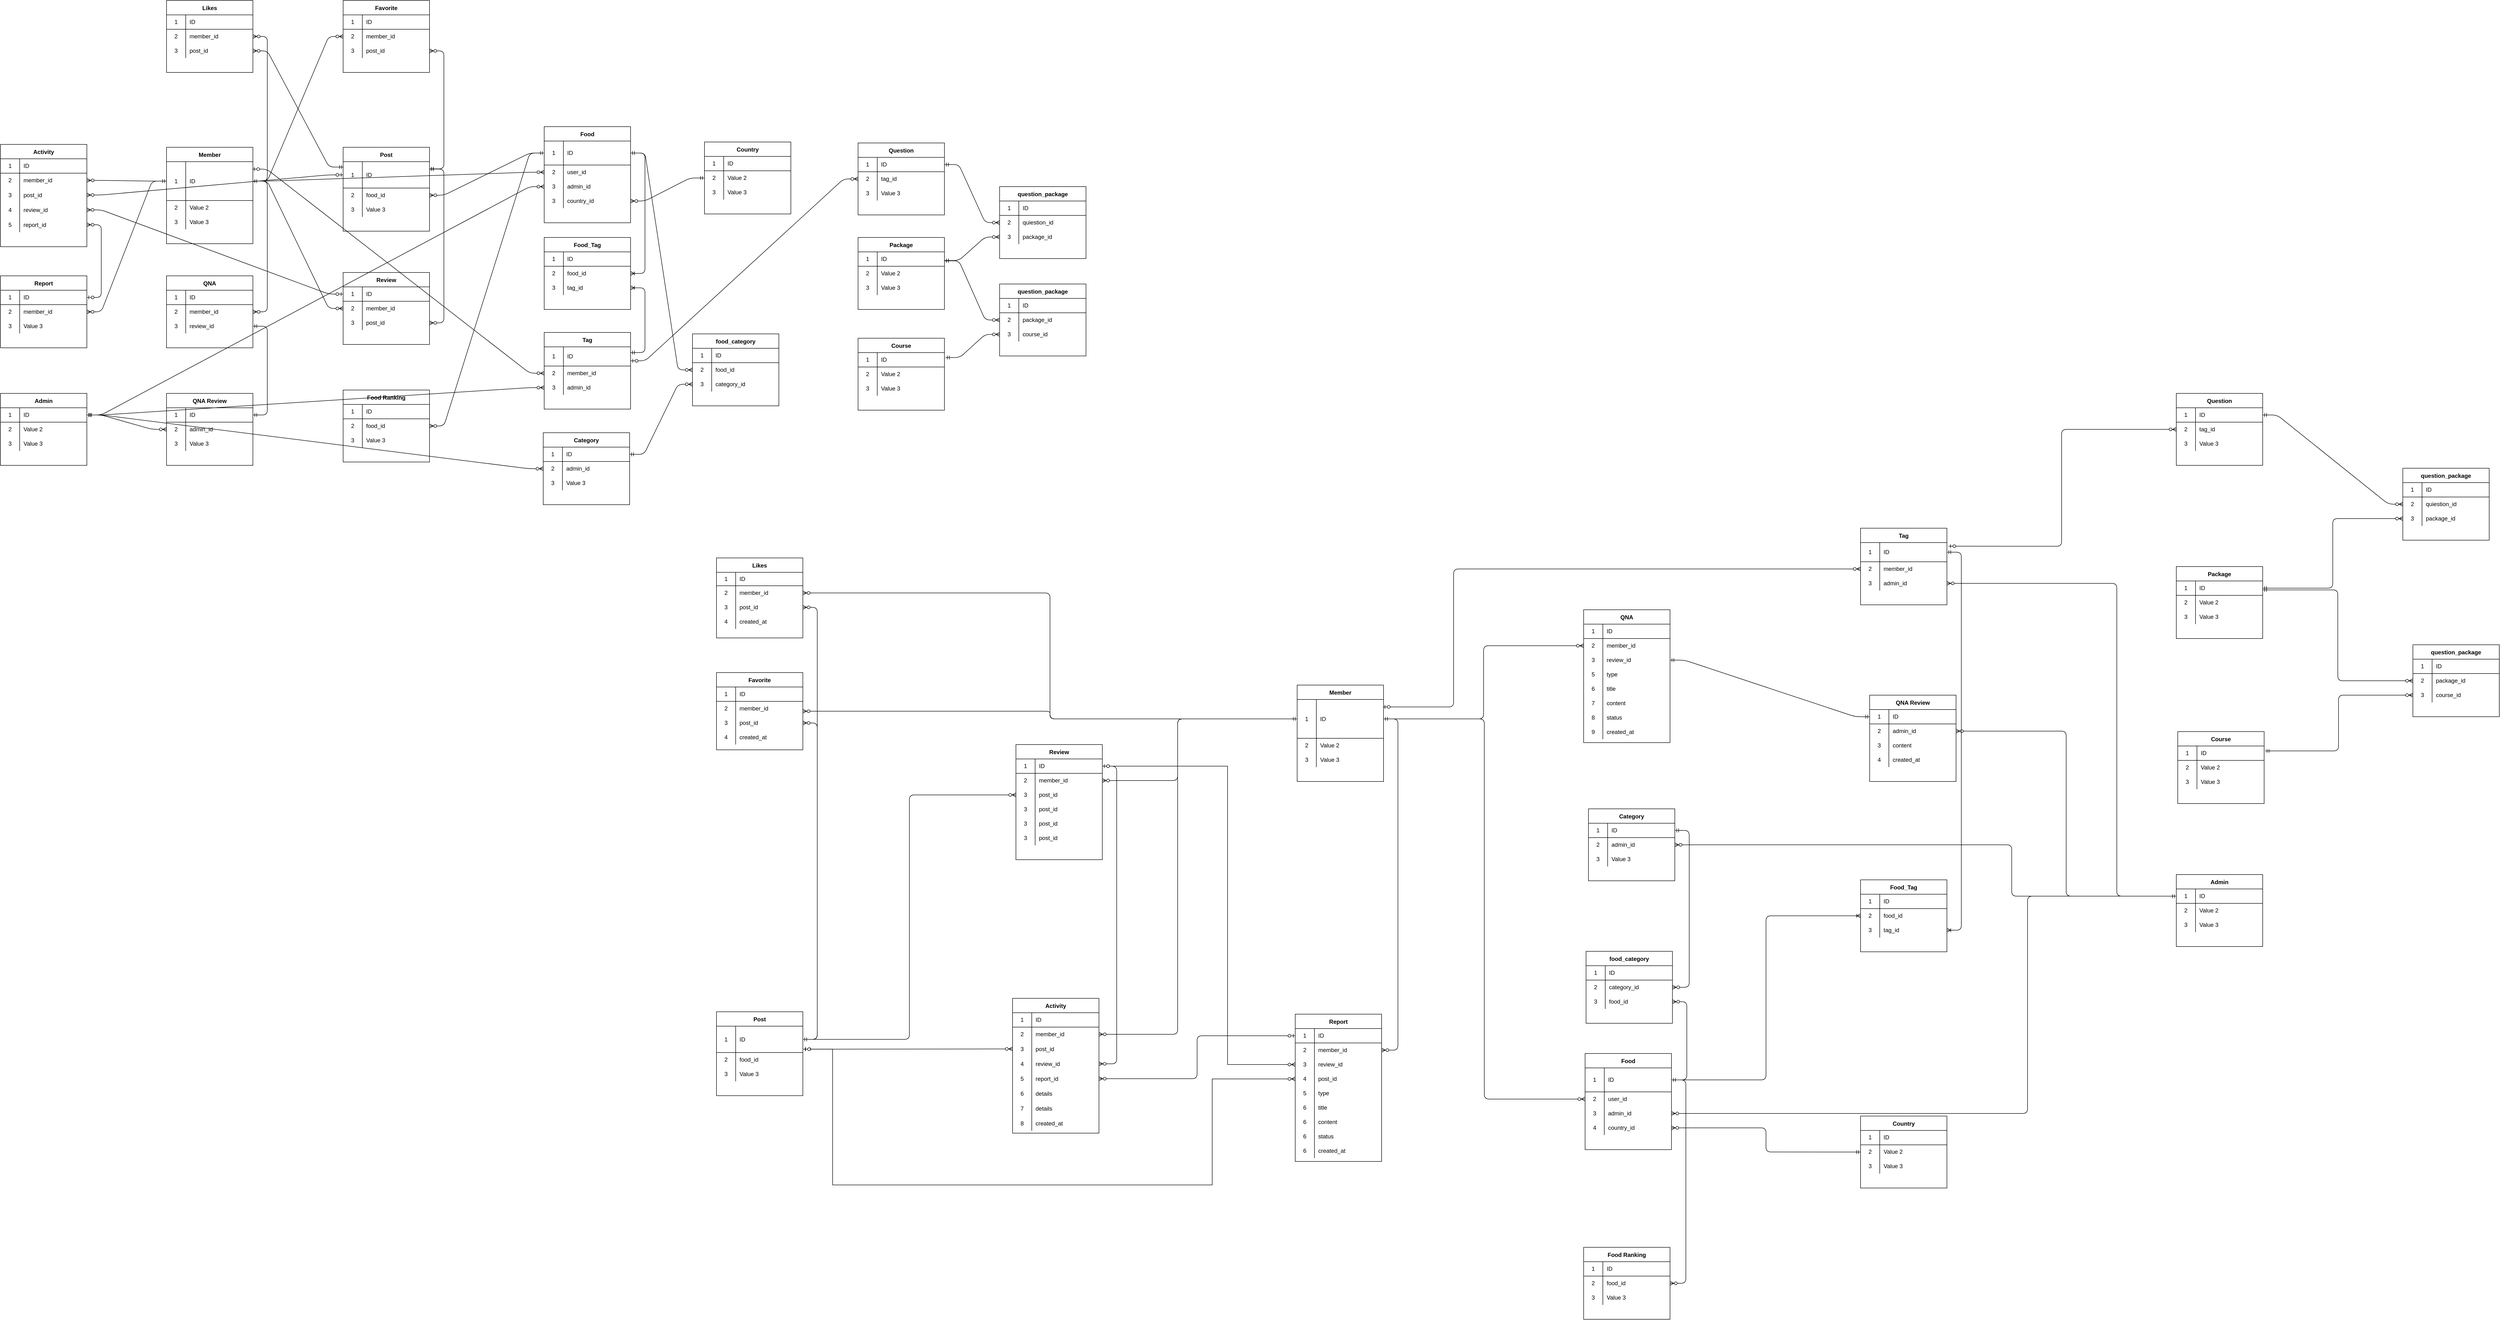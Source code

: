 <mxfile version="14.9.3" type="github">
  <diagram id="DrQXqkzAF4x7ljiE7f6P" name="Page-1">
    <mxGraphModel dx="5613" dy="2680" grid="0" gridSize="10" guides="1" tooltips="1" connect="1" arrows="1" fold="1" page="0" pageScale="1" pageWidth="827" pageHeight="1169" math="0" shadow="0">
      <root>
        <mxCell id="0" />
        <mxCell id="1" parent="0" />
        <mxCell id="YlSi5dVUK5fDgeekknWG-3" value="Member" style="shape=table;startSize=30;container=1;collapsible=0;childLayout=tableLayout;fixedRows=1;rowLines=0;fontStyle=1;align=center;" parent="1" vertex="1">
          <mxGeometry x="80" y="561" width="180" height="201" as="geometry" />
        </mxCell>
        <mxCell id="YlSi5dVUK5fDgeekknWG-4" value="" style="shape=partialRectangle;html=1;whiteSpace=wrap;collapsible=0;dropTarget=0;pointerEvents=0;fillColor=none;top=0;left=0;bottom=1;right=0;points=[[0,0.5],[1,0.5]];portConstraint=eastwest;" parent="YlSi5dVUK5fDgeekknWG-3" vertex="1">
          <mxGeometry y="30" width="180" height="81" as="geometry" />
        </mxCell>
        <mxCell id="YlSi5dVUK5fDgeekknWG-5" value="1" style="shape=partialRectangle;html=1;whiteSpace=wrap;connectable=0;fillColor=none;top=0;left=0;bottom=0;right=0;overflow=hidden;" parent="YlSi5dVUK5fDgeekknWG-4" vertex="1">
          <mxGeometry width="40" height="81" as="geometry" />
        </mxCell>
        <mxCell id="YlSi5dVUK5fDgeekknWG-6" value="ID" style="shape=partialRectangle;html=1;whiteSpace=wrap;connectable=0;fillColor=none;top=0;left=0;bottom=0;right=0;align=left;spacingLeft=6;overflow=hidden;" parent="YlSi5dVUK5fDgeekknWG-4" vertex="1">
          <mxGeometry x="40" width="140" height="81" as="geometry" />
        </mxCell>
        <mxCell id="YlSi5dVUK5fDgeekknWG-7" value="" style="shape=partialRectangle;html=1;whiteSpace=wrap;collapsible=0;dropTarget=0;pointerEvents=0;fillColor=none;top=0;left=0;bottom=0;right=0;points=[[0,0.5],[1,0.5]];portConstraint=eastwest;" parent="YlSi5dVUK5fDgeekknWG-3" vertex="1">
          <mxGeometry y="111" width="180" height="30" as="geometry" />
        </mxCell>
        <mxCell id="YlSi5dVUK5fDgeekknWG-8" value="2" style="shape=partialRectangle;html=1;whiteSpace=wrap;connectable=0;fillColor=none;top=0;left=0;bottom=0;right=0;overflow=hidden;" parent="YlSi5dVUK5fDgeekknWG-7" vertex="1">
          <mxGeometry width="40" height="30" as="geometry" />
        </mxCell>
        <mxCell id="YlSi5dVUK5fDgeekknWG-9" value="Value 2" style="shape=partialRectangle;html=1;whiteSpace=wrap;connectable=0;fillColor=none;top=0;left=0;bottom=0;right=0;align=left;spacingLeft=6;overflow=hidden;" parent="YlSi5dVUK5fDgeekknWG-7" vertex="1">
          <mxGeometry x="40" width="140" height="30" as="geometry" />
        </mxCell>
        <mxCell id="YlSi5dVUK5fDgeekknWG-10" value="" style="shape=partialRectangle;html=1;whiteSpace=wrap;collapsible=0;dropTarget=0;pointerEvents=0;fillColor=none;top=0;left=0;bottom=0;right=0;points=[[0,0.5],[1,0.5]];portConstraint=eastwest;" parent="YlSi5dVUK5fDgeekknWG-3" vertex="1">
          <mxGeometry y="141" width="180" height="30" as="geometry" />
        </mxCell>
        <mxCell id="YlSi5dVUK5fDgeekknWG-11" value="3" style="shape=partialRectangle;html=1;whiteSpace=wrap;connectable=0;fillColor=none;top=0;left=0;bottom=0;right=0;overflow=hidden;" parent="YlSi5dVUK5fDgeekknWG-10" vertex="1">
          <mxGeometry width="40" height="30" as="geometry" />
        </mxCell>
        <mxCell id="YlSi5dVUK5fDgeekknWG-12" value="Value 3" style="shape=partialRectangle;html=1;whiteSpace=wrap;connectable=0;fillColor=none;top=0;left=0;bottom=0;right=0;align=left;spacingLeft=6;overflow=hidden;" parent="YlSi5dVUK5fDgeekknWG-10" vertex="1">
          <mxGeometry x="40" width="140" height="30" as="geometry" />
        </mxCell>
        <mxCell id="YlSi5dVUK5fDgeekknWG-13" value="Admin" style="shape=table;startSize=30;container=1;collapsible=0;childLayout=tableLayout;fixedRows=1;rowLines=0;fontStyle=1;align=center;" parent="1" vertex="1">
          <mxGeometry x="-266" y="1074" width="180" height="150" as="geometry" />
        </mxCell>
        <mxCell id="YlSi5dVUK5fDgeekknWG-14" value="" style="shape=partialRectangle;html=1;whiteSpace=wrap;collapsible=0;dropTarget=0;pointerEvents=0;fillColor=none;top=0;left=0;bottom=1;right=0;points=[[0,0.5],[1,0.5]];portConstraint=eastwest;" parent="YlSi5dVUK5fDgeekknWG-13" vertex="1">
          <mxGeometry y="30" width="180" height="30" as="geometry" />
        </mxCell>
        <mxCell id="YlSi5dVUK5fDgeekknWG-15" value="1" style="shape=partialRectangle;html=1;whiteSpace=wrap;connectable=0;fillColor=none;top=0;left=0;bottom=0;right=0;overflow=hidden;" parent="YlSi5dVUK5fDgeekknWG-14" vertex="1">
          <mxGeometry width="40" height="30" as="geometry" />
        </mxCell>
        <mxCell id="YlSi5dVUK5fDgeekknWG-16" value="ID" style="shape=partialRectangle;html=1;whiteSpace=wrap;connectable=0;fillColor=none;top=0;left=0;bottom=0;right=0;align=left;spacingLeft=6;overflow=hidden;" parent="YlSi5dVUK5fDgeekknWG-14" vertex="1">
          <mxGeometry x="40" width="140" height="30" as="geometry" />
        </mxCell>
        <mxCell id="YlSi5dVUK5fDgeekknWG-17" value="" style="shape=partialRectangle;html=1;whiteSpace=wrap;collapsible=0;dropTarget=0;pointerEvents=0;fillColor=none;top=0;left=0;bottom=0;right=0;points=[[0,0.5],[1,0.5]];portConstraint=eastwest;" parent="YlSi5dVUK5fDgeekknWG-13" vertex="1">
          <mxGeometry y="60" width="180" height="30" as="geometry" />
        </mxCell>
        <mxCell id="YlSi5dVUK5fDgeekknWG-18" value="2" style="shape=partialRectangle;html=1;whiteSpace=wrap;connectable=0;fillColor=none;top=0;left=0;bottom=0;right=0;overflow=hidden;" parent="YlSi5dVUK5fDgeekknWG-17" vertex="1">
          <mxGeometry width="40" height="30" as="geometry" />
        </mxCell>
        <mxCell id="YlSi5dVUK5fDgeekknWG-19" value="Value 2" style="shape=partialRectangle;html=1;whiteSpace=wrap;connectable=0;fillColor=none;top=0;left=0;bottom=0;right=0;align=left;spacingLeft=6;overflow=hidden;" parent="YlSi5dVUK5fDgeekknWG-17" vertex="1">
          <mxGeometry x="40" width="140" height="30" as="geometry" />
        </mxCell>
        <mxCell id="YlSi5dVUK5fDgeekknWG-20" value="" style="shape=partialRectangle;html=1;whiteSpace=wrap;collapsible=0;dropTarget=0;pointerEvents=0;fillColor=none;top=0;left=0;bottom=0;right=0;points=[[0,0.5],[1,0.5]];portConstraint=eastwest;" parent="YlSi5dVUK5fDgeekknWG-13" vertex="1">
          <mxGeometry y="90" width="180" height="30" as="geometry" />
        </mxCell>
        <mxCell id="YlSi5dVUK5fDgeekknWG-21" value="3" style="shape=partialRectangle;html=1;whiteSpace=wrap;connectable=0;fillColor=none;top=0;left=0;bottom=0;right=0;overflow=hidden;" parent="YlSi5dVUK5fDgeekknWG-20" vertex="1">
          <mxGeometry width="40" height="30" as="geometry" />
        </mxCell>
        <mxCell id="YlSi5dVUK5fDgeekknWG-22" value="Value 3" style="shape=partialRectangle;html=1;whiteSpace=wrap;connectable=0;fillColor=none;top=0;left=0;bottom=0;right=0;align=left;spacingLeft=6;overflow=hidden;" parent="YlSi5dVUK5fDgeekknWG-20" vertex="1">
          <mxGeometry x="40" width="140" height="30" as="geometry" />
        </mxCell>
        <mxCell id="3mrBlYlQJBhg7aza0nXE-19" value="Review" style="shape=table;startSize=30;container=1;collapsible=0;childLayout=tableLayout;fixedRows=1;rowLines=0;fontStyle=1;align=center;" parent="1" vertex="1">
          <mxGeometry x="448" y="822" width="180" height="150" as="geometry" />
        </mxCell>
        <mxCell id="3mrBlYlQJBhg7aza0nXE-20" value="" style="shape=partialRectangle;html=1;whiteSpace=wrap;collapsible=0;dropTarget=0;pointerEvents=0;fillColor=none;top=0;left=0;bottom=1;right=0;points=[[0,0.5],[1,0.5]];portConstraint=eastwest;" parent="3mrBlYlQJBhg7aza0nXE-19" vertex="1">
          <mxGeometry y="30" width="180" height="30" as="geometry" />
        </mxCell>
        <mxCell id="3mrBlYlQJBhg7aza0nXE-21" value="1" style="shape=partialRectangle;html=1;whiteSpace=wrap;connectable=0;fillColor=none;top=0;left=0;bottom=0;right=0;overflow=hidden;" parent="3mrBlYlQJBhg7aza0nXE-20" vertex="1">
          <mxGeometry width="40" height="30" as="geometry" />
        </mxCell>
        <mxCell id="3mrBlYlQJBhg7aza0nXE-22" value="ID" style="shape=partialRectangle;html=1;whiteSpace=wrap;connectable=0;fillColor=none;top=0;left=0;bottom=0;right=0;align=left;spacingLeft=6;overflow=hidden;" parent="3mrBlYlQJBhg7aza0nXE-20" vertex="1">
          <mxGeometry x="40" width="140" height="30" as="geometry" />
        </mxCell>
        <mxCell id="3mrBlYlQJBhg7aza0nXE-23" value="" style="shape=partialRectangle;html=1;whiteSpace=wrap;collapsible=0;dropTarget=0;pointerEvents=0;fillColor=none;top=0;left=0;bottom=0;right=0;points=[[0,0.5],[1,0.5]];portConstraint=eastwest;" parent="3mrBlYlQJBhg7aza0nXE-19" vertex="1">
          <mxGeometry y="60" width="180" height="30" as="geometry" />
        </mxCell>
        <mxCell id="3mrBlYlQJBhg7aza0nXE-24" value="2" style="shape=partialRectangle;html=1;whiteSpace=wrap;connectable=0;fillColor=none;top=0;left=0;bottom=0;right=0;overflow=hidden;" parent="3mrBlYlQJBhg7aza0nXE-23" vertex="1">
          <mxGeometry width="40" height="30" as="geometry" />
        </mxCell>
        <mxCell id="3mrBlYlQJBhg7aza0nXE-25" value="member_id" style="shape=partialRectangle;html=1;whiteSpace=wrap;connectable=0;fillColor=none;top=0;left=0;bottom=0;right=0;align=left;spacingLeft=6;overflow=hidden;" parent="3mrBlYlQJBhg7aza0nXE-23" vertex="1">
          <mxGeometry x="40" width="140" height="30" as="geometry" />
        </mxCell>
        <mxCell id="3mrBlYlQJBhg7aza0nXE-26" value="" style="shape=partialRectangle;html=1;whiteSpace=wrap;collapsible=0;dropTarget=0;pointerEvents=0;fillColor=none;top=0;left=0;bottom=0;right=0;points=[[0,0.5],[1,0.5]];portConstraint=eastwest;" parent="3mrBlYlQJBhg7aza0nXE-19" vertex="1">
          <mxGeometry y="90" width="180" height="30" as="geometry" />
        </mxCell>
        <mxCell id="3mrBlYlQJBhg7aza0nXE-27" value="3" style="shape=partialRectangle;html=1;whiteSpace=wrap;connectable=0;fillColor=none;top=0;left=0;bottom=0;right=0;overflow=hidden;" parent="3mrBlYlQJBhg7aza0nXE-26" vertex="1">
          <mxGeometry width="40" height="30" as="geometry" />
        </mxCell>
        <mxCell id="3mrBlYlQJBhg7aza0nXE-28" value="post_id" style="shape=partialRectangle;html=1;whiteSpace=wrap;connectable=0;fillColor=none;top=0;left=0;bottom=0;right=0;align=left;spacingLeft=6;overflow=hidden;" parent="3mrBlYlQJBhg7aza0nXE-26" vertex="1">
          <mxGeometry x="40" width="140" height="30" as="geometry" />
        </mxCell>
        <mxCell id="YlSi5dVUK5fDgeekknWG-33" value="QNA" style="shape=table;startSize=30;container=1;collapsible=0;childLayout=tableLayout;fixedRows=1;rowLines=0;fontStyle=1;align=center;" parent="1" vertex="1">
          <mxGeometry x="80" y="829" width="180" height="150" as="geometry" />
        </mxCell>
        <mxCell id="YlSi5dVUK5fDgeekknWG-34" value="" style="shape=partialRectangle;html=1;whiteSpace=wrap;collapsible=0;dropTarget=0;pointerEvents=0;fillColor=none;top=0;left=0;bottom=1;right=0;points=[[0,0.5],[1,0.5]];portConstraint=eastwest;" parent="YlSi5dVUK5fDgeekknWG-33" vertex="1">
          <mxGeometry y="30" width="180" height="30" as="geometry" />
        </mxCell>
        <mxCell id="YlSi5dVUK5fDgeekknWG-35" value="1" style="shape=partialRectangle;html=1;whiteSpace=wrap;connectable=0;fillColor=none;top=0;left=0;bottom=0;right=0;overflow=hidden;" parent="YlSi5dVUK5fDgeekknWG-34" vertex="1">
          <mxGeometry width="40" height="30" as="geometry" />
        </mxCell>
        <mxCell id="YlSi5dVUK5fDgeekknWG-36" value="ID" style="shape=partialRectangle;html=1;whiteSpace=wrap;connectable=0;fillColor=none;top=0;left=0;bottom=0;right=0;align=left;spacingLeft=6;overflow=hidden;" parent="YlSi5dVUK5fDgeekknWG-34" vertex="1">
          <mxGeometry x="40" width="140" height="30" as="geometry" />
        </mxCell>
        <mxCell id="YlSi5dVUK5fDgeekknWG-37" value="" style="shape=partialRectangle;html=1;whiteSpace=wrap;collapsible=0;dropTarget=0;pointerEvents=0;fillColor=none;top=0;left=0;bottom=0;right=0;points=[[0,0.5],[1,0.5]];portConstraint=eastwest;" parent="YlSi5dVUK5fDgeekknWG-33" vertex="1">
          <mxGeometry y="60" width="180" height="30" as="geometry" />
        </mxCell>
        <mxCell id="YlSi5dVUK5fDgeekknWG-38" value="2" style="shape=partialRectangle;html=1;whiteSpace=wrap;connectable=0;fillColor=none;top=0;left=0;bottom=0;right=0;overflow=hidden;" parent="YlSi5dVUK5fDgeekknWG-37" vertex="1">
          <mxGeometry width="40" height="30" as="geometry" />
        </mxCell>
        <mxCell id="YlSi5dVUK5fDgeekknWG-39" value="member_id" style="shape=partialRectangle;html=1;whiteSpace=wrap;connectable=0;fillColor=none;top=0;left=0;bottom=0;right=0;align=left;spacingLeft=6;overflow=hidden;" parent="YlSi5dVUK5fDgeekknWG-37" vertex="1">
          <mxGeometry x="40" width="140" height="30" as="geometry" />
        </mxCell>
        <mxCell id="YlSi5dVUK5fDgeekknWG-40" value="" style="shape=partialRectangle;html=1;whiteSpace=wrap;collapsible=0;dropTarget=0;pointerEvents=0;fillColor=none;top=0;left=0;bottom=0;right=0;points=[[0,0.5],[1,0.5]];portConstraint=eastwest;" parent="YlSi5dVUK5fDgeekknWG-33" vertex="1">
          <mxGeometry y="90" width="180" height="30" as="geometry" />
        </mxCell>
        <mxCell id="YlSi5dVUK5fDgeekknWG-41" value="3" style="shape=partialRectangle;html=1;whiteSpace=wrap;connectable=0;fillColor=none;top=0;left=0;bottom=0;right=0;overflow=hidden;" parent="YlSi5dVUK5fDgeekknWG-40" vertex="1">
          <mxGeometry width="40" height="30" as="geometry" />
        </mxCell>
        <mxCell id="YlSi5dVUK5fDgeekknWG-42" value="review_id" style="shape=partialRectangle;html=1;whiteSpace=wrap;connectable=0;fillColor=none;top=0;left=0;bottom=0;right=0;align=left;spacingLeft=6;overflow=hidden;" parent="YlSi5dVUK5fDgeekknWG-40" vertex="1">
          <mxGeometry x="40" width="140" height="30" as="geometry" />
        </mxCell>
        <mxCell id="YlSi5dVUK5fDgeekknWG-52" value="QNA Review" style="shape=table;startSize=30;container=1;collapsible=0;childLayout=tableLayout;fixedRows=1;rowLines=0;fontStyle=1;align=center;" parent="1" vertex="1">
          <mxGeometry x="80" y="1074" width="180" height="150" as="geometry" />
        </mxCell>
        <mxCell id="YlSi5dVUK5fDgeekknWG-53" value="" style="shape=partialRectangle;html=1;whiteSpace=wrap;collapsible=0;dropTarget=0;pointerEvents=0;fillColor=none;top=0;left=0;bottom=1;right=0;points=[[0,0.5],[1,0.5]];portConstraint=eastwest;" parent="YlSi5dVUK5fDgeekknWG-52" vertex="1">
          <mxGeometry y="30" width="180" height="30" as="geometry" />
        </mxCell>
        <mxCell id="YlSi5dVUK5fDgeekknWG-54" value="1" style="shape=partialRectangle;html=1;whiteSpace=wrap;connectable=0;fillColor=none;top=0;left=0;bottom=0;right=0;overflow=hidden;" parent="YlSi5dVUK5fDgeekknWG-53" vertex="1">
          <mxGeometry width="40" height="30" as="geometry" />
        </mxCell>
        <mxCell id="YlSi5dVUK5fDgeekknWG-55" value="ID" style="shape=partialRectangle;html=1;whiteSpace=wrap;connectable=0;fillColor=none;top=0;left=0;bottom=0;right=0;align=left;spacingLeft=6;overflow=hidden;" parent="YlSi5dVUK5fDgeekknWG-53" vertex="1">
          <mxGeometry x="40" width="140" height="30" as="geometry" />
        </mxCell>
        <mxCell id="YlSi5dVUK5fDgeekknWG-56" value="" style="shape=partialRectangle;html=1;whiteSpace=wrap;collapsible=0;dropTarget=0;pointerEvents=0;fillColor=none;top=0;left=0;bottom=0;right=0;points=[[0,0.5],[1,0.5]];portConstraint=eastwest;" parent="YlSi5dVUK5fDgeekknWG-52" vertex="1">
          <mxGeometry y="60" width="180" height="30" as="geometry" />
        </mxCell>
        <mxCell id="YlSi5dVUK5fDgeekknWG-57" value="2" style="shape=partialRectangle;html=1;whiteSpace=wrap;connectable=0;fillColor=none;top=0;left=0;bottom=0;right=0;overflow=hidden;" parent="YlSi5dVUK5fDgeekknWG-56" vertex="1">
          <mxGeometry width="40" height="30" as="geometry" />
        </mxCell>
        <mxCell id="YlSi5dVUK5fDgeekknWG-58" value="admin_id" style="shape=partialRectangle;html=1;whiteSpace=wrap;connectable=0;fillColor=none;top=0;left=0;bottom=0;right=0;align=left;spacingLeft=6;overflow=hidden;" parent="YlSi5dVUK5fDgeekknWG-56" vertex="1">
          <mxGeometry x="40" width="140" height="30" as="geometry" />
        </mxCell>
        <mxCell id="YlSi5dVUK5fDgeekknWG-59" value="" style="shape=partialRectangle;html=1;whiteSpace=wrap;collapsible=0;dropTarget=0;pointerEvents=0;fillColor=none;top=0;left=0;bottom=0;right=0;points=[[0,0.5],[1,0.5]];portConstraint=eastwest;" parent="YlSi5dVUK5fDgeekknWG-52" vertex="1">
          <mxGeometry y="90" width="180" height="30" as="geometry" />
        </mxCell>
        <mxCell id="YlSi5dVUK5fDgeekknWG-60" value="3" style="shape=partialRectangle;html=1;whiteSpace=wrap;connectable=0;fillColor=none;top=0;left=0;bottom=0;right=0;overflow=hidden;" parent="YlSi5dVUK5fDgeekknWG-59" vertex="1">
          <mxGeometry width="40" height="30" as="geometry" />
        </mxCell>
        <mxCell id="YlSi5dVUK5fDgeekknWG-61" value="Value 3" style="shape=partialRectangle;html=1;whiteSpace=wrap;connectable=0;fillColor=none;top=0;left=0;bottom=0;right=0;align=left;spacingLeft=6;overflow=hidden;" parent="YlSi5dVUK5fDgeekknWG-59" vertex="1">
          <mxGeometry x="40" width="140" height="30" as="geometry" />
        </mxCell>
        <mxCell id="3mrBlYlQJBhg7aza0nXE-60" value="Report" style="shape=table;startSize=30;container=1;collapsible=0;childLayout=tableLayout;fixedRows=1;rowLines=0;fontStyle=1;align=center;" parent="1" vertex="1">
          <mxGeometry x="-266" y="829" width="180" height="150" as="geometry" />
        </mxCell>
        <mxCell id="3mrBlYlQJBhg7aza0nXE-61" value="" style="shape=partialRectangle;html=1;whiteSpace=wrap;collapsible=0;dropTarget=0;pointerEvents=0;fillColor=none;top=0;left=0;bottom=1;right=0;points=[[0,0.5],[1,0.5]];portConstraint=eastwest;" parent="3mrBlYlQJBhg7aza0nXE-60" vertex="1">
          <mxGeometry y="30" width="180" height="30" as="geometry" />
        </mxCell>
        <mxCell id="3mrBlYlQJBhg7aza0nXE-62" value="1" style="shape=partialRectangle;html=1;whiteSpace=wrap;connectable=0;fillColor=none;top=0;left=0;bottom=0;right=0;overflow=hidden;" parent="3mrBlYlQJBhg7aza0nXE-61" vertex="1">
          <mxGeometry width="40" height="30" as="geometry" />
        </mxCell>
        <mxCell id="3mrBlYlQJBhg7aza0nXE-63" value="ID" style="shape=partialRectangle;html=1;whiteSpace=wrap;connectable=0;fillColor=none;top=0;left=0;bottom=0;right=0;align=left;spacingLeft=6;overflow=hidden;" parent="3mrBlYlQJBhg7aza0nXE-61" vertex="1">
          <mxGeometry x="40" width="140" height="30" as="geometry" />
        </mxCell>
        <mxCell id="3mrBlYlQJBhg7aza0nXE-64" value="" style="shape=partialRectangle;html=1;whiteSpace=wrap;collapsible=0;dropTarget=0;pointerEvents=0;fillColor=none;top=0;left=0;bottom=0;right=0;points=[[0,0.5],[1,0.5]];portConstraint=eastwest;" parent="3mrBlYlQJBhg7aza0nXE-60" vertex="1">
          <mxGeometry y="60" width="180" height="30" as="geometry" />
        </mxCell>
        <mxCell id="3mrBlYlQJBhg7aza0nXE-65" value="2" style="shape=partialRectangle;html=1;whiteSpace=wrap;connectable=0;fillColor=none;top=0;left=0;bottom=0;right=0;overflow=hidden;" parent="3mrBlYlQJBhg7aza0nXE-64" vertex="1">
          <mxGeometry width="40" height="30" as="geometry" />
        </mxCell>
        <mxCell id="3mrBlYlQJBhg7aza0nXE-66" value="member_id" style="shape=partialRectangle;html=1;whiteSpace=wrap;connectable=0;fillColor=none;top=0;left=0;bottom=0;right=0;align=left;spacingLeft=6;overflow=hidden;" parent="3mrBlYlQJBhg7aza0nXE-64" vertex="1">
          <mxGeometry x="40" width="140" height="30" as="geometry" />
        </mxCell>
        <mxCell id="3mrBlYlQJBhg7aza0nXE-67" value="" style="shape=partialRectangle;html=1;whiteSpace=wrap;collapsible=0;dropTarget=0;pointerEvents=0;fillColor=none;top=0;left=0;bottom=0;right=0;points=[[0,0.5],[1,0.5]];portConstraint=eastwest;" parent="3mrBlYlQJBhg7aza0nXE-60" vertex="1">
          <mxGeometry y="90" width="180" height="30" as="geometry" />
        </mxCell>
        <mxCell id="3mrBlYlQJBhg7aza0nXE-68" value="3" style="shape=partialRectangle;html=1;whiteSpace=wrap;connectable=0;fillColor=none;top=0;left=0;bottom=0;right=0;overflow=hidden;" parent="3mrBlYlQJBhg7aza0nXE-67" vertex="1">
          <mxGeometry width="40" height="30" as="geometry" />
        </mxCell>
        <mxCell id="3mrBlYlQJBhg7aza0nXE-69" value="Value 3" style="shape=partialRectangle;html=1;whiteSpace=wrap;connectable=0;fillColor=none;top=0;left=0;bottom=0;right=0;align=left;spacingLeft=6;overflow=hidden;" parent="3mrBlYlQJBhg7aza0nXE-67" vertex="1">
          <mxGeometry x="40" width="140" height="30" as="geometry" />
        </mxCell>
        <mxCell id="YlSi5dVUK5fDgeekknWG-62" value="Category" style="shape=table;startSize=30;container=1;collapsible=0;childLayout=tableLayout;fixedRows=1;rowLines=0;fontStyle=1;align=center;" parent="1" vertex="1">
          <mxGeometry x="865" y="1156" width="180" height="150" as="geometry" />
        </mxCell>
        <mxCell id="YlSi5dVUK5fDgeekknWG-63" value="" style="shape=partialRectangle;html=1;whiteSpace=wrap;collapsible=0;dropTarget=0;pointerEvents=0;fillColor=none;top=0;left=0;bottom=1;right=0;points=[[0,0.5],[1,0.5]];portConstraint=eastwest;" parent="YlSi5dVUK5fDgeekknWG-62" vertex="1">
          <mxGeometry y="30" width="180" height="30" as="geometry" />
        </mxCell>
        <mxCell id="YlSi5dVUK5fDgeekknWG-64" value="1" style="shape=partialRectangle;html=1;whiteSpace=wrap;connectable=0;fillColor=none;top=0;left=0;bottom=0;right=0;overflow=hidden;" parent="YlSi5dVUK5fDgeekknWG-63" vertex="1">
          <mxGeometry width="40" height="30" as="geometry" />
        </mxCell>
        <mxCell id="YlSi5dVUK5fDgeekknWG-65" value="ID" style="shape=partialRectangle;html=1;whiteSpace=wrap;connectable=0;fillColor=none;top=0;left=0;bottom=0;right=0;align=left;spacingLeft=6;overflow=hidden;" parent="YlSi5dVUK5fDgeekknWG-63" vertex="1">
          <mxGeometry x="40" width="140" height="30" as="geometry" />
        </mxCell>
        <mxCell id="YlSi5dVUK5fDgeekknWG-66" value="" style="shape=partialRectangle;html=1;whiteSpace=wrap;collapsible=0;dropTarget=0;pointerEvents=0;fillColor=none;top=0;left=0;bottom=0;right=0;points=[[0,0.5],[1,0.5]];portConstraint=eastwest;" parent="YlSi5dVUK5fDgeekknWG-62" vertex="1">
          <mxGeometry y="60" width="180" height="30" as="geometry" />
        </mxCell>
        <mxCell id="YlSi5dVUK5fDgeekknWG-67" value="2" style="shape=partialRectangle;html=1;whiteSpace=wrap;connectable=0;fillColor=none;top=0;left=0;bottom=0;right=0;overflow=hidden;" parent="YlSi5dVUK5fDgeekknWG-66" vertex="1">
          <mxGeometry width="40" height="30" as="geometry" />
        </mxCell>
        <mxCell id="YlSi5dVUK5fDgeekknWG-68" value="admin_id" style="shape=partialRectangle;html=1;whiteSpace=wrap;connectable=0;fillColor=none;top=0;left=0;bottom=0;right=0;align=left;spacingLeft=6;overflow=hidden;" parent="YlSi5dVUK5fDgeekknWG-66" vertex="1">
          <mxGeometry x="40" width="140" height="30" as="geometry" />
        </mxCell>
        <mxCell id="YlSi5dVUK5fDgeekknWG-69" value="" style="shape=partialRectangle;html=1;whiteSpace=wrap;collapsible=0;dropTarget=0;pointerEvents=0;fillColor=none;top=0;left=0;bottom=0;right=0;points=[[0,0.5],[1,0.5]];portConstraint=eastwest;" parent="YlSi5dVUK5fDgeekknWG-62" vertex="1">
          <mxGeometry y="90" width="180" height="30" as="geometry" />
        </mxCell>
        <mxCell id="YlSi5dVUK5fDgeekknWG-70" value="3" style="shape=partialRectangle;html=1;whiteSpace=wrap;connectable=0;fillColor=none;top=0;left=0;bottom=0;right=0;overflow=hidden;" parent="YlSi5dVUK5fDgeekknWG-69" vertex="1">
          <mxGeometry width="40" height="30" as="geometry" />
        </mxCell>
        <mxCell id="YlSi5dVUK5fDgeekknWG-71" value="Value 3" style="shape=partialRectangle;html=1;whiteSpace=wrap;connectable=0;fillColor=none;top=0;left=0;bottom=0;right=0;align=left;spacingLeft=6;overflow=hidden;" parent="YlSi5dVUK5fDgeekknWG-69" vertex="1">
          <mxGeometry x="40" width="140" height="30" as="geometry" />
        </mxCell>
        <mxCell id="3mrBlYlQJBhg7aza0nXE-70" value="Likes" style="shape=table;startSize=30;container=1;collapsible=0;childLayout=tableLayout;fixedRows=1;rowLines=0;fontStyle=1;align=center;" parent="1" vertex="1">
          <mxGeometry x="80" y="255" width="180" height="150" as="geometry" />
        </mxCell>
        <mxCell id="3mrBlYlQJBhg7aza0nXE-71" value="" style="shape=partialRectangle;html=1;whiteSpace=wrap;collapsible=0;dropTarget=0;pointerEvents=0;fillColor=none;top=0;left=0;bottom=1;right=0;points=[[0,0.5],[1,0.5]];portConstraint=eastwest;" parent="3mrBlYlQJBhg7aza0nXE-70" vertex="1">
          <mxGeometry y="30" width="180" height="30" as="geometry" />
        </mxCell>
        <mxCell id="3mrBlYlQJBhg7aza0nXE-72" value="1" style="shape=partialRectangle;html=1;whiteSpace=wrap;connectable=0;fillColor=none;top=0;left=0;bottom=0;right=0;overflow=hidden;" parent="3mrBlYlQJBhg7aza0nXE-71" vertex="1">
          <mxGeometry width="40" height="30" as="geometry" />
        </mxCell>
        <mxCell id="3mrBlYlQJBhg7aza0nXE-73" value="ID" style="shape=partialRectangle;html=1;whiteSpace=wrap;connectable=0;fillColor=none;top=0;left=0;bottom=0;right=0;align=left;spacingLeft=6;overflow=hidden;" parent="3mrBlYlQJBhg7aza0nXE-71" vertex="1">
          <mxGeometry x="40" width="140" height="30" as="geometry" />
        </mxCell>
        <mxCell id="3mrBlYlQJBhg7aza0nXE-74" value="" style="shape=partialRectangle;html=1;whiteSpace=wrap;collapsible=0;dropTarget=0;pointerEvents=0;fillColor=none;top=0;left=0;bottom=0;right=0;points=[[0,0.5],[1,0.5]];portConstraint=eastwest;" parent="3mrBlYlQJBhg7aza0nXE-70" vertex="1">
          <mxGeometry y="60" width="180" height="30" as="geometry" />
        </mxCell>
        <mxCell id="3mrBlYlQJBhg7aza0nXE-75" value="2" style="shape=partialRectangle;html=1;whiteSpace=wrap;connectable=0;fillColor=none;top=0;left=0;bottom=0;right=0;overflow=hidden;" parent="3mrBlYlQJBhg7aza0nXE-74" vertex="1">
          <mxGeometry width="40" height="30" as="geometry" />
        </mxCell>
        <mxCell id="3mrBlYlQJBhg7aza0nXE-76" value="member_id" style="shape=partialRectangle;html=1;whiteSpace=wrap;connectable=0;fillColor=none;top=0;left=0;bottom=0;right=0;align=left;spacingLeft=6;overflow=hidden;" parent="3mrBlYlQJBhg7aza0nXE-74" vertex="1">
          <mxGeometry x="40" width="140" height="30" as="geometry" />
        </mxCell>
        <mxCell id="3mrBlYlQJBhg7aza0nXE-77" value="" style="shape=partialRectangle;html=1;whiteSpace=wrap;collapsible=0;dropTarget=0;pointerEvents=0;fillColor=none;top=0;left=0;bottom=0;right=0;points=[[0,0.5],[1,0.5]];portConstraint=eastwest;" parent="3mrBlYlQJBhg7aza0nXE-70" vertex="1">
          <mxGeometry y="90" width="180" height="30" as="geometry" />
        </mxCell>
        <mxCell id="3mrBlYlQJBhg7aza0nXE-78" value="3" style="shape=partialRectangle;html=1;whiteSpace=wrap;connectable=0;fillColor=none;top=0;left=0;bottom=0;right=0;overflow=hidden;" parent="3mrBlYlQJBhg7aza0nXE-77" vertex="1">
          <mxGeometry width="40" height="30" as="geometry" />
        </mxCell>
        <mxCell id="3mrBlYlQJBhg7aza0nXE-79" value="post_id" style="shape=partialRectangle;html=1;whiteSpace=wrap;connectable=0;fillColor=none;top=0;left=0;bottom=0;right=0;align=left;spacingLeft=6;overflow=hidden;" parent="3mrBlYlQJBhg7aza0nXE-77" vertex="1">
          <mxGeometry x="40" width="140" height="30" as="geometry" />
        </mxCell>
        <mxCell id="YlSi5dVUK5fDgeekknWG-72" value="Tag" style="shape=table;startSize=30;container=1;collapsible=0;childLayout=tableLayout;fixedRows=1;rowLines=0;fontStyle=1;align=center;" parent="1" vertex="1">
          <mxGeometry x="867" y="947" width="180" height="159.759" as="geometry" />
        </mxCell>
        <mxCell id="YlSi5dVUK5fDgeekknWG-73" value="" style="shape=partialRectangle;html=1;whiteSpace=wrap;collapsible=0;dropTarget=0;pointerEvents=0;fillColor=none;top=0;left=0;bottom=1;right=0;points=[[0,0.5],[1,0.5]];portConstraint=eastwest;" parent="YlSi5dVUK5fDgeekknWG-72" vertex="1">
          <mxGeometry y="30" width="180" height="40" as="geometry" />
        </mxCell>
        <mxCell id="YlSi5dVUK5fDgeekknWG-74" value="1" style="shape=partialRectangle;html=1;whiteSpace=wrap;connectable=0;fillColor=none;top=0;left=0;bottom=0;right=0;overflow=hidden;" parent="YlSi5dVUK5fDgeekknWG-73" vertex="1">
          <mxGeometry width="40" height="40" as="geometry" />
        </mxCell>
        <mxCell id="YlSi5dVUK5fDgeekknWG-75" value="ID" style="shape=partialRectangle;html=1;whiteSpace=wrap;connectable=0;fillColor=none;top=0;left=0;bottom=0;right=0;align=left;spacingLeft=6;overflow=hidden;" parent="YlSi5dVUK5fDgeekknWG-73" vertex="1">
          <mxGeometry x="40" width="140" height="40" as="geometry" />
        </mxCell>
        <mxCell id="YlSi5dVUK5fDgeekknWG-76" value="" style="shape=partialRectangle;html=1;whiteSpace=wrap;collapsible=0;dropTarget=0;pointerEvents=0;fillColor=none;top=0;left=0;bottom=0;right=0;points=[[0,0.5],[1,0.5]];portConstraint=eastwest;" parent="YlSi5dVUK5fDgeekknWG-72" vertex="1">
          <mxGeometry y="70" width="180" height="30" as="geometry" />
        </mxCell>
        <mxCell id="YlSi5dVUK5fDgeekknWG-77" value="2" style="shape=partialRectangle;html=1;whiteSpace=wrap;connectable=0;fillColor=none;top=0;left=0;bottom=0;right=0;overflow=hidden;" parent="YlSi5dVUK5fDgeekknWG-76" vertex="1">
          <mxGeometry width="40" height="30" as="geometry" />
        </mxCell>
        <mxCell id="YlSi5dVUK5fDgeekknWG-78" value="member_id" style="shape=partialRectangle;html=1;whiteSpace=wrap;connectable=0;fillColor=none;top=0;left=0;bottom=0;right=0;align=left;spacingLeft=6;overflow=hidden;" parent="YlSi5dVUK5fDgeekknWG-76" vertex="1">
          <mxGeometry x="40" width="140" height="30" as="geometry" />
        </mxCell>
        <mxCell id="YlSi5dVUK5fDgeekknWG-79" value="" style="shape=partialRectangle;html=1;whiteSpace=wrap;collapsible=0;dropTarget=0;pointerEvents=0;fillColor=none;top=0;left=0;bottom=0;right=0;points=[[0,0.5],[1,0.5]];portConstraint=eastwest;" parent="YlSi5dVUK5fDgeekknWG-72" vertex="1">
          <mxGeometry y="100" width="180" height="30" as="geometry" />
        </mxCell>
        <mxCell id="YlSi5dVUK5fDgeekknWG-80" value="3" style="shape=partialRectangle;html=1;whiteSpace=wrap;connectable=0;fillColor=none;top=0;left=0;bottom=0;right=0;overflow=hidden;" parent="YlSi5dVUK5fDgeekknWG-79" vertex="1">
          <mxGeometry width="40" height="30" as="geometry" />
        </mxCell>
        <mxCell id="YlSi5dVUK5fDgeekknWG-81" value="admin_id" style="shape=partialRectangle;html=1;whiteSpace=wrap;connectable=0;fillColor=none;top=0;left=0;bottom=0;right=0;align=left;spacingLeft=6;overflow=hidden;" parent="YlSi5dVUK5fDgeekknWG-79" vertex="1">
          <mxGeometry x="40" width="140" height="30" as="geometry" />
        </mxCell>
        <mxCell id="3mrBlYlQJBhg7aza0nXE-89" value="Favorite" style="shape=table;startSize=30;container=1;collapsible=0;childLayout=tableLayout;fixedRows=1;rowLines=0;fontStyle=1;align=center;" parent="1" vertex="1">
          <mxGeometry x="448" y="255" width="180" height="150" as="geometry" />
        </mxCell>
        <mxCell id="3mrBlYlQJBhg7aza0nXE-90" value="" style="shape=partialRectangle;html=1;whiteSpace=wrap;collapsible=0;dropTarget=0;pointerEvents=0;fillColor=none;top=0;left=0;bottom=1;right=0;points=[[0,0.5],[1,0.5]];portConstraint=eastwest;" parent="3mrBlYlQJBhg7aza0nXE-89" vertex="1">
          <mxGeometry y="30" width="180" height="30" as="geometry" />
        </mxCell>
        <mxCell id="3mrBlYlQJBhg7aza0nXE-91" value="1" style="shape=partialRectangle;html=1;whiteSpace=wrap;connectable=0;fillColor=none;top=0;left=0;bottom=0;right=0;overflow=hidden;" parent="3mrBlYlQJBhg7aza0nXE-90" vertex="1">
          <mxGeometry width="40" height="30" as="geometry" />
        </mxCell>
        <mxCell id="3mrBlYlQJBhg7aza0nXE-92" value="ID" style="shape=partialRectangle;html=1;whiteSpace=wrap;connectable=0;fillColor=none;top=0;left=0;bottom=0;right=0;align=left;spacingLeft=6;overflow=hidden;" parent="3mrBlYlQJBhg7aza0nXE-90" vertex="1">
          <mxGeometry x="40" width="140" height="30" as="geometry" />
        </mxCell>
        <mxCell id="3mrBlYlQJBhg7aza0nXE-93" value="" style="shape=partialRectangle;html=1;whiteSpace=wrap;collapsible=0;dropTarget=0;pointerEvents=0;fillColor=none;top=0;left=0;bottom=0;right=0;points=[[0,0.5],[1,0.5]];portConstraint=eastwest;" parent="3mrBlYlQJBhg7aza0nXE-89" vertex="1">
          <mxGeometry y="60" width="180" height="30" as="geometry" />
        </mxCell>
        <mxCell id="3mrBlYlQJBhg7aza0nXE-94" value="2" style="shape=partialRectangle;html=1;whiteSpace=wrap;connectable=0;fillColor=none;top=0;left=0;bottom=0;right=0;overflow=hidden;" parent="3mrBlYlQJBhg7aza0nXE-93" vertex="1">
          <mxGeometry width="40" height="30" as="geometry" />
        </mxCell>
        <mxCell id="3mrBlYlQJBhg7aza0nXE-95" value="member_id" style="shape=partialRectangle;html=1;whiteSpace=wrap;connectable=0;fillColor=none;top=0;left=0;bottom=0;right=0;align=left;spacingLeft=6;overflow=hidden;" parent="3mrBlYlQJBhg7aza0nXE-93" vertex="1">
          <mxGeometry x="40" width="140" height="30" as="geometry" />
        </mxCell>
        <mxCell id="3mrBlYlQJBhg7aza0nXE-96" value="" style="shape=partialRectangle;html=1;whiteSpace=wrap;collapsible=0;dropTarget=0;pointerEvents=0;fillColor=none;top=0;left=0;bottom=0;right=0;points=[[0,0.5],[1,0.5]];portConstraint=eastwest;" parent="3mrBlYlQJBhg7aza0nXE-89" vertex="1">
          <mxGeometry y="90" width="180" height="30" as="geometry" />
        </mxCell>
        <mxCell id="3mrBlYlQJBhg7aza0nXE-97" value="3" style="shape=partialRectangle;html=1;whiteSpace=wrap;connectable=0;fillColor=none;top=0;left=0;bottom=0;right=0;overflow=hidden;" parent="3mrBlYlQJBhg7aza0nXE-96" vertex="1">
          <mxGeometry width="40" height="30" as="geometry" />
        </mxCell>
        <mxCell id="3mrBlYlQJBhg7aza0nXE-98" value="post_id" style="shape=partialRectangle;html=1;whiteSpace=wrap;connectable=0;fillColor=none;top=0;left=0;bottom=0;right=0;align=left;spacingLeft=6;overflow=hidden;" parent="3mrBlYlQJBhg7aza0nXE-96" vertex="1">
          <mxGeometry x="40" width="140" height="30" as="geometry" />
        </mxCell>
        <mxCell id="YlSi5dVUK5fDgeekknWG-82" value="Country" style="shape=table;startSize=30;container=1;collapsible=0;childLayout=tableLayout;fixedRows=1;rowLines=0;fontStyle=1;align=center;" parent="1" vertex="1">
          <mxGeometry x="1201" y="550" width="180" height="150" as="geometry" />
        </mxCell>
        <mxCell id="YlSi5dVUK5fDgeekknWG-83" value="" style="shape=partialRectangle;html=1;whiteSpace=wrap;collapsible=0;dropTarget=0;pointerEvents=0;fillColor=none;top=0;left=0;bottom=1;right=0;points=[[0,0.5],[1,0.5]];portConstraint=eastwest;" parent="YlSi5dVUK5fDgeekknWG-82" vertex="1">
          <mxGeometry y="30" width="180" height="30" as="geometry" />
        </mxCell>
        <mxCell id="YlSi5dVUK5fDgeekknWG-84" value="1" style="shape=partialRectangle;html=1;whiteSpace=wrap;connectable=0;fillColor=none;top=0;left=0;bottom=0;right=0;overflow=hidden;" parent="YlSi5dVUK5fDgeekknWG-83" vertex="1">
          <mxGeometry width="40" height="30" as="geometry" />
        </mxCell>
        <mxCell id="YlSi5dVUK5fDgeekknWG-85" value="ID" style="shape=partialRectangle;html=1;whiteSpace=wrap;connectable=0;fillColor=none;top=0;left=0;bottom=0;right=0;align=left;spacingLeft=6;overflow=hidden;" parent="YlSi5dVUK5fDgeekknWG-83" vertex="1">
          <mxGeometry x="40" width="140" height="30" as="geometry" />
        </mxCell>
        <mxCell id="YlSi5dVUK5fDgeekknWG-86" value="" style="shape=partialRectangle;html=1;whiteSpace=wrap;collapsible=0;dropTarget=0;pointerEvents=0;fillColor=none;top=0;left=0;bottom=0;right=0;points=[[0,0.5],[1,0.5]];portConstraint=eastwest;" parent="YlSi5dVUK5fDgeekknWG-82" vertex="1">
          <mxGeometry y="60" width="180" height="30" as="geometry" />
        </mxCell>
        <mxCell id="YlSi5dVUK5fDgeekknWG-87" value="2" style="shape=partialRectangle;html=1;whiteSpace=wrap;connectable=0;fillColor=none;top=0;left=0;bottom=0;right=0;overflow=hidden;" parent="YlSi5dVUK5fDgeekknWG-86" vertex="1">
          <mxGeometry width="40" height="30" as="geometry" />
        </mxCell>
        <mxCell id="YlSi5dVUK5fDgeekknWG-88" value="Value 2" style="shape=partialRectangle;html=1;whiteSpace=wrap;connectable=0;fillColor=none;top=0;left=0;bottom=0;right=0;align=left;spacingLeft=6;overflow=hidden;" parent="YlSi5dVUK5fDgeekknWG-86" vertex="1">
          <mxGeometry x="40" width="140" height="30" as="geometry" />
        </mxCell>
        <mxCell id="YlSi5dVUK5fDgeekknWG-89" value="" style="shape=partialRectangle;html=1;whiteSpace=wrap;collapsible=0;dropTarget=0;pointerEvents=0;fillColor=none;top=0;left=0;bottom=0;right=0;points=[[0,0.5],[1,0.5]];portConstraint=eastwest;" parent="YlSi5dVUK5fDgeekknWG-82" vertex="1">
          <mxGeometry y="90" width="180" height="30" as="geometry" />
        </mxCell>
        <mxCell id="YlSi5dVUK5fDgeekknWG-90" value="3" style="shape=partialRectangle;html=1;whiteSpace=wrap;connectable=0;fillColor=none;top=0;left=0;bottom=0;right=0;overflow=hidden;" parent="YlSi5dVUK5fDgeekknWG-89" vertex="1">
          <mxGeometry width="40" height="30" as="geometry" />
        </mxCell>
        <mxCell id="YlSi5dVUK5fDgeekknWG-91" value="Value 3" style="shape=partialRectangle;html=1;whiteSpace=wrap;connectable=0;fillColor=none;top=0;left=0;bottom=0;right=0;align=left;spacingLeft=6;overflow=hidden;" parent="YlSi5dVUK5fDgeekknWG-89" vertex="1">
          <mxGeometry x="40" width="140" height="30" as="geometry" />
        </mxCell>
        <mxCell id="3mrBlYlQJBhg7aza0nXE-99" value="Post" style="shape=table;startSize=30;container=1;collapsible=0;childLayout=tableLayout;fixedRows=1;rowLines=0;fontStyle=1;align=center;" parent="1" vertex="1">
          <mxGeometry x="448" y="561" width="180" height="174.931" as="geometry" />
        </mxCell>
        <mxCell id="3mrBlYlQJBhg7aza0nXE-100" value="" style="shape=partialRectangle;html=1;whiteSpace=wrap;collapsible=0;dropTarget=0;pointerEvents=0;fillColor=none;top=0;left=0;bottom=1;right=0;points=[[0,0.5],[1,0.5]];portConstraint=eastwest;" parent="3mrBlYlQJBhg7aza0nXE-99" vertex="1">
          <mxGeometry y="30" width="180" height="55" as="geometry" />
        </mxCell>
        <mxCell id="3mrBlYlQJBhg7aza0nXE-101" value="1" style="shape=partialRectangle;html=1;whiteSpace=wrap;connectable=0;fillColor=none;top=0;left=0;bottom=0;right=0;overflow=hidden;" parent="3mrBlYlQJBhg7aza0nXE-100" vertex="1">
          <mxGeometry width="40" height="55" as="geometry" />
        </mxCell>
        <mxCell id="3mrBlYlQJBhg7aza0nXE-102" value="ID" style="shape=partialRectangle;html=1;whiteSpace=wrap;connectable=0;fillColor=none;top=0;left=0;bottom=0;right=0;align=left;spacingLeft=6;overflow=hidden;" parent="3mrBlYlQJBhg7aza0nXE-100" vertex="1">
          <mxGeometry x="40" width="140" height="55" as="geometry" />
        </mxCell>
        <mxCell id="3mrBlYlQJBhg7aza0nXE-103" value="" style="shape=partialRectangle;html=1;whiteSpace=wrap;collapsible=0;dropTarget=0;pointerEvents=0;fillColor=none;top=0;left=0;bottom=0;right=0;points=[[0,0.5],[1,0.5]];portConstraint=eastwest;" parent="3mrBlYlQJBhg7aza0nXE-99" vertex="1">
          <mxGeometry y="85" width="180" height="30" as="geometry" />
        </mxCell>
        <mxCell id="3mrBlYlQJBhg7aza0nXE-104" value="2" style="shape=partialRectangle;html=1;whiteSpace=wrap;connectable=0;fillColor=none;top=0;left=0;bottom=0;right=0;overflow=hidden;" parent="3mrBlYlQJBhg7aza0nXE-103" vertex="1">
          <mxGeometry width="40" height="30" as="geometry" />
        </mxCell>
        <mxCell id="3mrBlYlQJBhg7aza0nXE-105" value="food_id" style="shape=partialRectangle;html=1;whiteSpace=wrap;connectable=0;fillColor=none;top=0;left=0;bottom=0;right=0;align=left;spacingLeft=6;overflow=hidden;" parent="3mrBlYlQJBhg7aza0nXE-103" vertex="1">
          <mxGeometry x="40" width="140" height="30" as="geometry" />
        </mxCell>
        <mxCell id="3mrBlYlQJBhg7aza0nXE-106" value="" style="shape=partialRectangle;html=1;whiteSpace=wrap;collapsible=0;dropTarget=0;pointerEvents=0;fillColor=none;top=0;left=0;bottom=0;right=0;points=[[0,0.5],[1,0.5]];portConstraint=eastwest;" parent="3mrBlYlQJBhg7aza0nXE-99" vertex="1">
          <mxGeometry y="115" width="180" height="30" as="geometry" />
        </mxCell>
        <mxCell id="3mrBlYlQJBhg7aza0nXE-107" value="3" style="shape=partialRectangle;html=1;whiteSpace=wrap;connectable=0;fillColor=none;top=0;left=0;bottom=0;right=0;overflow=hidden;" parent="3mrBlYlQJBhg7aza0nXE-106" vertex="1">
          <mxGeometry width="40" height="30" as="geometry" />
        </mxCell>
        <mxCell id="3mrBlYlQJBhg7aza0nXE-108" value="Value 3" style="shape=partialRectangle;html=1;whiteSpace=wrap;connectable=0;fillColor=none;top=0;left=0;bottom=0;right=0;align=left;spacingLeft=6;overflow=hidden;" parent="3mrBlYlQJBhg7aza0nXE-106" vertex="1">
          <mxGeometry x="40" width="140" height="30" as="geometry" />
        </mxCell>
        <mxCell id="YlSi5dVUK5fDgeekknWG-92" value="Food Ranking" style="shape=table;startSize=30;container=1;collapsible=0;childLayout=tableLayout;fixedRows=1;rowLines=0;fontStyle=1;align=center;" parent="1" vertex="1">
          <mxGeometry x="448" y="1067" width="180" height="150" as="geometry" />
        </mxCell>
        <mxCell id="YlSi5dVUK5fDgeekknWG-93" value="" style="shape=partialRectangle;html=1;whiteSpace=wrap;collapsible=0;dropTarget=0;pointerEvents=0;fillColor=none;top=0;left=0;bottom=1;right=0;points=[[0,0.5],[1,0.5]];portConstraint=eastwest;" parent="YlSi5dVUK5fDgeekknWG-92" vertex="1">
          <mxGeometry y="30" width="180" height="30" as="geometry" />
        </mxCell>
        <mxCell id="YlSi5dVUK5fDgeekknWG-94" value="1" style="shape=partialRectangle;html=1;whiteSpace=wrap;connectable=0;fillColor=none;top=0;left=0;bottom=0;right=0;overflow=hidden;" parent="YlSi5dVUK5fDgeekknWG-93" vertex="1">
          <mxGeometry width="40" height="30" as="geometry" />
        </mxCell>
        <mxCell id="YlSi5dVUK5fDgeekknWG-95" value="ID" style="shape=partialRectangle;html=1;whiteSpace=wrap;connectable=0;fillColor=none;top=0;left=0;bottom=0;right=0;align=left;spacingLeft=6;overflow=hidden;" parent="YlSi5dVUK5fDgeekknWG-93" vertex="1">
          <mxGeometry x="40" width="140" height="30" as="geometry" />
        </mxCell>
        <mxCell id="YlSi5dVUK5fDgeekknWG-96" value="" style="shape=partialRectangle;html=1;whiteSpace=wrap;collapsible=0;dropTarget=0;pointerEvents=0;fillColor=none;top=0;left=0;bottom=0;right=0;points=[[0,0.5],[1,0.5]];portConstraint=eastwest;" parent="YlSi5dVUK5fDgeekknWG-92" vertex="1">
          <mxGeometry y="60" width="180" height="30" as="geometry" />
        </mxCell>
        <mxCell id="YlSi5dVUK5fDgeekknWG-97" value="2" style="shape=partialRectangle;html=1;whiteSpace=wrap;connectable=0;fillColor=none;top=0;left=0;bottom=0;right=0;overflow=hidden;" parent="YlSi5dVUK5fDgeekknWG-96" vertex="1">
          <mxGeometry width="40" height="30" as="geometry" />
        </mxCell>
        <mxCell id="YlSi5dVUK5fDgeekknWG-98" value="food_id" style="shape=partialRectangle;html=1;whiteSpace=wrap;connectable=0;fillColor=none;top=0;left=0;bottom=0;right=0;align=left;spacingLeft=6;overflow=hidden;" parent="YlSi5dVUK5fDgeekknWG-96" vertex="1">
          <mxGeometry x="40" width="140" height="30" as="geometry" />
        </mxCell>
        <mxCell id="YlSi5dVUK5fDgeekknWG-99" value="" style="shape=partialRectangle;html=1;whiteSpace=wrap;collapsible=0;dropTarget=0;pointerEvents=0;fillColor=none;top=0;left=0;bottom=0;right=0;points=[[0,0.5],[1,0.5]];portConstraint=eastwest;" parent="YlSi5dVUK5fDgeekknWG-92" vertex="1">
          <mxGeometry y="90" width="180" height="30" as="geometry" />
        </mxCell>
        <mxCell id="YlSi5dVUK5fDgeekknWG-100" value="3" style="shape=partialRectangle;html=1;whiteSpace=wrap;connectable=0;fillColor=none;top=0;left=0;bottom=0;right=0;overflow=hidden;" parent="YlSi5dVUK5fDgeekknWG-99" vertex="1">
          <mxGeometry width="40" height="30" as="geometry" />
        </mxCell>
        <mxCell id="YlSi5dVUK5fDgeekknWG-101" value="Value 3" style="shape=partialRectangle;html=1;whiteSpace=wrap;connectable=0;fillColor=none;top=0;left=0;bottom=0;right=0;align=left;spacingLeft=6;overflow=hidden;" parent="YlSi5dVUK5fDgeekknWG-99" vertex="1">
          <mxGeometry x="40" width="140" height="30" as="geometry" />
        </mxCell>
        <mxCell id="3mrBlYlQJBhg7aza0nXE-109" value="Activity" style="shape=table;startSize=30;container=1;collapsible=0;childLayout=tableLayout;fixedRows=1;rowLines=0;fontStyle=1;align=center;" parent="1" vertex="1">
          <mxGeometry x="-266" y="555" width="180" height="213.25" as="geometry" />
        </mxCell>
        <mxCell id="3mrBlYlQJBhg7aza0nXE-110" value="" style="shape=partialRectangle;html=1;whiteSpace=wrap;collapsible=0;dropTarget=0;pointerEvents=0;fillColor=none;top=0;left=0;bottom=1;right=0;points=[[0,0.5],[1,0.5]];portConstraint=eastwest;" parent="3mrBlYlQJBhg7aza0nXE-109" vertex="1">
          <mxGeometry y="30" width="180" height="30" as="geometry" />
        </mxCell>
        <mxCell id="3mrBlYlQJBhg7aza0nXE-111" value="1" style="shape=partialRectangle;html=1;whiteSpace=wrap;connectable=0;fillColor=none;top=0;left=0;bottom=0;right=0;overflow=hidden;" parent="3mrBlYlQJBhg7aza0nXE-110" vertex="1">
          <mxGeometry width="40" height="30" as="geometry" />
        </mxCell>
        <mxCell id="3mrBlYlQJBhg7aza0nXE-112" value="ID" style="shape=partialRectangle;html=1;whiteSpace=wrap;connectable=0;fillColor=none;top=0;left=0;bottom=0;right=0;align=left;spacingLeft=6;overflow=hidden;" parent="3mrBlYlQJBhg7aza0nXE-110" vertex="1">
          <mxGeometry x="40" width="140" height="30" as="geometry" />
        </mxCell>
        <mxCell id="3mrBlYlQJBhg7aza0nXE-113" value="" style="shape=partialRectangle;html=1;whiteSpace=wrap;collapsible=0;dropTarget=0;pointerEvents=0;fillColor=none;top=0;left=0;bottom=0;right=0;points=[[0,0.5],[1,0.5]];portConstraint=eastwest;" parent="3mrBlYlQJBhg7aza0nXE-109" vertex="1">
          <mxGeometry y="60" width="180" height="30" as="geometry" />
        </mxCell>
        <mxCell id="3mrBlYlQJBhg7aza0nXE-114" value="2" style="shape=partialRectangle;html=1;whiteSpace=wrap;connectable=0;fillColor=none;top=0;left=0;bottom=0;right=0;overflow=hidden;" parent="3mrBlYlQJBhg7aza0nXE-113" vertex="1">
          <mxGeometry width="40" height="30" as="geometry" />
        </mxCell>
        <mxCell id="3mrBlYlQJBhg7aza0nXE-115" value="member_id" style="shape=partialRectangle;html=1;whiteSpace=wrap;connectable=0;fillColor=none;top=0;left=0;bottom=0;right=0;align=left;spacingLeft=6;overflow=hidden;" parent="3mrBlYlQJBhg7aza0nXE-113" vertex="1">
          <mxGeometry x="40" width="140" height="30" as="geometry" />
        </mxCell>
        <mxCell id="3mrBlYlQJBhg7aza0nXE-251" value="" style="shape=partialRectangle;html=1;whiteSpace=wrap;collapsible=0;dropTarget=0;pointerEvents=0;fillColor=none;top=0;left=0;bottom=0;right=0;points=[[0,0.5],[1,0.5]];portConstraint=eastwest;" parent="3mrBlYlQJBhg7aza0nXE-109" vertex="1">
          <mxGeometry y="90" width="180" height="31" as="geometry" />
        </mxCell>
        <mxCell id="3mrBlYlQJBhg7aza0nXE-252" value="3" style="shape=partialRectangle;html=1;whiteSpace=wrap;connectable=0;fillColor=none;top=0;left=0;bottom=0;right=0;overflow=hidden;" parent="3mrBlYlQJBhg7aza0nXE-251" vertex="1">
          <mxGeometry width="40" height="31" as="geometry" />
        </mxCell>
        <mxCell id="3mrBlYlQJBhg7aza0nXE-253" value="post_id" style="shape=partialRectangle;html=1;whiteSpace=wrap;connectable=0;fillColor=none;top=0;left=0;bottom=0;right=0;align=left;spacingLeft=6;overflow=hidden;" parent="3mrBlYlQJBhg7aza0nXE-251" vertex="1">
          <mxGeometry x="40" width="140" height="31" as="geometry" />
        </mxCell>
        <mxCell id="3mrBlYlQJBhg7aza0nXE-116" value="" style="shape=partialRectangle;html=1;whiteSpace=wrap;collapsible=0;dropTarget=0;pointerEvents=0;fillColor=none;top=0;left=0;bottom=0;right=0;points=[[0,0.5],[1,0.5]];portConstraint=eastwest;" parent="3mrBlYlQJBhg7aza0nXE-109" vertex="1">
          <mxGeometry y="121" width="180" height="31" as="geometry" />
        </mxCell>
        <mxCell id="3mrBlYlQJBhg7aza0nXE-117" value="4" style="shape=partialRectangle;html=1;whiteSpace=wrap;connectable=0;fillColor=none;top=0;left=0;bottom=0;right=0;overflow=hidden;" parent="3mrBlYlQJBhg7aza0nXE-116" vertex="1">
          <mxGeometry width="40" height="31" as="geometry" />
        </mxCell>
        <mxCell id="3mrBlYlQJBhg7aza0nXE-118" value="review_id" style="shape=partialRectangle;html=1;whiteSpace=wrap;connectable=0;fillColor=none;top=0;left=0;bottom=0;right=0;align=left;spacingLeft=6;overflow=hidden;" parent="3mrBlYlQJBhg7aza0nXE-116" vertex="1">
          <mxGeometry x="40" width="140" height="31" as="geometry" />
        </mxCell>
        <mxCell id="3mrBlYlQJBhg7aza0nXE-258" value="" style="shape=partialRectangle;html=1;whiteSpace=wrap;collapsible=0;dropTarget=0;pointerEvents=0;fillColor=none;top=0;left=0;bottom=0;right=0;points=[[0,0.5],[1,0.5]];portConstraint=eastwest;" parent="3mrBlYlQJBhg7aza0nXE-109" vertex="1">
          <mxGeometry y="152" width="180" height="31" as="geometry" />
        </mxCell>
        <mxCell id="3mrBlYlQJBhg7aza0nXE-259" value="5" style="shape=partialRectangle;html=1;whiteSpace=wrap;connectable=0;fillColor=none;top=0;left=0;bottom=0;right=0;overflow=hidden;" parent="3mrBlYlQJBhg7aza0nXE-258" vertex="1">
          <mxGeometry width="40" height="31" as="geometry" />
        </mxCell>
        <mxCell id="3mrBlYlQJBhg7aza0nXE-260" value="report_id" style="shape=partialRectangle;html=1;whiteSpace=wrap;connectable=0;fillColor=none;top=0;left=0;bottom=0;right=0;align=left;spacingLeft=6;overflow=hidden;" parent="3mrBlYlQJBhg7aza0nXE-258" vertex="1">
          <mxGeometry x="40" width="140" height="31" as="geometry" />
        </mxCell>
        <mxCell id="3mrBlYlQJBhg7aza0nXE-131" value="Food" style="shape=table;startSize=30;container=1;collapsible=0;childLayout=tableLayout;fixedRows=1;rowLines=0;fontStyle=1;align=center;" parent="1" vertex="1">
          <mxGeometry x="867" y="518" width="180" height="200.345" as="geometry" />
        </mxCell>
        <mxCell id="3mrBlYlQJBhg7aza0nXE-132" value="" style="shape=partialRectangle;html=1;whiteSpace=wrap;collapsible=0;dropTarget=0;pointerEvents=0;fillColor=none;top=0;left=0;bottom=1;right=0;points=[[0,0.5],[1,0.5]];portConstraint=eastwest;" parent="3mrBlYlQJBhg7aza0nXE-131" vertex="1">
          <mxGeometry y="30" width="180" height="50" as="geometry" />
        </mxCell>
        <mxCell id="3mrBlYlQJBhg7aza0nXE-133" value="1" style="shape=partialRectangle;html=1;whiteSpace=wrap;connectable=0;fillColor=none;top=0;left=0;bottom=0;right=0;overflow=hidden;" parent="3mrBlYlQJBhg7aza0nXE-132" vertex="1">
          <mxGeometry width="40" height="50" as="geometry" />
        </mxCell>
        <mxCell id="3mrBlYlQJBhg7aza0nXE-134" value="ID" style="shape=partialRectangle;html=1;whiteSpace=wrap;connectable=0;fillColor=none;top=0;left=0;bottom=0;right=0;align=left;spacingLeft=6;overflow=hidden;" parent="3mrBlYlQJBhg7aza0nXE-132" vertex="1">
          <mxGeometry x="40" width="140" height="50" as="geometry" />
        </mxCell>
        <mxCell id="3mrBlYlQJBhg7aza0nXE-135" value="" style="shape=partialRectangle;html=1;whiteSpace=wrap;collapsible=0;dropTarget=0;pointerEvents=0;fillColor=none;top=0;left=0;bottom=0;right=0;points=[[0,0.5],[1,0.5]];portConstraint=eastwest;" parent="3mrBlYlQJBhg7aza0nXE-131" vertex="1">
          <mxGeometry y="80" width="180" height="30" as="geometry" />
        </mxCell>
        <mxCell id="3mrBlYlQJBhg7aza0nXE-136" value="2" style="shape=partialRectangle;html=1;whiteSpace=wrap;connectable=0;fillColor=none;top=0;left=0;bottom=0;right=0;overflow=hidden;" parent="3mrBlYlQJBhg7aza0nXE-135" vertex="1">
          <mxGeometry width="40" height="30" as="geometry" />
        </mxCell>
        <mxCell id="3mrBlYlQJBhg7aza0nXE-137" value="user_id" style="shape=partialRectangle;html=1;whiteSpace=wrap;connectable=0;fillColor=none;top=0;left=0;bottom=0;right=0;align=left;spacingLeft=6;overflow=hidden;" parent="3mrBlYlQJBhg7aza0nXE-135" vertex="1">
          <mxGeometry x="40" width="140" height="30" as="geometry" />
        </mxCell>
        <mxCell id="3mrBlYlQJBhg7aza0nXE-138" value="" style="shape=partialRectangle;html=1;whiteSpace=wrap;collapsible=0;dropTarget=0;pointerEvents=0;fillColor=none;top=0;left=0;bottom=0;right=0;points=[[0,0.5],[1,0.5]];portConstraint=eastwest;" parent="3mrBlYlQJBhg7aza0nXE-131" vertex="1">
          <mxGeometry y="110" width="180" height="30" as="geometry" />
        </mxCell>
        <mxCell id="3mrBlYlQJBhg7aza0nXE-139" value="3" style="shape=partialRectangle;html=1;whiteSpace=wrap;connectable=0;fillColor=none;top=0;left=0;bottom=0;right=0;overflow=hidden;" parent="3mrBlYlQJBhg7aza0nXE-138" vertex="1">
          <mxGeometry width="40" height="30" as="geometry" />
        </mxCell>
        <mxCell id="3mrBlYlQJBhg7aza0nXE-140" value="admin_id" style="shape=partialRectangle;html=1;whiteSpace=wrap;connectable=0;fillColor=none;top=0;left=0;bottom=0;right=0;align=left;spacingLeft=6;overflow=hidden;" parent="3mrBlYlQJBhg7aza0nXE-138" vertex="1">
          <mxGeometry x="40" width="140" height="30" as="geometry" />
        </mxCell>
        <mxCell id="3mrBlYlQJBhg7aza0nXE-218" value="" style="shape=partialRectangle;html=1;whiteSpace=wrap;collapsible=0;dropTarget=0;pointerEvents=0;fillColor=none;top=0;left=0;bottom=0;right=0;points=[[0,0.5],[1,0.5]];portConstraint=eastwest;" parent="3mrBlYlQJBhg7aza0nXE-131" vertex="1">
          <mxGeometry y="140" width="180" height="30" as="geometry" />
        </mxCell>
        <mxCell id="3mrBlYlQJBhg7aza0nXE-219" value="3" style="shape=partialRectangle;html=1;whiteSpace=wrap;connectable=0;fillColor=none;top=0;left=0;bottom=0;right=0;overflow=hidden;" parent="3mrBlYlQJBhg7aza0nXE-218" vertex="1">
          <mxGeometry width="40" height="30" as="geometry" />
        </mxCell>
        <mxCell id="3mrBlYlQJBhg7aza0nXE-220" value="country_id" style="shape=partialRectangle;html=1;whiteSpace=wrap;connectable=0;fillColor=none;top=0;left=0;bottom=0;right=0;align=left;spacingLeft=6;overflow=hidden;" parent="3mrBlYlQJBhg7aza0nXE-218" vertex="1">
          <mxGeometry x="40" width="140" height="30" as="geometry" />
        </mxCell>
        <mxCell id="3mrBlYlQJBhg7aza0nXE-147" value="" style="edgeStyle=entityRelationEdgeStyle;fontSize=12;html=1;endArrow=ERzeroToMany;startArrow=ERmandOne;exitX=1;exitY=0.5;exitDx=0;exitDy=0;" parent="1" source="YlSi5dVUK5fDgeekknWG-4" target="3mrBlYlQJBhg7aza0nXE-89" edge="1">
          <mxGeometry width="100" height="100" relative="1" as="geometry">
            <mxPoint x="288" y="589" as="sourcePoint" />
            <mxPoint x="441" y="263" as="targetPoint" />
          </mxGeometry>
        </mxCell>
        <mxCell id="3mrBlYlQJBhg7aza0nXE-151" value="" style="edgeStyle=entityRelationEdgeStyle;fontSize=12;html=1;endArrow=ERzeroToMany;startArrow=ERmandOne;" parent="1" source="YlSi5dVUK5fDgeekknWG-4" target="3mrBlYlQJBhg7aza0nXE-113" edge="1">
          <mxGeometry width="100" height="100" relative="1" as="geometry">
            <mxPoint x="-197" y="561" as="sourcePoint" />
            <mxPoint x="-9" y="285" as="targetPoint" />
          </mxGeometry>
        </mxCell>
        <mxCell id="3mrBlYlQJBhg7aza0nXE-152" value="" style="edgeStyle=entityRelationEdgeStyle;fontSize=12;html=1;endArrow=ERzeroToMany;startArrow=ERmandOne;" parent="1" source="YlSi5dVUK5fDgeekknWG-4" target="YlSi5dVUK5fDgeekknWG-37" edge="1">
          <mxGeometry width="100" height="100" relative="1" as="geometry">
            <mxPoint x="266" y="615" as="sourcePoint" />
            <mxPoint x="408" y="848" as="targetPoint" />
          </mxGeometry>
        </mxCell>
        <mxCell id="3mrBlYlQJBhg7aza0nXE-153" value="" style="edgeStyle=entityRelationEdgeStyle;fontSize=12;html=1;endArrow=ERzeroToMany;startArrow=ERmandOne;" parent="1" source="YlSi5dVUK5fDgeekknWG-4" target="3mrBlYlQJBhg7aza0nXE-23" edge="1">
          <mxGeometry width="100" height="100" relative="1" as="geometry">
            <mxPoint x="270" y="616" as="sourcePoint" />
            <mxPoint x="270" y="914" as="targetPoint" />
          </mxGeometry>
        </mxCell>
        <mxCell id="3mrBlYlQJBhg7aza0nXE-154" value="" style="edgeStyle=entityRelationEdgeStyle;fontSize=12;html=1;endArrow=ERzeroToMany;startArrow=ERmandOne;" parent="1" source="YlSi5dVUK5fDgeekknWG-4" target="3mrBlYlQJBhg7aza0nXE-74" edge="1">
          <mxGeometry width="100" height="100" relative="1" as="geometry">
            <mxPoint x="346" y="624" as="sourcePoint" />
            <mxPoint x="364" y="926" as="targetPoint" />
          </mxGeometry>
        </mxCell>
        <mxCell id="3mrBlYlQJBhg7aza0nXE-155" value="" style="edgeStyle=entityRelationEdgeStyle;fontSize=12;html=1;endArrow=ERzeroToMany;startArrow=ERmandOne;exitX=0;exitY=0.5;exitDx=0;exitDy=0;" parent="1" source="YlSi5dVUK5fDgeekknWG-4" target="3mrBlYlQJBhg7aza0nXE-64" edge="1">
          <mxGeometry width="100" height="100" relative="1" as="geometry">
            <mxPoint x="-11" y="689" as="sourcePoint" />
            <mxPoint x="-87" y="779" as="targetPoint" />
          </mxGeometry>
        </mxCell>
        <mxCell id="3mrBlYlQJBhg7aza0nXE-156" value="" style="edgeStyle=entityRelationEdgeStyle;fontSize=12;html=1;endArrow=ERzeroToMany;startArrow=ERzeroToOne;exitX=0.994;exitY=0.192;exitDx=0;exitDy=0;exitPerimeter=0;fillColor=#f8cecc;" parent="1" source="YlSi5dVUK5fDgeekknWG-4" target="YlSi5dVUK5fDgeekknWG-76" edge="1">
          <mxGeometry width="100" height="100" relative="1" as="geometry">
            <mxPoint x="263" y="608" as="sourcePoint" />
            <mxPoint x="862" y="897" as="targetPoint" />
          </mxGeometry>
        </mxCell>
        <mxCell id="3mrBlYlQJBhg7aza0nXE-157" value="" style="edgeStyle=entityRelationEdgeStyle;fontSize=12;html=1;endArrow=ERzeroToMany;startArrow=ERmandOne;entryX=1;entryY=0.5;entryDx=0;entryDy=0;exitX=1;exitY=0.273;exitDx=0;exitDy=0;exitPerimeter=0;" parent="1" source="3mrBlYlQJBhg7aza0nXE-100" target="3mrBlYlQJBhg7aza0nXE-96" edge="1">
          <mxGeometry width="100" height="100" relative="1" as="geometry">
            <mxPoint x="634" y="606" as="sourcePoint" />
            <mxPoint x="825" y="362" as="targetPoint" />
          </mxGeometry>
        </mxCell>
        <mxCell id="3mrBlYlQJBhg7aza0nXE-158" value="" style="edgeStyle=entityRelationEdgeStyle;fontSize=12;html=1;endArrow=ERzeroToMany;startArrow=ERmandOne;exitX=0.004;exitY=0.204;exitDx=0;exitDy=0;exitPerimeter=0;" parent="1" source="3mrBlYlQJBhg7aza0nXE-100" target="3mrBlYlQJBhg7aza0nXE-77" edge="1">
          <mxGeometry width="100" height="100" relative="1" as="geometry">
            <mxPoint x="638.0" y="615.5" as="sourcePoint" />
            <mxPoint x="638.0" y="370" as="targetPoint" />
          </mxGeometry>
        </mxCell>
        <mxCell id="3mrBlYlQJBhg7aza0nXE-159" value="" style="edgeStyle=entityRelationEdgeStyle;fontSize=12;html=1;endArrow=ERzeroToMany;startArrow=ERmandOne;exitX=0.998;exitY=0.279;exitDx=0;exitDy=0;exitPerimeter=0;" parent="1" source="3mrBlYlQJBhg7aza0nXE-100" target="3mrBlYlQJBhg7aza0nXE-26" edge="1">
          <mxGeometry width="100" height="100" relative="1" as="geometry">
            <mxPoint x="628" y="625" as="sourcePoint" />
            <mxPoint x="734" y="927" as="targetPoint" />
          </mxGeometry>
        </mxCell>
        <mxCell id="3mrBlYlQJBhg7aza0nXE-160" value="" style="edgeStyle=entityRelationEdgeStyle;fontSize=12;html=1;endArrow=ERmandOne;startArrow=ERmandOne;fontStyle=4;exitX=1;exitY=0.5;exitDx=0;exitDy=0;fillColor=#dae8fc;" parent="1" source="YlSi5dVUK5fDgeekknWG-53" target="YlSi5dVUK5fDgeekknWG-40" edge="1">
          <mxGeometry width="100" height="100" relative="1" as="geometry">
            <mxPoint x="260" y="1149" as="sourcePoint" />
            <mxPoint x="80" y="874" as="targetPoint" />
          </mxGeometry>
        </mxCell>
        <mxCell id="3mrBlYlQJBhg7aza0nXE-175" value="" style="edgeStyle=entityRelationEdgeStyle;fontSize=12;html=1;endArrow=ERzeroToMany;startArrow=ERmandOne;exitX=1;exitY=0.5;exitDx=0;exitDy=0;" parent="1" source="YlSi5dVUK5fDgeekknWG-14" target="YlSi5dVUK5fDgeekknWG-56" edge="1">
          <mxGeometry width="100" height="100" relative="1" as="geometry">
            <mxPoint x="-49" y="1128" as="sourcePoint" />
            <mxPoint x="51" y="1028" as="targetPoint" />
          </mxGeometry>
        </mxCell>
        <mxCell id="3mrBlYlQJBhg7aza0nXE-176" value="" style="edgeStyle=entityRelationEdgeStyle;fontSize=12;html=1;endArrow=ERzeroToMany;startArrow=ERmandOne;exitX=1;exitY=0.5;exitDx=0;exitDy=0;" parent="1" source="YlSi5dVUK5fDgeekknWG-14" target="YlSi5dVUK5fDgeekknWG-66" edge="1">
          <mxGeometry width="100" height="100" relative="1" as="geometry">
            <mxPoint x="-81" y="1201" as="sourcePoint" />
            <mxPoint x="167" y="1324" as="targetPoint" />
          </mxGeometry>
        </mxCell>
        <mxCell id="3mrBlYlQJBhg7aza0nXE-177" value="" style="edgeStyle=entityRelationEdgeStyle;fontSize=12;html=1;endArrow=ERzeroToMany;startArrow=ERmandOne;" parent="1" target="YlSi5dVUK5fDgeekknWG-79" edge="1">
          <mxGeometry width="100" height="100" relative="1" as="geometry">
            <mxPoint x="-85" y="1119" as="sourcePoint" />
            <mxPoint x="702" y="1078" as="targetPoint" />
          </mxGeometry>
        </mxCell>
        <mxCell id="3mrBlYlQJBhg7aza0nXE-182" value="" style="edgeStyle=entityRelationEdgeStyle;fontSize=12;html=1;endArrow=ERzeroToMany;startArrow=ERmandOne;fillColor=#d80073;" parent="1" source="3mrBlYlQJBhg7aza0nXE-132" target="3mrBlYlQJBhg7aza0nXE-103" edge="1">
          <mxGeometry width="100" height="100" relative="1" as="geometry">
            <mxPoint x="683" y="644" as="sourcePoint" />
            <mxPoint x="783" y="544" as="targetPoint" />
          </mxGeometry>
        </mxCell>
        <mxCell id="3mrBlYlQJBhg7aza0nXE-183" value="" style="edgeStyle=entityRelationEdgeStyle;fontSize=12;html=1;endArrow=ERzeroToMany;startArrow=ERmandOne;" parent="1" source="YlSi5dVUK5fDgeekknWG-4" target="3mrBlYlQJBhg7aza0nXE-135" edge="1">
          <mxGeometry width="100" height="100" relative="1" as="geometry">
            <mxPoint x="497" y="573" as="sourcePoint" />
            <mxPoint x="597" y="473" as="targetPoint" />
          </mxGeometry>
        </mxCell>
        <mxCell id="3mrBlYlQJBhg7aza0nXE-186" value="Food_Tag" style="shape=table;startSize=30;container=1;collapsible=0;childLayout=tableLayout;fixedRows=1;rowLines=0;fontStyle=1;align=center;" parent="1" vertex="1">
          <mxGeometry x="867" y="749" width="180" height="150" as="geometry" />
        </mxCell>
        <mxCell id="3mrBlYlQJBhg7aza0nXE-187" value="" style="shape=partialRectangle;html=1;whiteSpace=wrap;collapsible=0;dropTarget=0;pointerEvents=0;fillColor=none;top=0;left=0;bottom=1;right=0;points=[[0,0.5],[1,0.5]];portConstraint=eastwest;" parent="3mrBlYlQJBhg7aza0nXE-186" vertex="1">
          <mxGeometry y="30" width="180" height="30" as="geometry" />
        </mxCell>
        <mxCell id="3mrBlYlQJBhg7aza0nXE-188" value="1" style="shape=partialRectangle;html=1;whiteSpace=wrap;connectable=0;fillColor=none;top=0;left=0;bottom=0;right=0;overflow=hidden;" parent="3mrBlYlQJBhg7aza0nXE-187" vertex="1">
          <mxGeometry width="40" height="30" as="geometry" />
        </mxCell>
        <mxCell id="3mrBlYlQJBhg7aza0nXE-189" value="ID" style="shape=partialRectangle;html=1;whiteSpace=wrap;connectable=0;fillColor=none;top=0;left=0;bottom=0;right=0;align=left;spacingLeft=6;overflow=hidden;" parent="3mrBlYlQJBhg7aza0nXE-187" vertex="1">
          <mxGeometry x="40" width="140" height="30" as="geometry" />
        </mxCell>
        <mxCell id="3mrBlYlQJBhg7aza0nXE-190" value="" style="shape=partialRectangle;html=1;whiteSpace=wrap;collapsible=0;dropTarget=0;pointerEvents=0;fillColor=none;top=0;left=0;bottom=0;right=0;points=[[0,0.5],[1,0.5]];portConstraint=eastwest;" parent="3mrBlYlQJBhg7aza0nXE-186" vertex="1">
          <mxGeometry y="60" width="180" height="30" as="geometry" />
        </mxCell>
        <mxCell id="3mrBlYlQJBhg7aza0nXE-191" value="2" style="shape=partialRectangle;html=1;whiteSpace=wrap;connectable=0;fillColor=none;top=0;left=0;bottom=0;right=0;overflow=hidden;" parent="3mrBlYlQJBhg7aza0nXE-190" vertex="1">
          <mxGeometry width="40" height="30" as="geometry" />
        </mxCell>
        <mxCell id="3mrBlYlQJBhg7aza0nXE-192" value="food_id" style="shape=partialRectangle;html=1;whiteSpace=wrap;connectable=0;fillColor=none;top=0;left=0;bottom=0;right=0;align=left;spacingLeft=6;overflow=hidden;" parent="3mrBlYlQJBhg7aza0nXE-190" vertex="1">
          <mxGeometry x="40" width="140" height="30" as="geometry" />
        </mxCell>
        <mxCell id="3mrBlYlQJBhg7aza0nXE-193" value="" style="shape=partialRectangle;html=1;whiteSpace=wrap;collapsible=0;dropTarget=0;pointerEvents=0;fillColor=none;top=0;left=0;bottom=0;right=0;points=[[0,0.5],[1,0.5]];portConstraint=eastwest;" parent="3mrBlYlQJBhg7aza0nXE-186" vertex="1">
          <mxGeometry y="90" width="180" height="30" as="geometry" />
        </mxCell>
        <mxCell id="3mrBlYlQJBhg7aza0nXE-194" value="3" style="shape=partialRectangle;html=1;whiteSpace=wrap;connectable=0;fillColor=none;top=0;left=0;bottom=0;right=0;overflow=hidden;" parent="3mrBlYlQJBhg7aza0nXE-193" vertex="1">
          <mxGeometry width="40" height="30" as="geometry" />
        </mxCell>
        <mxCell id="3mrBlYlQJBhg7aza0nXE-195" value="tag_id" style="shape=partialRectangle;html=1;whiteSpace=wrap;connectable=0;fillColor=none;top=0;left=0;bottom=0;right=0;align=left;spacingLeft=6;overflow=hidden;" parent="3mrBlYlQJBhg7aza0nXE-193" vertex="1">
          <mxGeometry x="40" width="140" height="30" as="geometry" />
        </mxCell>
        <mxCell id="3mrBlYlQJBhg7aza0nXE-197" value="" style="edgeStyle=entityRelationEdgeStyle;fontSize=12;html=1;endArrow=ERoneToMany;startArrow=ERmandOne;exitX=1;exitY=0.5;exitDx=0;exitDy=0;" parent="1" source="3mrBlYlQJBhg7aza0nXE-132" target="3mrBlYlQJBhg7aza0nXE-190" edge="1">
          <mxGeometry width="100" height="100" relative="1" as="geometry">
            <mxPoint x="1056" y="606" as="sourcePoint" />
            <mxPoint x="1170" y="828" as="targetPoint" />
          </mxGeometry>
        </mxCell>
        <mxCell id="3mrBlYlQJBhg7aza0nXE-198" value="" style="edgeStyle=entityRelationEdgeStyle;fontSize=12;html=1;endArrow=ERoneToMany;startArrow=ERmandOne;entryX=1;entryY=0.5;entryDx=0;entryDy=0;" parent="1" target="3mrBlYlQJBhg7aza0nXE-193" edge="1">
          <mxGeometry width="100" height="100" relative="1" as="geometry">
            <mxPoint x="1047" y="989" as="sourcePoint" />
            <mxPoint x="1181" y="1025" as="targetPoint" />
          </mxGeometry>
        </mxCell>
        <mxCell id="3mrBlYlQJBhg7aza0nXE-199" value="food_category" style="shape=table;startSize=30;container=1;collapsible=0;childLayout=tableLayout;fixedRows=1;rowLines=0;fontStyle=1;align=center;" parent="1" vertex="1">
          <mxGeometry x="1176" y="950" width="180" height="150" as="geometry" />
        </mxCell>
        <mxCell id="3mrBlYlQJBhg7aza0nXE-200" value="" style="shape=partialRectangle;html=1;whiteSpace=wrap;collapsible=0;dropTarget=0;pointerEvents=0;fillColor=none;top=0;left=0;bottom=1;right=0;points=[[0,0.5],[1,0.5]];portConstraint=eastwest;" parent="3mrBlYlQJBhg7aza0nXE-199" vertex="1">
          <mxGeometry y="30" width="180" height="30" as="geometry" />
        </mxCell>
        <mxCell id="3mrBlYlQJBhg7aza0nXE-201" value="1" style="shape=partialRectangle;html=1;whiteSpace=wrap;connectable=0;fillColor=none;top=0;left=0;bottom=0;right=0;overflow=hidden;" parent="3mrBlYlQJBhg7aza0nXE-200" vertex="1">
          <mxGeometry width="40" height="30" as="geometry" />
        </mxCell>
        <mxCell id="3mrBlYlQJBhg7aza0nXE-202" value="ID" style="shape=partialRectangle;html=1;whiteSpace=wrap;connectable=0;fillColor=none;top=0;left=0;bottom=0;right=0;align=left;spacingLeft=6;overflow=hidden;" parent="3mrBlYlQJBhg7aza0nXE-200" vertex="1">
          <mxGeometry x="40" width="140" height="30" as="geometry" />
        </mxCell>
        <mxCell id="3mrBlYlQJBhg7aza0nXE-203" value="" style="shape=partialRectangle;html=1;whiteSpace=wrap;collapsible=0;dropTarget=0;pointerEvents=0;fillColor=none;top=0;left=0;bottom=0;right=0;points=[[0,0.5],[1,0.5]];portConstraint=eastwest;" parent="3mrBlYlQJBhg7aza0nXE-199" vertex="1">
          <mxGeometry y="60" width="180" height="30" as="geometry" />
        </mxCell>
        <mxCell id="3mrBlYlQJBhg7aza0nXE-204" value="2" style="shape=partialRectangle;html=1;whiteSpace=wrap;connectable=0;fillColor=none;top=0;left=0;bottom=0;right=0;overflow=hidden;" parent="3mrBlYlQJBhg7aza0nXE-203" vertex="1">
          <mxGeometry width="40" height="30" as="geometry" />
        </mxCell>
        <mxCell id="3mrBlYlQJBhg7aza0nXE-205" value="food_id" style="shape=partialRectangle;html=1;whiteSpace=wrap;connectable=0;fillColor=none;top=0;left=0;bottom=0;right=0;align=left;spacingLeft=6;overflow=hidden;" parent="3mrBlYlQJBhg7aza0nXE-203" vertex="1">
          <mxGeometry x="40" width="140" height="30" as="geometry" />
        </mxCell>
        <mxCell id="3mrBlYlQJBhg7aza0nXE-206" value="" style="shape=partialRectangle;html=1;whiteSpace=wrap;collapsible=0;dropTarget=0;pointerEvents=0;fillColor=none;top=0;left=0;bottom=0;right=0;points=[[0,0.5],[1,0.5]];portConstraint=eastwest;" parent="3mrBlYlQJBhg7aza0nXE-199" vertex="1">
          <mxGeometry y="90" width="180" height="30" as="geometry" />
        </mxCell>
        <mxCell id="3mrBlYlQJBhg7aza0nXE-207" value="3" style="shape=partialRectangle;html=1;whiteSpace=wrap;connectable=0;fillColor=none;top=0;left=0;bottom=0;right=0;overflow=hidden;" parent="3mrBlYlQJBhg7aza0nXE-206" vertex="1">
          <mxGeometry width="40" height="30" as="geometry" />
        </mxCell>
        <mxCell id="3mrBlYlQJBhg7aza0nXE-208" value="category_id" style="shape=partialRectangle;html=1;whiteSpace=wrap;connectable=0;fillColor=none;top=0;left=0;bottom=0;right=0;align=left;spacingLeft=6;overflow=hidden;" parent="3mrBlYlQJBhg7aza0nXE-206" vertex="1">
          <mxGeometry x="40" width="140" height="30" as="geometry" />
        </mxCell>
        <mxCell id="3mrBlYlQJBhg7aza0nXE-212" value="" style="edgeStyle=entityRelationEdgeStyle;fontSize=12;html=1;endArrow=ERzeroToMany;startArrow=ERmandOne;entryX=0;entryY=0.5;entryDx=0;entryDy=0;" parent="1" source="3mrBlYlQJBhg7aza0nXE-132" target="3mrBlYlQJBhg7aza0nXE-203" edge="1">
          <mxGeometry width="100" height="100" relative="1" as="geometry">
            <mxPoint x="1125" y="930" as="sourcePoint" />
            <mxPoint x="1225" y="830" as="targetPoint" />
          </mxGeometry>
        </mxCell>
        <mxCell id="3mrBlYlQJBhg7aza0nXE-213" value="" style="edgeStyle=entityRelationEdgeStyle;fontSize=12;html=1;endArrow=ERzeroToMany;startArrow=ERmandOne;entryX=0;entryY=0.5;entryDx=0;entryDy=0;" parent="1" source="YlSi5dVUK5fDgeekknWG-63" target="3mrBlYlQJBhg7aza0nXE-206" edge="1">
          <mxGeometry width="100" height="100" relative="1" as="geometry">
            <mxPoint x="1095" y="1158" as="sourcePoint" />
            <mxPoint x="1224" y="1577" as="targetPoint" />
          </mxGeometry>
        </mxCell>
        <mxCell id="3mrBlYlQJBhg7aza0nXE-214" value="" style="edgeStyle=entityRelationEdgeStyle;fontSize=12;html=1;endArrow=ERzeroToMany;startArrow=ERmandOne;" parent="1" source="YlSi5dVUK5fDgeekknWG-14" target="3mrBlYlQJBhg7aza0nXE-138" edge="1">
          <mxGeometry width="100" height="100" relative="1" as="geometry">
            <mxPoint x="-35" y="1059" as="sourcePoint" />
            <mxPoint x="851" y="753.5" as="targetPoint" />
          </mxGeometry>
        </mxCell>
        <mxCell id="3mrBlYlQJBhg7aza0nXE-215" value="" style="edgeStyle=entityRelationEdgeStyle;fontSize=12;html=1;endArrow=ERzeroToMany;startArrow=ERmandOne;entryX=1;entryY=0.5;entryDx=0;entryDy=0;" parent="1" source="3mrBlYlQJBhg7aza0nXE-132" target="YlSi5dVUK5fDgeekknWG-96" edge="1">
          <mxGeometry width="100" height="100" relative="1" as="geometry">
            <mxPoint x="737" y="839" as="sourcePoint" />
            <mxPoint x="753" y="996" as="targetPoint" />
          </mxGeometry>
        </mxCell>
        <mxCell id="3mrBlYlQJBhg7aza0nXE-217" value="" style="edgeStyle=entityRelationEdgeStyle;fontSize=12;html=1;endArrow=ERzeroToMany;startArrow=ERmandOne;exitX=0;exitY=0.5;exitDx=0;exitDy=0;" parent="1" source="YlSi5dVUK5fDgeekknWG-86" target="3mrBlYlQJBhg7aza0nXE-218" edge="1">
          <mxGeometry width="100" height="100" relative="1" as="geometry">
            <mxPoint x="1155" y="717" as="sourcePoint" />
            <mxPoint x="1134" y="665" as="targetPoint" />
          </mxGeometry>
        </mxCell>
        <mxCell id="5C-ApSjdyKZ0Y38IAhn3-1" value="Question" style="shape=table;startSize=30;container=1;collapsible=0;childLayout=tableLayout;fixedRows=1;rowLines=0;fontStyle=1;align=center;" parent="1" vertex="1">
          <mxGeometry x="1521" y="552" width="180" height="150" as="geometry" />
        </mxCell>
        <mxCell id="5C-ApSjdyKZ0Y38IAhn3-2" value="" style="shape=partialRectangle;html=1;whiteSpace=wrap;collapsible=0;dropTarget=0;pointerEvents=0;fillColor=none;top=0;left=0;bottom=1;right=0;points=[[0,0.5],[1,0.5]];portConstraint=eastwest;" parent="5C-ApSjdyKZ0Y38IAhn3-1" vertex="1">
          <mxGeometry y="30" width="180" height="30" as="geometry" />
        </mxCell>
        <mxCell id="5C-ApSjdyKZ0Y38IAhn3-3" value="1" style="shape=partialRectangle;html=1;whiteSpace=wrap;connectable=0;fillColor=none;top=0;left=0;bottom=0;right=0;overflow=hidden;" parent="5C-ApSjdyKZ0Y38IAhn3-2" vertex="1">
          <mxGeometry width="40" height="30" as="geometry" />
        </mxCell>
        <mxCell id="5C-ApSjdyKZ0Y38IAhn3-4" value="ID" style="shape=partialRectangle;html=1;whiteSpace=wrap;connectable=0;fillColor=none;top=0;left=0;bottom=0;right=0;align=left;spacingLeft=6;overflow=hidden;" parent="5C-ApSjdyKZ0Y38IAhn3-2" vertex="1">
          <mxGeometry x="40" width="140" height="30" as="geometry" />
        </mxCell>
        <mxCell id="5C-ApSjdyKZ0Y38IAhn3-5" value="" style="shape=partialRectangle;html=1;whiteSpace=wrap;collapsible=0;dropTarget=0;pointerEvents=0;fillColor=none;top=0;left=0;bottom=0;right=0;points=[[0,0.5],[1,0.5]];portConstraint=eastwest;" parent="5C-ApSjdyKZ0Y38IAhn3-1" vertex="1">
          <mxGeometry y="60" width="180" height="30" as="geometry" />
        </mxCell>
        <mxCell id="5C-ApSjdyKZ0Y38IAhn3-6" value="2" style="shape=partialRectangle;html=1;whiteSpace=wrap;connectable=0;fillColor=none;top=0;left=0;bottom=0;right=0;overflow=hidden;" parent="5C-ApSjdyKZ0Y38IAhn3-5" vertex="1">
          <mxGeometry width="40" height="30" as="geometry" />
        </mxCell>
        <mxCell id="5C-ApSjdyKZ0Y38IAhn3-7" value="tag_id" style="shape=partialRectangle;html=1;whiteSpace=wrap;connectable=0;fillColor=none;top=0;left=0;bottom=0;right=0;align=left;spacingLeft=6;overflow=hidden;" parent="5C-ApSjdyKZ0Y38IAhn3-5" vertex="1">
          <mxGeometry x="40" width="140" height="30" as="geometry" />
        </mxCell>
        <mxCell id="5C-ApSjdyKZ0Y38IAhn3-8" value="" style="shape=partialRectangle;html=1;whiteSpace=wrap;collapsible=0;dropTarget=0;pointerEvents=0;fillColor=none;top=0;left=0;bottom=0;right=0;points=[[0,0.5],[1,0.5]];portConstraint=eastwest;" parent="5C-ApSjdyKZ0Y38IAhn3-1" vertex="1">
          <mxGeometry y="90" width="180" height="30" as="geometry" />
        </mxCell>
        <mxCell id="5C-ApSjdyKZ0Y38IAhn3-9" value="3" style="shape=partialRectangle;html=1;whiteSpace=wrap;connectable=0;fillColor=none;top=0;left=0;bottom=0;right=0;overflow=hidden;" parent="5C-ApSjdyKZ0Y38IAhn3-8" vertex="1">
          <mxGeometry width="40" height="30" as="geometry" />
        </mxCell>
        <mxCell id="5C-ApSjdyKZ0Y38IAhn3-10" value="Value 3" style="shape=partialRectangle;html=1;whiteSpace=wrap;connectable=0;fillColor=none;top=0;left=0;bottom=0;right=0;align=left;spacingLeft=6;overflow=hidden;" parent="5C-ApSjdyKZ0Y38IAhn3-8" vertex="1">
          <mxGeometry x="40" width="140" height="30" as="geometry" />
        </mxCell>
        <mxCell id="5C-ApSjdyKZ0Y38IAhn3-11" value="Package" style="shape=table;startSize=30;container=1;collapsible=0;childLayout=tableLayout;fixedRows=1;rowLines=0;fontStyle=1;align=center;" parent="1" vertex="1">
          <mxGeometry x="1521" y="749" width="180" height="150" as="geometry" />
        </mxCell>
        <mxCell id="5C-ApSjdyKZ0Y38IAhn3-12" value="" style="shape=partialRectangle;html=1;whiteSpace=wrap;collapsible=0;dropTarget=0;pointerEvents=0;fillColor=none;top=0;left=0;bottom=1;right=0;points=[[0,0.5],[1,0.5]];portConstraint=eastwest;" parent="5C-ApSjdyKZ0Y38IAhn3-11" vertex="1">
          <mxGeometry y="30" width="180" height="30" as="geometry" />
        </mxCell>
        <mxCell id="5C-ApSjdyKZ0Y38IAhn3-13" value="1" style="shape=partialRectangle;html=1;whiteSpace=wrap;connectable=0;fillColor=none;top=0;left=0;bottom=0;right=0;overflow=hidden;" parent="5C-ApSjdyKZ0Y38IAhn3-12" vertex="1">
          <mxGeometry width="40" height="30" as="geometry" />
        </mxCell>
        <mxCell id="5C-ApSjdyKZ0Y38IAhn3-14" value="ID" style="shape=partialRectangle;html=1;whiteSpace=wrap;connectable=0;fillColor=none;top=0;left=0;bottom=0;right=0;align=left;spacingLeft=6;overflow=hidden;" parent="5C-ApSjdyKZ0Y38IAhn3-12" vertex="1">
          <mxGeometry x="40" width="140" height="30" as="geometry" />
        </mxCell>
        <mxCell id="5C-ApSjdyKZ0Y38IAhn3-15" value="" style="shape=partialRectangle;html=1;whiteSpace=wrap;collapsible=0;dropTarget=0;pointerEvents=0;fillColor=none;top=0;left=0;bottom=0;right=0;points=[[0,0.5],[1,0.5]];portConstraint=eastwest;" parent="5C-ApSjdyKZ0Y38IAhn3-11" vertex="1">
          <mxGeometry y="60" width="180" height="30" as="geometry" />
        </mxCell>
        <mxCell id="5C-ApSjdyKZ0Y38IAhn3-16" value="2" style="shape=partialRectangle;html=1;whiteSpace=wrap;connectable=0;fillColor=none;top=0;left=0;bottom=0;right=0;overflow=hidden;" parent="5C-ApSjdyKZ0Y38IAhn3-15" vertex="1">
          <mxGeometry width="40" height="30" as="geometry" />
        </mxCell>
        <mxCell id="5C-ApSjdyKZ0Y38IAhn3-17" value="Value 2" style="shape=partialRectangle;html=1;whiteSpace=wrap;connectable=0;fillColor=none;top=0;left=0;bottom=0;right=0;align=left;spacingLeft=6;overflow=hidden;" parent="5C-ApSjdyKZ0Y38IAhn3-15" vertex="1">
          <mxGeometry x="40" width="140" height="30" as="geometry" />
        </mxCell>
        <mxCell id="5C-ApSjdyKZ0Y38IAhn3-18" value="" style="shape=partialRectangle;html=1;whiteSpace=wrap;collapsible=0;dropTarget=0;pointerEvents=0;fillColor=none;top=0;left=0;bottom=0;right=0;points=[[0,0.5],[1,0.5]];portConstraint=eastwest;" parent="5C-ApSjdyKZ0Y38IAhn3-11" vertex="1">
          <mxGeometry y="90" width="180" height="30" as="geometry" />
        </mxCell>
        <mxCell id="5C-ApSjdyKZ0Y38IAhn3-19" value="3" style="shape=partialRectangle;html=1;whiteSpace=wrap;connectable=0;fillColor=none;top=0;left=0;bottom=0;right=0;overflow=hidden;" parent="5C-ApSjdyKZ0Y38IAhn3-18" vertex="1">
          <mxGeometry width="40" height="30" as="geometry" />
        </mxCell>
        <mxCell id="5C-ApSjdyKZ0Y38IAhn3-20" value="Value 3" style="shape=partialRectangle;html=1;whiteSpace=wrap;connectable=0;fillColor=none;top=0;left=0;bottom=0;right=0;align=left;spacingLeft=6;overflow=hidden;" parent="5C-ApSjdyKZ0Y38IAhn3-18" vertex="1">
          <mxGeometry x="40" width="140" height="30" as="geometry" />
        </mxCell>
        <mxCell id="5C-ApSjdyKZ0Y38IAhn3-21" value="Course" style="shape=table;startSize=30;container=1;collapsible=0;childLayout=tableLayout;fixedRows=1;rowLines=0;fontStyle=1;align=center;" parent="1" vertex="1">
          <mxGeometry x="1521" y="959" width="180" height="150" as="geometry" />
        </mxCell>
        <mxCell id="5C-ApSjdyKZ0Y38IAhn3-22" value="" style="shape=partialRectangle;html=1;whiteSpace=wrap;collapsible=0;dropTarget=0;pointerEvents=0;fillColor=none;top=0;left=0;bottom=1;right=0;points=[[0,0.5],[1,0.5]];portConstraint=eastwest;" parent="5C-ApSjdyKZ0Y38IAhn3-21" vertex="1">
          <mxGeometry y="30" width="180" height="30" as="geometry" />
        </mxCell>
        <mxCell id="5C-ApSjdyKZ0Y38IAhn3-23" value="1" style="shape=partialRectangle;html=1;whiteSpace=wrap;connectable=0;fillColor=none;top=0;left=0;bottom=0;right=0;overflow=hidden;" parent="5C-ApSjdyKZ0Y38IAhn3-22" vertex="1">
          <mxGeometry width="40" height="30" as="geometry" />
        </mxCell>
        <mxCell id="5C-ApSjdyKZ0Y38IAhn3-24" value="ID" style="shape=partialRectangle;html=1;whiteSpace=wrap;connectable=0;fillColor=none;top=0;left=0;bottom=0;right=0;align=left;spacingLeft=6;overflow=hidden;" parent="5C-ApSjdyKZ0Y38IAhn3-22" vertex="1">
          <mxGeometry x="40" width="140" height="30" as="geometry" />
        </mxCell>
        <mxCell id="5C-ApSjdyKZ0Y38IAhn3-25" value="" style="shape=partialRectangle;html=1;whiteSpace=wrap;collapsible=0;dropTarget=0;pointerEvents=0;fillColor=none;top=0;left=0;bottom=0;right=0;points=[[0,0.5],[1,0.5]];portConstraint=eastwest;" parent="5C-ApSjdyKZ0Y38IAhn3-21" vertex="1">
          <mxGeometry y="60" width="180" height="30" as="geometry" />
        </mxCell>
        <mxCell id="5C-ApSjdyKZ0Y38IAhn3-26" value="2" style="shape=partialRectangle;html=1;whiteSpace=wrap;connectable=0;fillColor=none;top=0;left=0;bottom=0;right=0;overflow=hidden;" parent="5C-ApSjdyKZ0Y38IAhn3-25" vertex="1">
          <mxGeometry width="40" height="30" as="geometry" />
        </mxCell>
        <mxCell id="5C-ApSjdyKZ0Y38IAhn3-27" value="Value 2" style="shape=partialRectangle;html=1;whiteSpace=wrap;connectable=0;fillColor=none;top=0;left=0;bottom=0;right=0;align=left;spacingLeft=6;overflow=hidden;" parent="5C-ApSjdyKZ0Y38IAhn3-25" vertex="1">
          <mxGeometry x="40" width="140" height="30" as="geometry" />
        </mxCell>
        <mxCell id="5C-ApSjdyKZ0Y38IAhn3-28" value="" style="shape=partialRectangle;html=1;whiteSpace=wrap;collapsible=0;dropTarget=0;pointerEvents=0;fillColor=none;top=0;left=0;bottom=0;right=0;points=[[0,0.5],[1,0.5]];portConstraint=eastwest;" parent="5C-ApSjdyKZ0Y38IAhn3-21" vertex="1">
          <mxGeometry y="90" width="180" height="30" as="geometry" />
        </mxCell>
        <mxCell id="5C-ApSjdyKZ0Y38IAhn3-29" value="3" style="shape=partialRectangle;html=1;whiteSpace=wrap;connectable=0;fillColor=none;top=0;left=0;bottom=0;right=0;overflow=hidden;" parent="5C-ApSjdyKZ0Y38IAhn3-28" vertex="1">
          <mxGeometry width="40" height="30" as="geometry" />
        </mxCell>
        <mxCell id="5C-ApSjdyKZ0Y38IAhn3-30" value="Value 3" style="shape=partialRectangle;html=1;whiteSpace=wrap;connectable=0;fillColor=none;top=0;left=0;bottom=0;right=0;align=left;spacingLeft=6;overflow=hidden;" parent="5C-ApSjdyKZ0Y38IAhn3-28" vertex="1">
          <mxGeometry x="40" width="140" height="30" as="geometry" />
        </mxCell>
        <mxCell id="3mrBlYlQJBhg7aza0nXE-222" value="" style="edgeStyle=entityRelationEdgeStyle;fontSize=12;html=1;endArrow=ERzeroToMany;startArrow=ERzeroToOne;strokeColor=#000000;exitX=1.003;exitY=0.729;exitDx=0;exitDy=0;exitPerimeter=0;" parent="1" source="YlSi5dVUK5fDgeekknWG-73" target="5C-ApSjdyKZ0Y38IAhn3-5" edge="1">
          <mxGeometry width="100" height="100" relative="1" as="geometry">
            <mxPoint x="1201" y="909" as="sourcePoint" />
            <mxPoint x="1301" y="809" as="targetPoint" />
          </mxGeometry>
        </mxCell>
        <mxCell id="3mrBlYlQJBhg7aza0nXE-223" value="question_package" style="shape=table;startSize=30;container=1;collapsible=0;childLayout=tableLayout;fixedRows=1;rowLines=0;fontStyle=1;align=center;" parent="1" vertex="1">
          <mxGeometry x="1816" y="643" width="180" height="150" as="geometry" />
        </mxCell>
        <mxCell id="3mrBlYlQJBhg7aza0nXE-224" value="" style="shape=partialRectangle;html=1;whiteSpace=wrap;collapsible=0;dropTarget=0;pointerEvents=0;fillColor=none;top=0;left=0;bottom=1;right=0;points=[[0,0.5],[1,0.5]];portConstraint=eastwest;" parent="3mrBlYlQJBhg7aza0nXE-223" vertex="1">
          <mxGeometry y="30" width="180" height="30" as="geometry" />
        </mxCell>
        <mxCell id="3mrBlYlQJBhg7aza0nXE-225" value="1" style="shape=partialRectangle;html=1;whiteSpace=wrap;connectable=0;fillColor=none;top=0;left=0;bottom=0;right=0;overflow=hidden;" parent="3mrBlYlQJBhg7aza0nXE-224" vertex="1">
          <mxGeometry width="40" height="30" as="geometry" />
        </mxCell>
        <mxCell id="3mrBlYlQJBhg7aza0nXE-226" value="ID" style="shape=partialRectangle;html=1;whiteSpace=wrap;connectable=0;fillColor=none;top=0;left=0;bottom=0;right=0;align=left;spacingLeft=6;overflow=hidden;" parent="3mrBlYlQJBhg7aza0nXE-224" vertex="1">
          <mxGeometry x="40" width="140" height="30" as="geometry" />
        </mxCell>
        <mxCell id="3mrBlYlQJBhg7aza0nXE-227" value="" style="shape=partialRectangle;html=1;whiteSpace=wrap;collapsible=0;dropTarget=0;pointerEvents=0;fillColor=none;top=0;left=0;bottom=0;right=0;points=[[0,0.5],[1,0.5]];portConstraint=eastwest;" parent="3mrBlYlQJBhg7aza0nXE-223" vertex="1">
          <mxGeometry y="60" width="180" height="30" as="geometry" />
        </mxCell>
        <mxCell id="3mrBlYlQJBhg7aza0nXE-228" value="2" style="shape=partialRectangle;html=1;whiteSpace=wrap;connectable=0;fillColor=none;top=0;left=0;bottom=0;right=0;overflow=hidden;" parent="3mrBlYlQJBhg7aza0nXE-227" vertex="1">
          <mxGeometry width="40" height="30" as="geometry" />
        </mxCell>
        <mxCell id="3mrBlYlQJBhg7aza0nXE-229" value="quiestion_id" style="shape=partialRectangle;html=1;whiteSpace=wrap;connectable=0;fillColor=none;top=0;left=0;bottom=0;right=0;align=left;spacingLeft=6;overflow=hidden;" parent="3mrBlYlQJBhg7aza0nXE-227" vertex="1">
          <mxGeometry x="40" width="140" height="30" as="geometry" />
        </mxCell>
        <mxCell id="3mrBlYlQJBhg7aza0nXE-230" value="" style="shape=partialRectangle;html=1;whiteSpace=wrap;collapsible=0;dropTarget=0;pointerEvents=0;fillColor=none;top=0;left=0;bottom=0;right=0;points=[[0,0.5],[1,0.5]];portConstraint=eastwest;" parent="3mrBlYlQJBhg7aza0nXE-223" vertex="1">
          <mxGeometry y="90" width="180" height="30" as="geometry" />
        </mxCell>
        <mxCell id="3mrBlYlQJBhg7aza0nXE-231" value="3" style="shape=partialRectangle;html=1;whiteSpace=wrap;connectable=0;fillColor=none;top=0;left=0;bottom=0;right=0;overflow=hidden;" parent="3mrBlYlQJBhg7aza0nXE-230" vertex="1">
          <mxGeometry width="40" height="30" as="geometry" />
        </mxCell>
        <mxCell id="3mrBlYlQJBhg7aza0nXE-232" value="package_id" style="shape=partialRectangle;html=1;whiteSpace=wrap;connectable=0;fillColor=none;top=0;left=0;bottom=0;right=0;align=left;spacingLeft=6;overflow=hidden;" parent="3mrBlYlQJBhg7aza0nXE-230" vertex="1">
          <mxGeometry x="40" width="140" height="30" as="geometry" />
        </mxCell>
        <mxCell id="3mrBlYlQJBhg7aza0nXE-233" value="" style="edgeStyle=entityRelationEdgeStyle;fontSize=12;html=1;endArrow=ERzeroToMany;startArrow=ERmandOne;strokeColor=#000000;entryX=0;entryY=0.5;entryDx=0;entryDy=0;" parent="1" source="5C-ApSjdyKZ0Y38IAhn3-2" target="3mrBlYlQJBhg7aza0nXE-227" edge="1">
          <mxGeometry width="100" height="100" relative="1" as="geometry">
            <mxPoint x="1801" y="653" as="sourcePoint" />
            <mxPoint x="1901" y="553" as="targetPoint" />
          </mxGeometry>
        </mxCell>
        <mxCell id="3mrBlYlQJBhg7aza0nXE-234" value="" style="edgeStyle=entityRelationEdgeStyle;fontSize=12;html=1;endArrow=ERzeroToMany;startArrow=ERmandOne;strokeColor=#000000;entryX=0;entryY=0.5;entryDx=0;entryDy=0;" parent="1" target="3mrBlYlQJBhg7aza0nXE-230" edge="1">
          <mxGeometry width="100" height="100" relative="1" as="geometry">
            <mxPoint x="1701" y="797" as="sourcePoint" />
            <mxPoint x="1816" y="918" as="targetPoint" />
          </mxGeometry>
        </mxCell>
        <mxCell id="3mrBlYlQJBhg7aza0nXE-235" value="" style="edgeStyle=entityRelationEdgeStyle;fontSize=12;html=1;endArrow=ERzeroToMany;startArrow=ERmandOne;strokeColor=#000000;entryX=0;entryY=0.5;entryDx=0;entryDy=0;exitX=1.012;exitY=0.34;exitDx=0;exitDy=0;exitPerimeter=0;" parent="1" source="5C-ApSjdyKZ0Y38IAhn3-22" target="3mrBlYlQJBhg7aza0nXE-243" edge="1">
          <mxGeometry width="100" height="100" relative="1" as="geometry">
            <mxPoint x="1711" y="1000" as="sourcePoint" />
            <mxPoint x="1826" y="1121" as="targetPoint" />
          </mxGeometry>
        </mxCell>
        <mxCell id="3mrBlYlQJBhg7aza0nXE-236" value="question_package" style="shape=table;startSize=30;container=1;collapsible=0;childLayout=tableLayout;fixedRows=1;rowLines=0;fontStyle=1;align=center;" parent="1" vertex="1">
          <mxGeometry x="1816" y="846" width="180" height="150" as="geometry" />
        </mxCell>
        <mxCell id="3mrBlYlQJBhg7aza0nXE-237" value="" style="shape=partialRectangle;html=1;whiteSpace=wrap;collapsible=0;dropTarget=0;pointerEvents=0;fillColor=none;top=0;left=0;bottom=1;right=0;points=[[0,0.5],[1,0.5]];portConstraint=eastwest;" parent="3mrBlYlQJBhg7aza0nXE-236" vertex="1">
          <mxGeometry y="30" width="180" height="30" as="geometry" />
        </mxCell>
        <mxCell id="3mrBlYlQJBhg7aza0nXE-238" value="1" style="shape=partialRectangle;html=1;whiteSpace=wrap;connectable=0;fillColor=none;top=0;left=0;bottom=0;right=0;overflow=hidden;" parent="3mrBlYlQJBhg7aza0nXE-237" vertex="1">
          <mxGeometry width="40" height="30" as="geometry" />
        </mxCell>
        <mxCell id="3mrBlYlQJBhg7aza0nXE-239" value="ID" style="shape=partialRectangle;html=1;whiteSpace=wrap;connectable=0;fillColor=none;top=0;left=0;bottom=0;right=0;align=left;spacingLeft=6;overflow=hidden;" parent="3mrBlYlQJBhg7aza0nXE-237" vertex="1">
          <mxGeometry x="40" width="140" height="30" as="geometry" />
        </mxCell>
        <mxCell id="3mrBlYlQJBhg7aza0nXE-240" value="" style="shape=partialRectangle;html=1;whiteSpace=wrap;collapsible=0;dropTarget=0;pointerEvents=0;fillColor=none;top=0;left=0;bottom=0;right=0;points=[[0,0.5],[1,0.5]];portConstraint=eastwest;" parent="3mrBlYlQJBhg7aza0nXE-236" vertex="1">
          <mxGeometry y="60" width="180" height="30" as="geometry" />
        </mxCell>
        <mxCell id="3mrBlYlQJBhg7aza0nXE-241" value="2" style="shape=partialRectangle;html=1;whiteSpace=wrap;connectable=0;fillColor=none;top=0;left=0;bottom=0;right=0;overflow=hidden;" parent="3mrBlYlQJBhg7aza0nXE-240" vertex="1">
          <mxGeometry width="40" height="30" as="geometry" />
        </mxCell>
        <mxCell id="3mrBlYlQJBhg7aza0nXE-242" value="package_id" style="shape=partialRectangle;html=1;whiteSpace=wrap;connectable=0;fillColor=none;top=0;left=0;bottom=0;right=0;align=left;spacingLeft=6;overflow=hidden;" parent="3mrBlYlQJBhg7aza0nXE-240" vertex="1">
          <mxGeometry x="40" width="140" height="30" as="geometry" />
        </mxCell>
        <mxCell id="3mrBlYlQJBhg7aza0nXE-243" value="" style="shape=partialRectangle;html=1;whiteSpace=wrap;collapsible=0;dropTarget=0;pointerEvents=0;fillColor=none;top=0;left=0;bottom=0;right=0;points=[[0,0.5],[1,0.5]];portConstraint=eastwest;" parent="3mrBlYlQJBhg7aza0nXE-236" vertex="1">
          <mxGeometry y="90" width="180" height="30" as="geometry" />
        </mxCell>
        <mxCell id="3mrBlYlQJBhg7aza0nXE-244" value="3" style="shape=partialRectangle;html=1;whiteSpace=wrap;connectable=0;fillColor=none;top=0;left=0;bottom=0;right=0;overflow=hidden;" parent="3mrBlYlQJBhg7aza0nXE-243" vertex="1">
          <mxGeometry width="40" height="30" as="geometry" />
        </mxCell>
        <mxCell id="3mrBlYlQJBhg7aza0nXE-245" value="course_id" style="shape=partialRectangle;html=1;whiteSpace=wrap;connectable=0;fillColor=none;top=0;left=0;bottom=0;right=0;align=left;spacingLeft=6;overflow=hidden;" parent="3mrBlYlQJBhg7aza0nXE-243" vertex="1">
          <mxGeometry x="40" width="140" height="30" as="geometry" />
        </mxCell>
        <mxCell id="3mrBlYlQJBhg7aza0nXE-246" value="" style="edgeStyle=entityRelationEdgeStyle;fontSize=12;html=1;endArrow=ERzeroToMany;startArrow=ERmandOne;strokeColor=#000000;exitX=1.001;exitY=0.62;exitDx=0;exitDy=0;exitPerimeter=0;" parent="1" source="5C-ApSjdyKZ0Y38IAhn3-12" target="3mrBlYlQJBhg7aza0nXE-240" edge="1">
          <mxGeometry width="100" height="100" relative="1" as="geometry">
            <mxPoint x="1711" y="807" as="sourcePoint" />
            <mxPoint x="1826" y="758" as="targetPoint" />
          </mxGeometry>
        </mxCell>
        <mxCell id="3mrBlYlQJBhg7aza0nXE-247" value="" style="edgeStyle=entityRelationEdgeStyle;fontSize=12;html=1;endArrow=ERzeroToMany;startArrow=ERzeroToOne;strokeColor=#000000;" parent="1" source="3mrBlYlQJBhg7aza0nXE-20" target="3mrBlYlQJBhg7aza0nXE-116" edge="1">
          <mxGeometry width="100" height="100" relative="1" as="geometry">
            <mxPoint x="-68" y="1042" as="sourcePoint" />
            <mxPoint x="32" y="942" as="targetPoint" />
          </mxGeometry>
        </mxCell>
        <mxCell id="3mrBlYlQJBhg7aza0nXE-254" value="" style="edgeStyle=entityRelationEdgeStyle;fontSize=12;html=1;endArrow=ERzeroToMany;startArrow=ERzeroToOne;strokeColor=#000000;" parent="1" source="3mrBlYlQJBhg7aza0nXE-100" target="3mrBlYlQJBhg7aza0nXE-251" edge="1">
          <mxGeometry width="100" height="100" relative="1" as="geometry">
            <mxPoint x="458" y="879.01" as="sourcePoint" />
            <mxPoint x="-76" y="701.5" as="targetPoint" />
          </mxGeometry>
        </mxCell>
        <mxCell id="3mrBlYlQJBhg7aza0nXE-261" value="" style="edgeStyle=entityRelationEdgeStyle;fontSize=12;html=1;endArrow=ERzeroToMany;startArrow=ERzeroToOne;strokeColor=#000000;" parent="1" source="3mrBlYlQJBhg7aza0nXE-61" target="3mrBlYlQJBhg7aza0nXE-258" edge="1">
          <mxGeometry width="100" height="100" relative="1" as="geometry">
            <mxPoint x="458" y="879.01" as="sourcePoint" />
            <mxPoint x="-49" y="722" as="targetPoint" />
          </mxGeometry>
        </mxCell>
        <mxCell id="0f3IKrdydh612rR9xYgO-521" value="Member" style="shape=table;startSize=30;container=1;collapsible=0;childLayout=tableLayout;fixedRows=1;rowLines=0;fontStyle=1;align=center;" parent="1" vertex="1">
          <mxGeometry x="2436" y="1682" width="180" height="201" as="geometry" />
        </mxCell>
        <mxCell id="0f3IKrdydh612rR9xYgO-522" value="" style="shape=partialRectangle;html=1;whiteSpace=wrap;collapsible=0;dropTarget=0;pointerEvents=0;fillColor=none;top=0;left=0;bottom=1;right=0;points=[[0,0.5],[1,0.5]];portConstraint=eastwest;" parent="0f3IKrdydh612rR9xYgO-521" vertex="1">
          <mxGeometry y="30" width="180" height="81" as="geometry" />
        </mxCell>
        <mxCell id="0f3IKrdydh612rR9xYgO-523" value="1" style="shape=partialRectangle;html=1;whiteSpace=wrap;connectable=0;fillColor=none;top=0;left=0;bottom=0;right=0;overflow=hidden;" parent="0f3IKrdydh612rR9xYgO-522" vertex="1">
          <mxGeometry width="40" height="81" as="geometry" />
        </mxCell>
        <mxCell id="0f3IKrdydh612rR9xYgO-524" value="ID" style="shape=partialRectangle;html=1;whiteSpace=wrap;connectable=0;fillColor=none;top=0;left=0;bottom=0;right=0;align=left;spacingLeft=6;overflow=hidden;" parent="0f3IKrdydh612rR9xYgO-522" vertex="1">
          <mxGeometry x="40" width="140" height="81" as="geometry" />
        </mxCell>
        <mxCell id="0f3IKrdydh612rR9xYgO-525" value="" style="shape=partialRectangle;html=1;whiteSpace=wrap;collapsible=0;dropTarget=0;pointerEvents=0;fillColor=none;top=0;left=0;bottom=0;right=0;points=[[0,0.5],[1,0.5]];portConstraint=eastwest;" parent="0f3IKrdydh612rR9xYgO-521" vertex="1">
          <mxGeometry y="111" width="180" height="30" as="geometry" />
        </mxCell>
        <mxCell id="0f3IKrdydh612rR9xYgO-526" value="2" style="shape=partialRectangle;html=1;whiteSpace=wrap;connectable=0;fillColor=none;top=0;left=0;bottom=0;right=0;overflow=hidden;" parent="0f3IKrdydh612rR9xYgO-525" vertex="1">
          <mxGeometry width="40" height="30" as="geometry" />
        </mxCell>
        <mxCell id="0f3IKrdydh612rR9xYgO-527" value="Value 2" style="shape=partialRectangle;html=1;whiteSpace=wrap;connectable=0;fillColor=none;top=0;left=0;bottom=0;right=0;align=left;spacingLeft=6;overflow=hidden;" parent="0f3IKrdydh612rR9xYgO-525" vertex="1">
          <mxGeometry x="40" width="140" height="30" as="geometry" />
        </mxCell>
        <mxCell id="0f3IKrdydh612rR9xYgO-528" value="" style="shape=partialRectangle;html=1;whiteSpace=wrap;collapsible=0;dropTarget=0;pointerEvents=0;fillColor=none;top=0;left=0;bottom=0;right=0;points=[[0,0.5],[1,0.5]];portConstraint=eastwest;" parent="0f3IKrdydh612rR9xYgO-521" vertex="1">
          <mxGeometry y="141" width="180" height="30" as="geometry" />
        </mxCell>
        <mxCell id="0f3IKrdydh612rR9xYgO-529" value="3" style="shape=partialRectangle;html=1;whiteSpace=wrap;connectable=0;fillColor=none;top=0;left=0;bottom=0;right=0;overflow=hidden;" parent="0f3IKrdydh612rR9xYgO-528" vertex="1">
          <mxGeometry width="40" height="30" as="geometry" />
        </mxCell>
        <mxCell id="0f3IKrdydh612rR9xYgO-530" value="Value 3" style="shape=partialRectangle;html=1;whiteSpace=wrap;connectable=0;fillColor=none;top=0;left=0;bottom=0;right=0;align=left;spacingLeft=6;overflow=hidden;" parent="0f3IKrdydh612rR9xYgO-528" vertex="1">
          <mxGeometry x="40" width="140" height="30" as="geometry" />
        </mxCell>
        <mxCell id="0f3IKrdydh612rR9xYgO-531" value="Admin" style="shape=table;startSize=30;container=1;collapsible=0;childLayout=tableLayout;fixedRows=1;rowLines=0;fontStyle=1;align=center;" parent="1" vertex="1">
          <mxGeometry x="4268" y="2077" width="180" height="150" as="geometry" />
        </mxCell>
        <mxCell id="0f3IKrdydh612rR9xYgO-532" value="" style="shape=partialRectangle;html=1;whiteSpace=wrap;collapsible=0;dropTarget=0;pointerEvents=0;fillColor=none;top=0;left=0;bottom=1;right=0;points=[[0,0.5],[1,0.5]];portConstraint=eastwest;" parent="0f3IKrdydh612rR9xYgO-531" vertex="1">
          <mxGeometry y="30" width="180" height="30" as="geometry" />
        </mxCell>
        <mxCell id="0f3IKrdydh612rR9xYgO-533" value="1" style="shape=partialRectangle;html=1;whiteSpace=wrap;connectable=0;fillColor=none;top=0;left=0;bottom=0;right=0;overflow=hidden;" parent="0f3IKrdydh612rR9xYgO-532" vertex="1">
          <mxGeometry width="40" height="30" as="geometry" />
        </mxCell>
        <mxCell id="0f3IKrdydh612rR9xYgO-534" value="ID" style="shape=partialRectangle;html=1;whiteSpace=wrap;connectable=0;fillColor=none;top=0;left=0;bottom=0;right=0;align=left;spacingLeft=6;overflow=hidden;" parent="0f3IKrdydh612rR9xYgO-532" vertex="1">
          <mxGeometry x="40" width="140" height="30" as="geometry" />
        </mxCell>
        <mxCell id="0f3IKrdydh612rR9xYgO-535" value="" style="shape=partialRectangle;html=1;whiteSpace=wrap;collapsible=0;dropTarget=0;pointerEvents=0;fillColor=none;top=0;left=0;bottom=0;right=0;points=[[0,0.5],[1,0.5]];portConstraint=eastwest;" parent="0f3IKrdydh612rR9xYgO-531" vertex="1">
          <mxGeometry y="60" width="180" height="30" as="geometry" />
        </mxCell>
        <mxCell id="0f3IKrdydh612rR9xYgO-536" value="2" style="shape=partialRectangle;html=1;whiteSpace=wrap;connectable=0;fillColor=none;top=0;left=0;bottom=0;right=0;overflow=hidden;" parent="0f3IKrdydh612rR9xYgO-535" vertex="1">
          <mxGeometry width="40" height="30" as="geometry" />
        </mxCell>
        <mxCell id="0f3IKrdydh612rR9xYgO-537" value="Value 2" style="shape=partialRectangle;html=1;whiteSpace=wrap;connectable=0;fillColor=none;top=0;left=0;bottom=0;right=0;align=left;spacingLeft=6;overflow=hidden;" parent="0f3IKrdydh612rR9xYgO-535" vertex="1">
          <mxGeometry x="40" width="140" height="30" as="geometry" />
        </mxCell>
        <mxCell id="0f3IKrdydh612rR9xYgO-538" value="" style="shape=partialRectangle;html=1;whiteSpace=wrap;collapsible=0;dropTarget=0;pointerEvents=0;fillColor=none;top=0;left=0;bottom=0;right=0;points=[[0,0.5],[1,0.5]];portConstraint=eastwest;" parent="0f3IKrdydh612rR9xYgO-531" vertex="1">
          <mxGeometry y="90" width="180" height="30" as="geometry" />
        </mxCell>
        <mxCell id="0f3IKrdydh612rR9xYgO-539" value="3" style="shape=partialRectangle;html=1;whiteSpace=wrap;connectable=0;fillColor=none;top=0;left=0;bottom=0;right=0;overflow=hidden;" parent="0f3IKrdydh612rR9xYgO-538" vertex="1">
          <mxGeometry width="40" height="30" as="geometry" />
        </mxCell>
        <mxCell id="0f3IKrdydh612rR9xYgO-540" value="Value 3" style="shape=partialRectangle;html=1;whiteSpace=wrap;connectable=0;fillColor=none;top=0;left=0;bottom=0;right=0;align=left;spacingLeft=6;overflow=hidden;" parent="0f3IKrdydh612rR9xYgO-538" vertex="1">
          <mxGeometry x="40" width="140" height="30" as="geometry" />
        </mxCell>
        <mxCell id="0f3IKrdydh612rR9xYgO-541" value="Review" style="shape=table;startSize=30;container=1;collapsible=0;childLayout=tableLayout;fixedRows=1;rowLines=0;fontStyle=1;align=center;" parent="1" vertex="1">
          <mxGeometry x="1850" y="1806" width="180" height="240" as="geometry" />
        </mxCell>
        <mxCell id="0f3IKrdydh612rR9xYgO-542" value="" style="shape=partialRectangle;html=1;whiteSpace=wrap;collapsible=0;dropTarget=0;pointerEvents=0;fillColor=none;top=0;left=0;bottom=1;right=0;points=[[0,0.5],[1,0.5]];portConstraint=eastwest;" parent="0f3IKrdydh612rR9xYgO-541" vertex="1">
          <mxGeometry y="30" width="180" height="30" as="geometry" />
        </mxCell>
        <mxCell id="0f3IKrdydh612rR9xYgO-543" value="1" style="shape=partialRectangle;html=1;whiteSpace=wrap;connectable=0;fillColor=none;top=0;left=0;bottom=0;right=0;overflow=hidden;" parent="0f3IKrdydh612rR9xYgO-542" vertex="1">
          <mxGeometry width="40" height="30" as="geometry" />
        </mxCell>
        <mxCell id="0f3IKrdydh612rR9xYgO-544" value="ID" style="shape=partialRectangle;html=1;whiteSpace=wrap;connectable=0;fillColor=none;top=0;left=0;bottom=0;right=0;align=left;spacingLeft=6;overflow=hidden;" parent="0f3IKrdydh612rR9xYgO-542" vertex="1">
          <mxGeometry x="40" width="140" height="30" as="geometry" />
        </mxCell>
        <mxCell id="0f3IKrdydh612rR9xYgO-545" value="" style="shape=partialRectangle;html=1;whiteSpace=wrap;collapsible=0;dropTarget=0;pointerEvents=0;fillColor=none;top=0;left=0;bottom=0;right=0;points=[[0,0.5],[1,0.5]];portConstraint=eastwest;" parent="0f3IKrdydh612rR9xYgO-541" vertex="1">
          <mxGeometry y="60" width="180" height="30" as="geometry" />
        </mxCell>
        <mxCell id="0f3IKrdydh612rR9xYgO-546" value="2" style="shape=partialRectangle;html=1;whiteSpace=wrap;connectable=0;fillColor=none;top=0;left=0;bottom=0;right=0;overflow=hidden;" parent="0f3IKrdydh612rR9xYgO-545" vertex="1">
          <mxGeometry width="40" height="30" as="geometry" />
        </mxCell>
        <mxCell id="0f3IKrdydh612rR9xYgO-547" value="member_id" style="shape=partialRectangle;html=1;whiteSpace=wrap;connectable=0;fillColor=none;top=0;left=0;bottom=0;right=0;align=left;spacingLeft=6;overflow=hidden;" parent="0f3IKrdydh612rR9xYgO-545" vertex="1">
          <mxGeometry x="40" width="140" height="30" as="geometry" />
        </mxCell>
        <mxCell id="0f3IKrdydh612rR9xYgO-548" value="" style="shape=partialRectangle;html=1;whiteSpace=wrap;collapsible=0;dropTarget=0;pointerEvents=0;fillColor=none;top=0;left=0;bottom=0;right=0;points=[[0,0.5],[1,0.5]];portConstraint=eastwest;" parent="0f3IKrdydh612rR9xYgO-541" vertex="1">
          <mxGeometry y="90" width="180" height="30" as="geometry" />
        </mxCell>
        <mxCell id="0f3IKrdydh612rR9xYgO-549" value="3" style="shape=partialRectangle;html=1;whiteSpace=wrap;connectable=0;fillColor=none;top=0;left=0;bottom=0;right=0;overflow=hidden;" parent="0f3IKrdydh612rR9xYgO-548" vertex="1">
          <mxGeometry width="40" height="30" as="geometry" />
        </mxCell>
        <mxCell id="0f3IKrdydh612rR9xYgO-550" value="post_id" style="shape=partialRectangle;html=1;whiteSpace=wrap;connectable=0;fillColor=none;top=0;left=0;bottom=0;right=0;align=left;spacingLeft=6;overflow=hidden;" parent="0f3IKrdydh612rR9xYgO-548" vertex="1">
          <mxGeometry x="40" width="140" height="30" as="geometry" />
        </mxCell>
        <mxCell id="QU048miVZtqbZzh_cWGG-94" value="" style="shape=partialRectangle;html=1;whiteSpace=wrap;collapsible=0;dropTarget=0;pointerEvents=0;fillColor=none;top=0;left=0;bottom=0;right=0;points=[[0,0.5],[1,0.5]];portConstraint=eastwest;" vertex="1" parent="0f3IKrdydh612rR9xYgO-541">
          <mxGeometry y="120" width="180" height="30" as="geometry" />
        </mxCell>
        <mxCell id="QU048miVZtqbZzh_cWGG-95" value="3" style="shape=partialRectangle;html=1;whiteSpace=wrap;connectable=0;fillColor=none;top=0;left=0;bottom=0;right=0;overflow=hidden;" vertex="1" parent="QU048miVZtqbZzh_cWGG-94">
          <mxGeometry width="40" height="30" as="geometry" />
        </mxCell>
        <mxCell id="QU048miVZtqbZzh_cWGG-96" value="post_id" style="shape=partialRectangle;html=1;whiteSpace=wrap;connectable=0;fillColor=none;top=0;left=0;bottom=0;right=0;align=left;spacingLeft=6;overflow=hidden;" vertex="1" parent="QU048miVZtqbZzh_cWGG-94">
          <mxGeometry x="40" width="140" height="30" as="geometry" />
        </mxCell>
        <mxCell id="QU048miVZtqbZzh_cWGG-91" value="" style="shape=partialRectangle;html=1;whiteSpace=wrap;collapsible=0;dropTarget=0;pointerEvents=0;fillColor=none;top=0;left=0;bottom=0;right=0;points=[[0,0.5],[1,0.5]];portConstraint=eastwest;" vertex="1" parent="0f3IKrdydh612rR9xYgO-541">
          <mxGeometry y="150" width="180" height="30" as="geometry" />
        </mxCell>
        <mxCell id="QU048miVZtqbZzh_cWGG-92" value="3" style="shape=partialRectangle;html=1;whiteSpace=wrap;connectable=0;fillColor=none;top=0;left=0;bottom=0;right=0;overflow=hidden;" vertex="1" parent="QU048miVZtqbZzh_cWGG-91">
          <mxGeometry width="40" height="30" as="geometry" />
        </mxCell>
        <mxCell id="QU048miVZtqbZzh_cWGG-93" value="post_id" style="shape=partialRectangle;html=1;whiteSpace=wrap;connectable=0;fillColor=none;top=0;left=0;bottom=0;right=0;align=left;spacingLeft=6;overflow=hidden;" vertex="1" parent="QU048miVZtqbZzh_cWGG-91">
          <mxGeometry x="40" width="140" height="30" as="geometry" />
        </mxCell>
        <mxCell id="QU048miVZtqbZzh_cWGG-88" value="" style="shape=partialRectangle;html=1;whiteSpace=wrap;collapsible=0;dropTarget=0;pointerEvents=0;fillColor=none;top=0;left=0;bottom=0;right=0;points=[[0,0.5],[1,0.5]];portConstraint=eastwest;" vertex="1" parent="0f3IKrdydh612rR9xYgO-541">
          <mxGeometry y="180" width="180" height="30" as="geometry" />
        </mxCell>
        <mxCell id="QU048miVZtqbZzh_cWGG-89" value="3" style="shape=partialRectangle;html=1;whiteSpace=wrap;connectable=0;fillColor=none;top=0;left=0;bottom=0;right=0;overflow=hidden;" vertex="1" parent="QU048miVZtqbZzh_cWGG-88">
          <mxGeometry width="40" height="30" as="geometry" />
        </mxCell>
        <mxCell id="QU048miVZtqbZzh_cWGG-90" value="post_id" style="shape=partialRectangle;html=1;whiteSpace=wrap;connectable=0;fillColor=none;top=0;left=0;bottom=0;right=0;align=left;spacingLeft=6;overflow=hidden;" vertex="1" parent="QU048miVZtqbZzh_cWGG-88">
          <mxGeometry x="40" width="140" height="30" as="geometry" />
        </mxCell>
        <mxCell id="0f3IKrdydh612rR9xYgO-551" value="QNA" style="shape=table;startSize=30;container=1;collapsible=0;childLayout=tableLayout;fixedRows=1;rowLines=0;fontStyle=1;align=center;" parent="1" vertex="1">
          <mxGeometry x="3033" y="1525" width="180" height="277" as="geometry" />
        </mxCell>
        <mxCell id="0f3IKrdydh612rR9xYgO-552" value="" style="shape=partialRectangle;html=1;whiteSpace=wrap;collapsible=0;dropTarget=0;pointerEvents=0;fillColor=none;top=0;left=0;bottom=1;right=0;points=[[0,0.5],[1,0.5]];portConstraint=eastwest;" parent="0f3IKrdydh612rR9xYgO-551" vertex="1">
          <mxGeometry y="30" width="180" height="30" as="geometry" />
        </mxCell>
        <mxCell id="0f3IKrdydh612rR9xYgO-553" value="1" style="shape=partialRectangle;html=1;whiteSpace=wrap;connectable=0;fillColor=none;top=0;left=0;bottom=0;right=0;overflow=hidden;" parent="0f3IKrdydh612rR9xYgO-552" vertex="1">
          <mxGeometry width="40" height="30" as="geometry" />
        </mxCell>
        <mxCell id="0f3IKrdydh612rR9xYgO-554" value="ID" style="shape=partialRectangle;html=1;whiteSpace=wrap;connectable=0;fillColor=none;top=0;left=0;bottom=0;right=0;align=left;spacingLeft=6;overflow=hidden;" parent="0f3IKrdydh612rR9xYgO-552" vertex="1">
          <mxGeometry x="40" width="140" height="30" as="geometry" />
        </mxCell>
        <mxCell id="0f3IKrdydh612rR9xYgO-555" value="" style="shape=partialRectangle;html=1;whiteSpace=wrap;collapsible=0;dropTarget=0;pointerEvents=0;fillColor=none;top=0;left=0;bottom=0;right=0;points=[[0,0.5],[1,0.5]];portConstraint=eastwest;" parent="0f3IKrdydh612rR9xYgO-551" vertex="1">
          <mxGeometry y="60" width="180" height="30" as="geometry" />
        </mxCell>
        <mxCell id="0f3IKrdydh612rR9xYgO-556" value="2" style="shape=partialRectangle;html=1;whiteSpace=wrap;connectable=0;fillColor=none;top=0;left=0;bottom=0;right=0;overflow=hidden;" parent="0f3IKrdydh612rR9xYgO-555" vertex="1">
          <mxGeometry width="40" height="30" as="geometry" />
        </mxCell>
        <mxCell id="0f3IKrdydh612rR9xYgO-557" value="member_id" style="shape=partialRectangle;html=1;whiteSpace=wrap;connectable=0;fillColor=none;top=0;left=0;bottom=0;right=0;align=left;spacingLeft=6;overflow=hidden;" parent="0f3IKrdydh612rR9xYgO-555" vertex="1">
          <mxGeometry x="40" width="140" height="30" as="geometry" />
        </mxCell>
        <mxCell id="0f3IKrdydh612rR9xYgO-558" value="" style="shape=partialRectangle;html=1;whiteSpace=wrap;collapsible=0;dropTarget=0;pointerEvents=0;fillColor=none;top=0;left=0;bottom=0;right=0;points=[[0,0.5],[1,0.5]];portConstraint=eastwest;" parent="0f3IKrdydh612rR9xYgO-551" vertex="1">
          <mxGeometry y="90" width="180" height="30" as="geometry" />
        </mxCell>
        <mxCell id="0f3IKrdydh612rR9xYgO-559" value="3" style="shape=partialRectangle;html=1;whiteSpace=wrap;connectable=0;fillColor=none;top=0;left=0;bottom=0;right=0;overflow=hidden;" parent="0f3IKrdydh612rR9xYgO-558" vertex="1">
          <mxGeometry width="40" height="30" as="geometry" />
        </mxCell>
        <mxCell id="0f3IKrdydh612rR9xYgO-560" value="review_id" style="shape=partialRectangle;html=1;whiteSpace=wrap;connectable=0;fillColor=none;top=0;left=0;bottom=0;right=0;align=left;spacingLeft=6;overflow=hidden;" parent="0f3IKrdydh612rR9xYgO-558" vertex="1">
          <mxGeometry x="40" width="140" height="30" as="geometry" />
        </mxCell>
        <mxCell id="QU048miVZtqbZzh_cWGG-37" value="" style="shape=partialRectangle;html=1;whiteSpace=wrap;collapsible=0;dropTarget=0;pointerEvents=0;fillColor=none;top=0;left=0;bottom=0;right=0;points=[[0,0.5],[1,0.5]];portConstraint=eastwest;" vertex="1" parent="0f3IKrdydh612rR9xYgO-551">
          <mxGeometry y="120" width="180" height="30" as="geometry" />
        </mxCell>
        <mxCell id="QU048miVZtqbZzh_cWGG-38" value="5" style="shape=partialRectangle;html=1;whiteSpace=wrap;connectable=0;fillColor=none;top=0;left=0;bottom=0;right=0;overflow=hidden;" vertex="1" parent="QU048miVZtqbZzh_cWGG-37">
          <mxGeometry width="40" height="30" as="geometry" />
        </mxCell>
        <mxCell id="QU048miVZtqbZzh_cWGG-39" value="type" style="shape=partialRectangle;html=1;whiteSpace=wrap;connectable=0;fillColor=none;top=0;left=0;bottom=0;right=0;align=left;spacingLeft=6;overflow=hidden;" vertex="1" parent="QU048miVZtqbZzh_cWGG-37">
          <mxGeometry x="40" width="140" height="30" as="geometry" />
        </mxCell>
        <mxCell id="QU048miVZtqbZzh_cWGG-40" value="" style="shape=partialRectangle;html=1;whiteSpace=wrap;collapsible=0;dropTarget=0;pointerEvents=0;fillColor=none;top=0;left=0;bottom=0;right=0;points=[[0,0.5],[1,0.5]];portConstraint=eastwest;" vertex="1" parent="0f3IKrdydh612rR9xYgO-551">
          <mxGeometry y="150" width="180" height="30" as="geometry" />
        </mxCell>
        <mxCell id="QU048miVZtqbZzh_cWGG-41" value="6" style="shape=partialRectangle;html=1;whiteSpace=wrap;connectable=0;fillColor=none;top=0;left=0;bottom=0;right=0;overflow=hidden;" vertex="1" parent="QU048miVZtqbZzh_cWGG-40">
          <mxGeometry width="40" height="30" as="geometry" />
        </mxCell>
        <mxCell id="QU048miVZtqbZzh_cWGG-42" value="title" style="shape=partialRectangle;html=1;whiteSpace=wrap;connectable=0;fillColor=none;top=0;left=0;bottom=0;right=0;align=left;spacingLeft=6;overflow=hidden;" vertex="1" parent="QU048miVZtqbZzh_cWGG-40">
          <mxGeometry x="40" width="140" height="30" as="geometry" />
        </mxCell>
        <mxCell id="QU048miVZtqbZzh_cWGG-43" value="" style="shape=partialRectangle;html=1;whiteSpace=wrap;collapsible=0;dropTarget=0;pointerEvents=0;fillColor=none;top=0;left=0;bottom=0;right=0;points=[[0,0.5],[1,0.5]];portConstraint=eastwest;" vertex="1" parent="0f3IKrdydh612rR9xYgO-551">
          <mxGeometry y="180" width="180" height="30" as="geometry" />
        </mxCell>
        <mxCell id="QU048miVZtqbZzh_cWGG-44" value="7" style="shape=partialRectangle;html=1;whiteSpace=wrap;connectable=0;fillColor=none;top=0;left=0;bottom=0;right=0;overflow=hidden;" vertex="1" parent="QU048miVZtqbZzh_cWGG-43">
          <mxGeometry width="40" height="30" as="geometry" />
        </mxCell>
        <mxCell id="QU048miVZtqbZzh_cWGG-45" value="content" style="shape=partialRectangle;html=1;whiteSpace=wrap;connectable=0;fillColor=none;top=0;left=0;bottom=0;right=0;align=left;spacingLeft=6;overflow=hidden;" vertex="1" parent="QU048miVZtqbZzh_cWGG-43">
          <mxGeometry x="40" width="140" height="30" as="geometry" />
        </mxCell>
        <mxCell id="QU048miVZtqbZzh_cWGG-49" value="" style="shape=partialRectangle;html=1;whiteSpace=wrap;collapsible=0;dropTarget=0;pointerEvents=0;fillColor=none;top=0;left=0;bottom=0;right=0;points=[[0,0.5],[1,0.5]];portConstraint=eastwest;" vertex="1" parent="0f3IKrdydh612rR9xYgO-551">
          <mxGeometry y="210" width="180" height="30" as="geometry" />
        </mxCell>
        <mxCell id="QU048miVZtqbZzh_cWGG-50" value="8" style="shape=partialRectangle;html=1;whiteSpace=wrap;connectable=0;fillColor=none;top=0;left=0;bottom=0;right=0;overflow=hidden;" vertex="1" parent="QU048miVZtqbZzh_cWGG-49">
          <mxGeometry width="40" height="30" as="geometry" />
        </mxCell>
        <mxCell id="QU048miVZtqbZzh_cWGG-51" value="status" style="shape=partialRectangle;html=1;whiteSpace=wrap;connectable=0;fillColor=none;top=0;left=0;bottom=0;right=0;align=left;spacingLeft=6;overflow=hidden;" vertex="1" parent="QU048miVZtqbZzh_cWGG-49">
          <mxGeometry x="40" width="140" height="30" as="geometry" />
        </mxCell>
        <mxCell id="QU048miVZtqbZzh_cWGG-46" value="" style="shape=partialRectangle;html=1;whiteSpace=wrap;collapsible=0;dropTarget=0;pointerEvents=0;fillColor=none;top=0;left=0;bottom=0;right=0;points=[[0,0.5],[1,0.5]];portConstraint=eastwest;" vertex="1" parent="0f3IKrdydh612rR9xYgO-551">
          <mxGeometry y="240" width="180" height="30" as="geometry" />
        </mxCell>
        <mxCell id="QU048miVZtqbZzh_cWGG-47" value="9" style="shape=partialRectangle;html=1;whiteSpace=wrap;connectable=0;fillColor=none;top=0;left=0;bottom=0;right=0;overflow=hidden;" vertex="1" parent="QU048miVZtqbZzh_cWGG-46">
          <mxGeometry width="40" height="30" as="geometry" />
        </mxCell>
        <mxCell id="QU048miVZtqbZzh_cWGG-48" value="created_at" style="shape=partialRectangle;html=1;whiteSpace=wrap;connectable=0;fillColor=none;top=0;left=0;bottom=0;right=0;align=left;spacingLeft=6;overflow=hidden;" vertex="1" parent="QU048miVZtqbZzh_cWGG-46">
          <mxGeometry x="40" width="140" height="30" as="geometry" />
        </mxCell>
        <mxCell id="0f3IKrdydh612rR9xYgO-561" value="QNA Review" style="shape=table;startSize=30;container=1;collapsible=0;childLayout=tableLayout;fixedRows=1;rowLines=0;fontStyle=1;align=center;" parent="1" vertex="1">
          <mxGeometry x="3629" y="1703" width="180" height="180" as="geometry" />
        </mxCell>
        <mxCell id="0f3IKrdydh612rR9xYgO-562" value="" style="shape=partialRectangle;html=1;whiteSpace=wrap;collapsible=0;dropTarget=0;pointerEvents=0;fillColor=none;top=0;left=0;bottom=1;right=0;points=[[0,0.5],[1,0.5]];portConstraint=eastwest;" parent="0f3IKrdydh612rR9xYgO-561" vertex="1">
          <mxGeometry y="30" width="180" height="30" as="geometry" />
        </mxCell>
        <mxCell id="0f3IKrdydh612rR9xYgO-563" value="1" style="shape=partialRectangle;html=1;whiteSpace=wrap;connectable=0;fillColor=none;top=0;left=0;bottom=0;right=0;overflow=hidden;" parent="0f3IKrdydh612rR9xYgO-562" vertex="1">
          <mxGeometry width="40" height="30" as="geometry" />
        </mxCell>
        <mxCell id="0f3IKrdydh612rR9xYgO-564" value="ID" style="shape=partialRectangle;html=1;whiteSpace=wrap;connectable=0;fillColor=none;top=0;left=0;bottom=0;right=0;align=left;spacingLeft=6;overflow=hidden;" parent="0f3IKrdydh612rR9xYgO-562" vertex="1">
          <mxGeometry x="40" width="140" height="30" as="geometry" />
        </mxCell>
        <mxCell id="0f3IKrdydh612rR9xYgO-565" value="" style="shape=partialRectangle;html=1;whiteSpace=wrap;collapsible=0;dropTarget=0;pointerEvents=0;fillColor=none;top=0;left=0;bottom=0;right=0;points=[[0,0.5],[1,0.5]];portConstraint=eastwest;" parent="0f3IKrdydh612rR9xYgO-561" vertex="1">
          <mxGeometry y="60" width="180" height="30" as="geometry" />
        </mxCell>
        <mxCell id="0f3IKrdydh612rR9xYgO-566" value="2" style="shape=partialRectangle;html=1;whiteSpace=wrap;connectable=0;fillColor=none;top=0;left=0;bottom=0;right=0;overflow=hidden;" parent="0f3IKrdydh612rR9xYgO-565" vertex="1">
          <mxGeometry width="40" height="30" as="geometry" />
        </mxCell>
        <mxCell id="0f3IKrdydh612rR9xYgO-567" value="admin_id" style="shape=partialRectangle;html=1;whiteSpace=wrap;connectable=0;fillColor=none;top=0;left=0;bottom=0;right=0;align=left;spacingLeft=6;overflow=hidden;" parent="0f3IKrdydh612rR9xYgO-565" vertex="1">
          <mxGeometry x="40" width="140" height="30" as="geometry" />
        </mxCell>
        <mxCell id="QU048miVZtqbZzh_cWGG-52" value="" style="shape=partialRectangle;html=1;whiteSpace=wrap;collapsible=0;dropTarget=0;pointerEvents=0;fillColor=none;top=0;left=0;bottom=0;right=0;points=[[0,0.5],[1,0.5]];portConstraint=eastwest;" vertex="1" parent="0f3IKrdydh612rR9xYgO-561">
          <mxGeometry y="90" width="180" height="30" as="geometry" />
        </mxCell>
        <mxCell id="QU048miVZtqbZzh_cWGG-53" value="3" style="shape=partialRectangle;html=1;whiteSpace=wrap;connectable=0;fillColor=none;top=0;left=0;bottom=0;right=0;overflow=hidden;" vertex="1" parent="QU048miVZtqbZzh_cWGG-52">
          <mxGeometry width="40" height="30" as="geometry" />
        </mxCell>
        <mxCell id="QU048miVZtqbZzh_cWGG-54" value="content" style="shape=partialRectangle;html=1;whiteSpace=wrap;connectable=0;fillColor=none;top=0;left=0;bottom=0;right=0;align=left;spacingLeft=6;overflow=hidden;" vertex="1" parent="QU048miVZtqbZzh_cWGG-52">
          <mxGeometry x="40" width="140" height="30" as="geometry" />
        </mxCell>
        <mxCell id="0f3IKrdydh612rR9xYgO-568" value="" style="shape=partialRectangle;html=1;whiteSpace=wrap;collapsible=0;dropTarget=0;pointerEvents=0;fillColor=none;top=0;left=0;bottom=0;right=0;points=[[0,0.5],[1,0.5]];portConstraint=eastwest;" parent="0f3IKrdydh612rR9xYgO-561" vertex="1">
          <mxGeometry y="120" width="180" height="30" as="geometry" />
        </mxCell>
        <mxCell id="0f3IKrdydh612rR9xYgO-569" value="4" style="shape=partialRectangle;html=1;whiteSpace=wrap;connectable=0;fillColor=none;top=0;left=0;bottom=0;right=0;overflow=hidden;" parent="0f3IKrdydh612rR9xYgO-568" vertex="1">
          <mxGeometry width="40" height="30" as="geometry" />
        </mxCell>
        <mxCell id="0f3IKrdydh612rR9xYgO-570" value="created_at" style="shape=partialRectangle;html=1;whiteSpace=wrap;connectable=0;fillColor=none;top=0;left=0;bottom=0;right=0;align=left;spacingLeft=6;overflow=hidden;" parent="0f3IKrdydh612rR9xYgO-568" vertex="1">
          <mxGeometry x="40" width="140" height="30" as="geometry" />
        </mxCell>
        <mxCell id="QU048miVZtqbZzh_cWGG-56" style="rounded=0;orthogonalLoop=1;jettySize=auto;html=1;endArrow=ERzeroToOne;endFill=1;startArrow=ERzeroToMany;startFill=1;edgeStyle=orthogonalEdgeStyle;" edge="1" parent="1" source="0f3IKrdydh612rR9xYgO-578" target="0f3IKrdydh612rR9xYgO-542">
          <mxGeometry relative="1" as="geometry">
            <mxPoint x="2141" y="1830" as="targetPoint" />
            <mxPoint x="2386" y="2446" as="sourcePoint" />
            <Array as="points">
              <mxPoint x="2291" y="2473" />
              <mxPoint x="2291" y="1851" />
            </Array>
          </mxGeometry>
        </mxCell>
        <mxCell id="QU048miVZtqbZzh_cWGG-57" style="rounded=0;orthogonalLoop=1;jettySize=auto;html=1;startArrow=ERzeroToMany;startFill=1;endArrow=ERzeroToOne;endFill=1;edgeStyle=orthogonalEdgeStyle;entryX=1.008;entryY=0.87;entryDx=0;entryDy=0;entryPerimeter=0;" edge="1" parent="1" source="QU048miVZtqbZzh_cWGG-58" target="0f3IKrdydh612rR9xYgO-632">
          <mxGeometry relative="1" as="geometry">
            <mxPoint x="1464" y="2509" as="targetPoint" />
            <mxPoint x="2402" y="2530" as="sourcePoint" />
            <Array as="points">
              <mxPoint x="2259" y="2503" />
              <mxPoint x="2259" y="2724" />
              <mxPoint x="1468" y="2724" />
              <mxPoint x="1468" y="2441" />
            </Array>
          </mxGeometry>
        </mxCell>
        <mxCell id="0f3IKrdydh612rR9xYgO-571" value="Report" style="shape=table;startSize=30;container=1;collapsible=0;childLayout=tableLayout;fixedRows=1;rowLines=0;fontStyle=1;align=center;" parent="1" vertex="1">
          <mxGeometry x="2432" y="2368" width="180" height="307" as="geometry" />
        </mxCell>
        <mxCell id="0f3IKrdydh612rR9xYgO-572" value="" style="shape=partialRectangle;html=1;whiteSpace=wrap;collapsible=0;dropTarget=0;pointerEvents=0;fillColor=none;top=0;left=0;bottom=1;right=0;points=[[0,0.5],[1,0.5]];portConstraint=eastwest;" parent="0f3IKrdydh612rR9xYgO-571" vertex="1">
          <mxGeometry y="30" width="180" height="30" as="geometry" />
        </mxCell>
        <mxCell id="0f3IKrdydh612rR9xYgO-573" value="1" style="shape=partialRectangle;html=1;whiteSpace=wrap;connectable=0;fillColor=none;top=0;left=0;bottom=0;right=0;overflow=hidden;" parent="0f3IKrdydh612rR9xYgO-572" vertex="1">
          <mxGeometry width="40" height="30" as="geometry" />
        </mxCell>
        <mxCell id="0f3IKrdydh612rR9xYgO-574" value="ID" style="shape=partialRectangle;html=1;whiteSpace=wrap;connectable=0;fillColor=none;top=0;left=0;bottom=0;right=0;align=left;spacingLeft=6;overflow=hidden;" parent="0f3IKrdydh612rR9xYgO-572" vertex="1">
          <mxGeometry x="40" width="140" height="30" as="geometry" />
        </mxCell>
        <mxCell id="0f3IKrdydh612rR9xYgO-575" value="" style="shape=partialRectangle;html=1;whiteSpace=wrap;collapsible=0;dropTarget=0;pointerEvents=0;fillColor=none;top=0;left=0;bottom=0;right=0;points=[[0,0.5],[1,0.5]];portConstraint=eastwest;" parent="0f3IKrdydh612rR9xYgO-571" vertex="1">
          <mxGeometry y="60" width="180" height="30" as="geometry" />
        </mxCell>
        <mxCell id="0f3IKrdydh612rR9xYgO-576" value="2" style="shape=partialRectangle;html=1;whiteSpace=wrap;connectable=0;fillColor=none;top=0;left=0;bottom=0;right=0;overflow=hidden;" parent="0f3IKrdydh612rR9xYgO-575" vertex="1">
          <mxGeometry width="40" height="30" as="geometry" />
        </mxCell>
        <mxCell id="0f3IKrdydh612rR9xYgO-577" value="member_id" style="shape=partialRectangle;html=1;whiteSpace=wrap;connectable=0;fillColor=none;top=0;left=0;bottom=0;right=0;align=left;spacingLeft=6;overflow=hidden;" parent="0f3IKrdydh612rR9xYgO-575" vertex="1">
          <mxGeometry x="40" width="140" height="30" as="geometry" />
        </mxCell>
        <mxCell id="0f3IKrdydh612rR9xYgO-578" value="" style="shape=partialRectangle;html=1;whiteSpace=wrap;collapsible=0;dropTarget=0;pointerEvents=0;fillColor=none;top=0;left=0;bottom=0;right=0;points=[[0,0.5],[1,0.5]];portConstraint=eastwest;" parent="0f3IKrdydh612rR9xYgO-571" vertex="1">
          <mxGeometry y="90" width="180" height="30" as="geometry" />
        </mxCell>
        <mxCell id="0f3IKrdydh612rR9xYgO-579" value="3" style="shape=partialRectangle;html=1;whiteSpace=wrap;connectable=0;fillColor=none;top=0;left=0;bottom=0;right=0;overflow=hidden;" parent="0f3IKrdydh612rR9xYgO-578" vertex="1">
          <mxGeometry width="40" height="30" as="geometry" />
        </mxCell>
        <mxCell id="0f3IKrdydh612rR9xYgO-580" value="review_id" style="shape=partialRectangle;html=1;whiteSpace=wrap;connectable=0;fillColor=none;top=0;left=0;bottom=0;right=0;align=left;spacingLeft=6;overflow=hidden;" parent="0f3IKrdydh612rR9xYgO-578" vertex="1">
          <mxGeometry x="40" width="140" height="30" as="geometry" />
        </mxCell>
        <mxCell id="QU048miVZtqbZzh_cWGG-58" value="" style="shape=partialRectangle;html=1;whiteSpace=wrap;collapsible=0;dropTarget=0;pointerEvents=0;fillColor=none;top=0;left=0;bottom=0;right=0;points=[[0,0.5],[1,0.5]];portConstraint=eastwest;" vertex="1" parent="0f3IKrdydh612rR9xYgO-571">
          <mxGeometry y="120" width="180" height="30" as="geometry" />
        </mxCell>
        <mxCell id="QU048miVZtqbZzh_cWGG-59" value="4" style="shape=partialRectangle;html=1;whiteSpace=wrap;connectable=0;fillColor=none;top=0;left=0;bottom=0;right=0;overflow=hidden;" vertex="1" parent="QU048miVZtqbZzh_cWGG-58">
          <mxGeometry width="40" height="30" as="geometry" />
        </mxCell>
        <mxCell id="QU048miVZtqbZzh_cWGG-60" value="post_id" style="shape=partialRectangle;html=1;whiteSpace=wrap;connectable=0;fillColor=none;top=0;left=0;bottom=0;right=0;align=left;spacingLeft=6;overflow=hidden;" vertex="1" parent="QU048miVZtqbZzh_cWGG-58">
          <mxGeometry x="40" width="140" height="30" as="geometry" />
        </mxCell>
        <mxCell id="QU048miVZtqbZzh_cWGG-67" value="" style="shape=partialRectangle;html=1;whiteSpace=wrap;collapsible=0;dropTarget=0;pointerEvents=0;fillColor=none;top=0;left=0;bottom=0;right=0;points=[[0,0.5],[1,0.5]];portConstraint=eastwest;" vertex="1" parent="0f3IKrdydh612rR9xYgO-571">
          <mxGeometry y="150" width="180" height="30" as="geometry" />
        </mxCell>
        <mxCell id="QU048miVZtqbZzh_cWGG-68" value="5" style="shape=partialRectangle;html=1;whiteSpace=wrap;connectable=0;fillColor=none;top=0;left=0;bottom=0;right=0;overflow=hidden;" vertex="1" parent="QU048miVZtqbZzh_cWGG-67">
          <mxGeometry width="40" height="30" as="geometry" />
        </mxCell>
        <mxCell id="QU048miVZtqbZzh_cWGG-69" value="type" style="shape=partialRectangle;html=1;whiteSpace=wrap;connectable=0;fillColor=none;top=0;left=0;bottom=0;right=0;align=left;spacingLeft=6;overflow=hidden;" vertex="1" parent="QU048miVZtqbZzh_cWGG-67">
          <mxGeometry x="40" width="140" height="30" as="geometry" />
        </mxCell>
        <mxCell id="QU048miVZtqbZzh_cWGG-70" value="" style="shape=partialRectangle;html=1;whiteSpace=wrap;collapsible=0;dropTarget=0;pointerEvents=0;fillColor=none;top=0;left=0;bottom=0;right=0;points=[[0,0.5],[1,0.5]];portConstraint=eastwest;" vertex="1" parent="0f3IKrdydh612rR9xYgO-571">
          <mxGeometry y="180" width="180" height="30" as="geometry" />
        </mxCell>
        <mxCell id="QU048miVZtqbZzh_cWGG-71" value="6" style="shape=partialRectangle;html=1;whiteSpace=wrap;connectable=0;fillColor=none;top=0;left=0;bottom=0;right=0;overflow=hidden;" vertex="1" parent="QU048miVZtqbZzh_cWGG-70">
          <mxGeometry width="40" height="30" as="geometry" />
        </mxCell>
        <mxCell id="QU048miVZtqbZzh_cWGG-72" value="title" style="shape=partialRectangle;html=1;whiteSpace=wrap;connectable=0;fillColor=none;top=0;left=0;bottom=0;right=0;align=left;spacingLeft=6;overflow=hidden;" vertex="1" parent="QU048miVZtqbZzh_cWGG-70">
          <mxGeometry x="40" width="140" height="30" as="geometry" />
        </mxCell>
        <mxCell id="QU048miVZtqbZzh_cWGG-73" value="" style="shape=partialRectangle;html=1;whiteSpace=wrap;collapsible=0;dropTarget=0;pointerEvents=0;fillColor=none;top=0;left=0;bottom=0;right=0;points=[[0,0.5],[1,0.5]];portConstraint=eastwest;" vertex="1" parent="0f3IKrdydh612rR9xYgO-571">
          <mxGeometry y="210" width="180" height="30" as="geometry" />
        </mxCell>
        <mxCell id="QU048miVZtqbZzh_cWGG-74" value="6" style="shape=partialRectangle;html=1;whiteSpace=wrap;connectable=0;fillColor=none;top=0;left=0;bottom=0;right=0;overflow=hidden;" vertex="1" parent="QU048miVZtqbZzh_cWGG-73">
          <mxGeometry width="40" height="30" as="geometry" />
        </mxCell>
        <mxCell id="QU048miVZtqbZzh_cWGG-75" value="content" style="shape=partialRectangle;html=1;whiteSpace=wrap;connectable=0;fillColor=none;top=0;left=0;bottom=0;right=0;align=left;spacingLeft=6;overflow=hidden;" vertex="1" parent="QU048miVZtqbZzh_cWGG-73">
          <mxGeometry x="40" width="140" height="30" as="geometry" />
        </mxCell>
        <mxCell id="QU048miVZtqbZzh_cWGG-76" value="" style="shape=partialRectangle;html=1;whiteSpace=wrap;collapsible=0;dropTarget=0;pointerEvents=0;fillColor=none;top=0;left=0;bottom=0;right=0;points=[[0,0.5],[1,0.5]];portConstraint=eastwest;" vertex="1" parent="0f3IKrdydh612rR9xYgO-571">
          <mxGeometry y="240" width="180" height="30" as="geometry" />
        </mxCell>
        <mxCell id="QU048miVZtqbZzh_cWGG-77" value="6" style="shape=partialRectangle;html=1;whiteSpace=wrap;connectable=0;fillColor=none;top=0;left=0;bottom=0;right=0;overflow=hidden;" vertex="1" parent="QU048miVZtqbZzh_cWGG-76">
          <mxGeometry width="40" height="30" as="geometry" />
        </mxCell>
        <mxCell id="QU048miVZtqbZzh_cWGG-78" value="status" style="shape=partialRectangle;html=1;whiteSpace=wrap;connectable=0;fillColor=none;top=0;left=0;bottom=0;right=0;align=left;spacingLeft=6;overflow=hidden;" vertex="1" parent="QU048miVZtqbZzh_cWGG-76">
          <mxGeometry x="40" width="140" height="30" as="geometry" />
        </mxCell>
        <mxCell id="QU048miVZtqbZzh_cWGG-64" value="" style="shape=partialRectangle;html=1;whiteSpace=wrap;collapsible=0;dropTarget=0;pointerEvents=0;fillColor=none;top=0;left=0;bottom=0;right=0;points=[[0,0.5],[1,0.5]];portConstraint=eastwest;" vertex="1" parent="0f3IKrdydh612rR9xYgO-571">
          <mxGeometry y="270" width="180" height="30" as="geometry" />
        </mxCell>
        <mxCell id="QU048miVZtqbZzh_cWGG-65" value="6" style="shape=partialRectangle;html=1;whiteSpace=wrap;connectable=0;fillColor=none;top=0;left=0;bottom=0;right=0;overflow=hidden;" vertex="1" parent="QU048miVZtqbZzh_cWGG-64">
          <mxGeometry width="40" height="30" as="geometry" />
        </mxCell>
        <mxCell id="QU048miVZtqbZzh_cWGG-66" value="created_at" style="shape=partialRectangle;html=1;whiteSpace=wrap;connectable=0;fillColor=none;top=0;left=0;bottom=0;right=0;align=left;spacingLeft=6;overflow=hidden;" vertex="1" parent="QU048miVZtqbZzh_cWGG-64">
          <mxGeometry x="40" width="140" height="30" as="geometry" />
        </mxCell>
        <mxCell id="0f3IKrdydh612rR9xYgO-581" value="Category" style="shape=table;startSize=30;container=1;collapsible=0;childLayout=tableLayout;fixedRows=1;rowLines=0;fontStyle=1;align=center;" parent="1" vertex="1">
          <mxGeometry x="3043" y="1940" width="180" height="150" as="geometry" />
        </mxCell>
        <mxCell id="0f3IKrdydh612rR9xYgO-582" value="" style="shape=partialRectangle;html=1;whiteSpace=wrap;collapsible=0;dropTarget=0;pointerEvents=0;fillColor=none;top=0;left=0;bottom=1;right=0;points=[[0,0.5],[1,0.5]];portConstraint=eastwest;" parent="0f3IKrdydh612rR9xYgO-581" vertex="1">
          <mxGeometry y="30" width="180" height="30" as="geometry" />
        </mxCell>
        <mxCell id="0f3IKrdydh612rR9xYgO-583" value="1" style="shape=partialRectangle;html=1;whiteSpace=wrap;connectable=0;fillColor=none;top=0;left=0;bottom=0;right=0;overflow=hidden;" parent="0f3IKrdydh612rR9xYgO-582" vertex="1">
          <mxGeometry width="40" height="30" as="geometry" />
        </mxCell>
        <mxCell id="0f3IKrdydh612rR9xYgO-584" value="ID" style="shape=partialRectangle;html=1;whiteSpace=wrap;connectable=0;fillColor=none;top=0;left=0;bottom=0;right=0;align=left;spacingLeft=6;overflow=hidden;" parent="0f3IKrdydh612rR9xYgO-582" vertex="1">
          <mxGeometry x="40" width="140" height="30" as="geometry" />
        </mxCell>
        <mxCell id="0f3IKrdydh612rR9xYgO-585" value="" style="shape=partialRectangle;html=1;whiteSpace=wrap;collapsible=0;dropTarget=0;pointerEvents=0;fillColor=none;top=0;left=0;bottom=0;right=0;points=[[0,0.5],[1,0.5]];portConstraint=eastwest;" parent="0f3IKrdydh612rR9xYgO-581" vertex="1">
          <mxGeometry y="60" width="180" height="30" as="geometry" />
        </mxCell>
        <mxCell id="0f3IKrdydh612rR9xYgO-586" value="2" style="shape=partialRectangle;html=1;whiteSpace=wrap;connectable=0;fillColor=none;top=0;left=0;bottom=0;right=0;overflow=hidden;" parent="0f3IKrdydh612rR9xYgO-585" vertex="1">
          <mxGeometry width="40" height="30" as="geometry" />
        </mxCell>
        <mxCell id="0f3IKrdydh612rR9xYgO-587" value="admin_id" style="shape=partialRectangle;html=1;whiteSpace=wrap;connectable=0;fillColor=none;top=0;left=0;bottom=0;right=0;align=left;spacingLeft=6;overflow=hidden;" parent="0f3IKrdydh612rR9xYgO-585" vertex="1">
          <mxGeometry x="40" width="140" height="30" as="geometry" />
        </mxCell>
        <mxCell id="0f3IKrdydh612rR9xYgO-588" value="" style="shape=partialRectangle;html=1;whiteSpace=wrap;collapsible=0;dropTarget=0;pointerEvents=0;fillColor=none;top=0;left=0;bottom=0;right=0;points=[[0,0.5],[1,0.5]];portConstraint=eastwest;" parent="0f3IKrdydh612rR9xYgO-581" vertex="1">
          <mxGeometry y="90" width="180" height="30" as="geometry" />
        </mxCell>
        <mxCell id="0f3IKrdydh612rR9xYgO-589" value="3" style="shape=partialRectangle;html=1;whiteSpace=wrap;connectable=0;fillColor=none;top=0;left=0;bottom=0;right=0;overflow=hidden;" parent="0f3IKrdydh612rR9xYgO-588" vertex="1">
          <mxGeometry width="40" height="30" as="geometry" />
        </mxCell>
        <mxCell id="0f3IKrdydh612rR9xYgO-590" value="Value 3" style="shape=partialRectangle;html=1;whiteSpace=wrap;connectable=0;fillColor=none;top=0;left=0;bottom=0;right=0;align=left;spacingLeft=6;overflow=hidden;" parent="0f3IKrdydh612rR9xYgO-588" vertex="1">
          <mxGeometry x="40" width="140" height="30" as="geometry" />
        </mxCell>
        <mxCell id="0f3IKrdydh612rR9xYgO-591" value="Likes" style="shape=table;startSize=30;container=1;collapsible=0;childLayout=tableLayout;fixedRows=1;rowLines=0;fontStyle=1;align=center;" parent="1" vertex="1">
          <mxGeometry x="1226" y="1417" width="180" height="166.792" as="geometry" />
        </mxCell>
        <mxCell id="0f3IKrdydh612rR9xYgO-592" value="" style="shape=partialRectangle;html=1;whiteSpace=wrap;collapsible=0;dropTarget=0;pointerEvents=0;fillColor=none;top=0;left=0;bottom=1;right=0;points=[[0,0.5],[1,0.5]];portConstraint=eastwest;" parent="0f3IKrdydh612rR9xYgO-591" vertex="1">
          <mxGeometry y="30" width="180" height="28" as="geometry" />
        </mxCell>
        <mxCell id="0f3IKrdydh612rR9xYgO-593" value="1" style="shape=partialRectangle;html=1;whiteSpace=wrap;connectable=0;fillColor=none;top=0;left=0;bottom=0;right=0;overflow=hidden;" parent="0f3IKrdydh612rR9xYgO-592" vertex="1">
          <mxGeometry width="40" height="28" as="geometry" />
        </mxCell>
        <mxCell id="0f3IKrdydh612rR9xYgO-594" value="ID" style="shape=partialRectangle;html=1;whiteSpace=wrap;connectable=0;fillColor=none;top=0;left=0;bottom=0;right=0;align=left;spacingLeft=6;overflow=hidden;" parent="0f3IKrdydh612rR9xYgO-592" vertex="1">
          <mxGeometry x="40" width="140" height="28" as="geometry" />
        </mxCell>
        <mxCell id="0f3IKrdydh612rR9xYgO-595" value="" style="shape=partialRectangle;html=1;whiteSpace=wrap;collapsible=0;dropTarget=0;pointerEvents=0;fillColor=none;top=0;left=0;bottom=0;right=0;points=[[0,0.5],[1,0.5]];portConstraint=eastwest;" parent="0f3IKrdydh612rR9xYgO-591" vertex="1">
          <mxGeometry y="58" width="180" height="30" as="geometry" />
        </mxCell>
        <mxCell id="0f3IKrdydh612rR9xYgO-596" value="2" style="shape=partialRectangle;html=1;whiteSpace=wrap;connectable=0;fillColor=none;top=0;left=0;bottom=0;right=0;overflow=hidden;" parent="0f3IKrdydh612rR9xYgO-595" vertex="1">
          <mxGeometry width="40" height="30" as="geometry" />
        </mxCell>
        <mxCell id="0f3IKrdydh612rR9xYgO-597" value="member_id" style="shape=partialRectangle;html=1;whiteSpace=wrap;connectable=0;fillColor=none;top=0;left=0;bottom=0;right=0;align=left;spacingLeft=6;overflow=hidden;" parent="0f3IKrdydh612rR9xYgO-595" vertex="1">
          <mxGeometry x="40" width="140" height="30" as="geometry" />
        </mxCell>
        <mxCell id="0f3IKrdydh612rR9xYgO-598" value="" style="shape=partialRectangle;html=1;whiteSpace=wrap;collapsible=0;dropTarget=0;pointerEvents=0;fillColor=none;top=0;left=0;bottom=0;right=0;points=[[0,0.5],[1,0.5]];portConstraint=eastwest;" parent="0f3IKrdydh612rR9xYgO-591" vertex="1">
          <mxGeometry y="88" width="180" height="30" as="geometry" />
        </mxCell>
        <mxCell id="0f3IKrdydh612rR9xYgO-599" value="3" style="shape=partialRectangle;html=1;whiteSpace=wrap;connectable=0;fillColor=none;top=0;left=0;bottom=0;right=0;overflow=hidden;" parent="0f3IKrdydh612rR9xYgO-598" vertex="1">
          <mxGeometry width="40" height="30" as="geometry" />
        </mxCell>
        <mxCell id="0f3IKrdydh612rR9xYgO-600" value="post_id" style="shape=partialRectangle;html=1;whiteSpace=wrap;connectable=0;fillColor=none;top=0;left=0;bottom=0;right=0;align=left;spacingLeft=6;overflow=hidden;" parent="0f3IKrdydh612rR9xYgO-598" vertex="1">
          <mxGeometry x="40" width="140" height="30" as="geometry" />
        </mxCell>
        <mxCell id="QU048miVZtqbZzh_cWGG-29" value="" style="shape=partialRectangle;html=1;whiteSpace=wrap;collapsible=0;dropTarget=0;pointerEvents=0;fillColor=none;top=0;left=0;bottom=0;right=0;points=[[0,0.5],[1,0.5]];portConstraint=eastwest;" vertex="1" parent="0f3IKrdydh612rR9xYgO-591">
          <mxGeometry y="118" width="180" height="30" as="geometry" />
        </mxCell>
        <mxCell id="QU048miVZtqbZzh_cWGG-30" value="4" style="shape=partialRectangle;html=1;whiteSpace=wrap;connectable=0;fillColor=none;top=0;left=0;bottom=0;right=0;overflow=hidden;" vertex="1" parent="QU048miVZtqbZzh_cWGG-29">
          <mxGeometry width="40" height="30" as="geometry" />
        </mxCell>
        <mxCell id="QU048miVZtqbZzh_cWGG-31" value="created_at" style="shape=partialRectangle;html=1;whiteSpace=wrap;connectable=0;fillColor=none;top=0;left=0;bottom=0;right=0;align=left;spacingLeft=6;overflow=hidden;" vertex="1" parent="QU048miVZtqbZzh_cWGG-29">
          <mxGeometry x="40" width="140" height="30" as="geometry" />
        </mxCell>
        <mxCell id="0f3IKrdydh612rR9xYgO-601" value="Tag" style="shape=table;startSize=30;container=1;collapsible=0;childLayout=tableLayout;fixedRows=1;rowLines=0;fontStyle=1;align=center;" parent="1" vertex="1">
          <mxGeometry x="3610" y="1355" width="180" height="159.759" as="geometry" />
        </mxCell>
        <mxCell id="0f3IKrdydh612rR9xYgO-602" value="" style="shape=partialRectangle;html=1;whiteSpace=wrap;collapsible=0;dropTarget=0;pointerEvents=0;fillColor=none;top=0;left=0;bottom=1;right=0;points=[[0,0.5],[1,0.5]];portConstraint=eastwest;" parent="0f3IKrdydh612rR9xYgO-601" vertex="1">
          <mxGeometry y="30" width="180" height="40" as="geometry" />
        </mxCell>
        <mxCell id="0f3IKrdydh612rR9xYgO-603" value="1" style="shape=partialRectangle;html=1;whiteSpace=wrap;connectable=0;fillColor=none;top=0;left=0;bottom=0;right=0;overflow=hidden;" parent="0f3IKrdydh612rR9xYgO-602" vertex="1">
          <mxGeometry width="40" height="40" as="geometry" />
        </mxCell>
        <mxCell id="0f3IKrdydh612rR9xYgO-604" value="ID" style="shape=partialRectangle;html=1;whiteSpace=wrap;connectable=0;fillColor=none;top=0;left=0;bottom=0;right=0;align=left;spacingLeft=6;overflow=hidden;" parent="0f3IKrdydh612rR9xYgO-602" vertex="1">
          <mxGeometry x="40" width="140" height="40" as="geometry" />
        </mxCell>
        <mxCell id="0f3IKrdydh612rR9xYgO-605" value="" style="shape=partialRectangle;html=1;whiteSpace=wrap;collapsible=0;dropTarget=0;pointerEvents=0;fillColor=none;top=0;left=0;bottom=0;right=0;points=[[0,0.5],[1,0.5]];portConstraint=eastwest;" parent="0f3IKrdydh612rR9xYgO-601" vertex="1">
          <mxGeometry y="70" width="180" height="30" as="geometry" />
        </mxCell>
        <mxCell id="0f3IKrdydh612rR9xYgO-606" value="2" style="shape=partialRectangle;html=1;whiteSpace=wrap;connectable=0;fillColor=none;top=0;left=0;bottom=0;right=0;overflow=hidden;" parent="0f3IKrdydh612rR9xYgO-605" vertex="1">
          <mxGeometry width="40" height="30" as="geometry" />
        </mxCell>
        <mxCell id="0f3IKrdydh612rR9xYgO-607" value="member_id" style="shape=partialRectangle;html=1;whiteSpace=wrap;connectable=0;fillColor=none;top=0;left=0;bottom=0;right=0;align=left;spacingLeft=6;overflow=hidden;" parent="0f3IKrdydh612rR9xYgO-605" vertex="1">
          <mxGeometry x="40" width="140" height="30" as="geometry" />
        </mxCell>
        <mxCell id="0f3IKrdydh612rR9xYgO-608" value="" style="shape=partialRectangle;html=1;whiteSpace=wrap;collapsible=0;dropTarget=0;pointerEvents=0;fillColor=none;top=0;left=0;bottom=0;right=0;points=[[0,0.5],[1,0.5]];portConstraint=eastwest;" parent="0f3IKrdydh612rR9xYgO-601" vertex="1">
          <mxGeometry y="100" width="180" height="30" as="geometry" />
        </mxCell>
        <mxCell id="0f3IKrdydh612rR9xYgO-609" value="3" style="shape=partialRectangle;html=1;whiteSpace=wrap;connectable=0;fillColor=none;top=0;left=0;bottom=0;right=0;overflow=hidden;" parent="0f3IKrdydh612rR9xYgO-608" vertex="1">
          <mxGeometry width="40" height="30" as="geometry" />
        </mxCell>
        <mxCell id="0f3IKrdydh612rR9xYgO-610" value="admin_id" style="shape=partialRectangle;html=1;whiteSpace=wrap;connectable=0;fillColor=none;top=0;left=0;bottom=0;right=0;align=left;spacingLeft=6;overflow=hidden;" parent="0f3IKrdydh612rR9xYgO-608" vertex="1">
          <mxGeometry x="40" width="140" height="30" as="geometry" />
        </mxCell>
        <mxCell id="0f3IKrdydh612rR9xYgO-611" value="Favorite" style="shape=table;startSize=30;container=1;collapsible=0;childLayout=tableLayout;fixedRows=1;rowLines=0;fontStyle=1;align=center;" parent="1" vertex="1">
          <mxGeometry x="1226" y="1656" width="180" height="161" as="geometry" />
        </mxCell>
        <mxCell id="0f3IKrdydh612rR9xYgO-612" value="" style="shape=partialRectangle;html=1;whiteSpace=wrap;collapsible=0;dropTarget=0;pointerEvents=0;fillColor=none;top=0;left=0;bottom=1;right=0;points=[[0,0.5],[1,0.5]];portConstraint=eastwest;" parent="0f3IKrdydh612rR9xYgO-611" vertex="1">
          <mxGeometry y="30" width="180" height="30" as="geometry" />
        </mxCell>
        <mxCell id="0f3IKrdydh612rR9xYgO-613" value="1" style="shape=partialRectangle;html=1;whiteSpace=wrap;connectable=0;fillColor=none;top=0;left=0;bottom=0;right=0;overflow=hidden;" parent="0f3IKrdydh612rR9xYgO-612" vertex="1">
          <mxGeometry width="40" height="30" as="geometry" />
        </mxCell>
        <mxCell id="0f3IKrdydh612rR9xYgO-614" value="ID" style="shape=partialRectangle;html=1;whiteSpace=wrap;connectable=0;fillColor=none;top=0;left=0;bottom=0;right=0;align=left;spacingLeft=6;overflow=hidden;" parent="0f3IKrdydh612rR9xYgO-612" vertex="1">
          <mxGeometry x="40" width="140" height="30" as="geometry" />
        </mxCell>
        <mxCell id="0f3IKrdydh612rR9xYgO-615" value="" style="shape=partialRectangle;html=1;whiteSpace=wrap;collapsible=0;dropTarget=0;pointerEvents=0;fillColor=none;top=0;left=0;bottom=0;right=0;points=[[0,0.5],[1,0.5]];portConstraint=eastwest;" parent="0f3IKrdydh612rR9xYgO-611" vertex="1">
          <mxGeometry y="60" width="180" height="30" as="geometry" />
        </mxCell>
        <mxCell id="0f3IKrdydh612rR9xYgO-616" value="2" style="shape=partialRectangle;html=1;whiteSpace=wrap;connectable=0;fillColor=none;top=0;left=0;bottom=0;right=0;overflow=hidden;" parent="0f3IKrdydh612rR9xYgO-615" vertex="1">
          <mxGeometry width="40" height="30" as="geometry" />
        </mxCell>
        <mxCell id="0f3IKrdydh612rR9xYgO-617" value="member_id" style="shape=partialRectangle;html=1;whiteSpace=wrap;connectable=0;fillColor=none;top=0;left=0;bottom=0;right=0;align=left;spacingLeft=6;overflow=hidden;" parent="0f3IKrdydh612rR9xYgO-615" vertex="1">
          <mxGeometry x="40" width="140" height="30" as="geometry" />
        </mxCell>
        <mxCell id="0f3IKrdydh612rR9xYgO-618" value="" style="shape=partialRectangle;html=1;whiteSpace=wrap;collapsible=0;dropTarget=0;pointerEvents=0;fillColor=none;top=0;left=0;bottom=0;right=0;points=[[0,0.5],[1,0.5]];portConstraint=eastwest;" parent="0f3IKrdydh612rR9xYgO-611" vertex="1">
          <mxGeometry y="90" width="180" height="30" as="geometry" />
        </mxCell>
        <mxCell id="0f3IKrdydh612rR9xYgO-619" value="3" style="shape=partialRectangle;html=1;whiteSpace=wrap;connectable=0;fillColor=none;top=0;left=0;bottom=0;right=0;overflow=hidden;" parent="0f3IKrdydh612rR9xYgO-618" vertex="1">
          <mxGeometry width="40" height="30" as="geometry" />
        </mxCell>
        <mxCell id="0f3IKrdydh612rR9xYgO-620" value="post_id" style="shape=partialRectangle;html=1;whiteSpace=wrap;connectable=0;fillColor=none;top=0;left=0;bottom=0;right=0;align=left;spacingLeft=6;overflow=hidden;" parent="0f3IKrdydh612rR9xYgO-618" vertex="1">
          <mxGeometry x="40" width="140" height="30" as="geometry" />
        </mxCell>
        <mxCell id="QU048miVZtqbZzh_cWGG-33" value="" style="shape=partialRectangle;html=1;whiteSpace=wrap;collapsible=0;dropTarget=0;pointerEvents=0;fillColor=none;top=0;left=0;bottom=0;right=0;points=[[0,0.5],[1,0.5]];portConstraint=eastwest;" vertex="1" parent="0f3IKrdydh612rR9xYgO-611">
          <mxGeometry y="120" width="180" height="30" as="geometry" />
        </mxCell>
        <mxCell id="QU048miVZtqbZzh_cWGG-34" value="4" style="shape=partialRectangle;html=1;whiteSpace=wrap;connectable=0;fillColor=none;top=0;left=0;bottom=0;right=0;overflow=hidden;" vertex="1" parent="QU048miVZtqbZzh_cWGG-33">
          <mxGeometry width="40" height="30" as="geometry" />
        </mxCell>
        <mxCell id="QU048miVZtqbZzh_cWGG-35" value="created_at" style="shape=partialRectangle;html=1;whiteSpace=wrap;connectable=0;fillColor=none;top=0;left=0;bottom=0;right=0;align=left;spacingLeft=6;overflow=hidden;" vertex="1" parent="QU048miVZtqbZzh_cWGG-33">
          <mxGeometry x="40" width="140" height="30" as="geometry" />
        </mxCell>
        <mxCell id="0f3IKrdydh612rR9xYgO-621" value="Country" style="shape=table;startSize=30;container=1;collapsible=0;childLayout=tableLayout;fixedRows=1;rowLines=0;fontStyle=1;align=center;" parent="1" vertex="1">
          <mxGeometry x="3610" y="2580.34" width="180" height="150" as="geometry" />
        </mxCell>
        <mxCell id="0f3IKrdydh612rR9xYgO-622" value="" style="shape=partialRectangle;html=1;whiteSpace=wrap;collapsible=0;dropTarget=0;pointerEvents=0;fillColor=none;top=0;left=0;bottom=1;right=0;points=[[0,0.5],[1,0.5]];portConstraint=eastwest;" parent="0f3IKrdydh612rR9xYgO-621" vertex="1">
          <mxGeometry y="30" width="180" height="30" as="geometry" />
        </mxCell>
        <mxCell id="0f3IKrdydh612rR9xYgO-623" value="1" style="shape=partialRectangle;html=1;whiteSpace=wrap;connectable=0;fillColor=none;top=0;left=0;bottom=0;right=0;overflow=hidden;" parent="0f3IKrdydh612rR9xYgO-622" vertex="1">
          <mxGeometry width="40" height="30" as="geometry" />
        </mxCell>
        <mxCell id="0f3IKrdydh612rR9xYgO-624" value="ID" style="shape=partialRectangle;html=1;whiteSpace=wrap;connectable=0;fillColor=none;top=0;left=0;bottom=0;right=0;align=left;spacingLeft=6;overflow=hidden;" parent="0f3IKrdydh612rR9xYgO-622" vertex="1">
          <mxGeometry x="40" width="140" height="30" as="geometry" />
        </mxCell>
        <mxCell id="0f3IKrdydh612rR9xYgO-625" value="" style="shape=partialRectangle;html=1;whiteSpace=wrap;collapsible=0;dropTarget=0;pointerEvents=0;fillColor=none;top=0;left=0;bottom=0;right=0;points=[[0,0.5],[1,0.5]];portConstraint=eastwest;" parent="0f3IKrdydh612rR9xYgO-621" vertex="1">
          <mxGeometry y="60" width="180" height="30" as="geometry" />
        </mxCell>
        <mxCell id="0f3IKrdydh612rR9xYgO-626" value="2" style="shape=partialRectangle;html=1;whiteSpace=wrap;connectable=0;fillColor=none;top=0;left=0;bottom=0;right=0;overflow=hidden;" parent="0f3IKrdydh612rR9xYgO-625" vertex="1">
          <mxGeometry width="40" height="30" as="geometry" />
        </mxCell>
        <mxCell id="0f3IKrdydh612rR9xYgO-627" value="Value 2" style="shape=partialRectangle;html=1;whiteSpace=wrap;connectable=0;fillColor=none;top=0;left=0;bottom=0;right=0;align=left;spacingLeft=6;overflow=hidden;" parent="0f3IKrdydh612rR9xYgO-625" vertex="1">
          <mxGeometry x="40" width="140" height="30" as="geometry" />
        </mxCell>
        <mxCell id="0f3IKrdydh612rR9xYgO-628" value="" style="shape=partialRectangle;html=1;whiteSpace=wrap;collapsible=0;dropTarget=0;pointerEvents=0;fillColor=none;top=0;left=0;bottom=0;right=0;points=[[0,0.5],[1,0.5]];portConstraint=eastwest;" parent="0f3IKrdydh612rR9xYgO-621" vertex="1">
          <mxGeometry y="90" width="180" height="30" as="geometry" />
        </mxCell>
        <mxCell id="0f3IKrdydh612rR9xYgO-629" value="3" style="shape=partialRectangle;html=1;whiteSpace=wrap;connectable=0;fillColor=none;top=0;left=0;bottom=0;right=0;overflow=hidden;" parent="0f3IKrdydh612rR9xYgO-628" vertex="1">
          <mxGeometry width="40" height="30" as="geometry" />
        </mxCell>
        <mxCell id="0f3IKrdydh612rR9xYgO-630" value="Value 3" style="shape=partialRectangle;html=1;whiteSpace=wrap;connectable=0;fillColor=none;top=0;left=0;bottom=0;right=0;align=left;spacingLeft=6;overflow=hidden;" parent="0f3IKrdydh612rR9xYgO-628" vertex="1">
          <mxGeometry x="40" width="140" height="30" as="geometry" />
        </mxCell>
        <mxCell id="0f3IKrdydh612rR9xYgO-631" value="Post" style="shape=table;startSize=30;container=1;collapsible=0;childLayout=tableLayout;fixedRows=1;rowLines=0;fontStyle=1;align=center;" parent="1" vertex="1">
          <mxGeometry x="1226" y="2363" width="180" height="174.931" as="geometry" />
        </mxCell>
        <mxCell id="0f3IKrdydh612rR9xYgO-632" value="" style="shape=partialRectangle;html=1;whiteSpace=wrap;collapsible=0;dropTarget=0;pointerEvents=0;fillColor=none;top=0;left=0;bottom=1;right=0;points=[[0,0.5],[1,0.5]];portConstraint=eastwest;" parent="0f3IKrdydh612rR9xYgO-631" vertex="1">
          <mxGeometry y="30" width="180" height="55" as="geometry" />
        </mxCell>
        <mxCell id="0f3IKrdydh612rR9xYgO-633" value="1" style="shape=partialRectangle;html=1;whiteSpace=wrap;connectable=0;fillColor=none;top=0;left=0;bottom=0;right=0;overflow=hidden;" parent="0f3IKrdydh612rR9xYgO-632" vertex="1">
          <mxGeometry width="40" height="55" as="geometry" />
        </mxCell>
        <mxCell id="0f3IKrdydh612rR9xYgO-634" value="ID" style="shape=partialRectangle;html=1;whiteSpace=wrap;connectable=0;fillColor=none;top=0;left=0;bottom=0;right=0;align=left;spacingLeft=6;overflow=hidden;" parent="0f3IKrdydh612rR9xYgO-632" vertex="1">
          <mxGeometry x="40" width="140" height="55" as="geometry" />
        </mxCell>
        <mxCell id="0f3IKrdydh612rR9xYgO-635" value="" style="shape=partialRectangle;html=1;whiteSpace=wrap;collapsible=0;dropTarget=0;pointerEvents=0;fillColor=none;top=0;left=0;bottom=0;right=0;points=[[0,0.5],[1,0.5]];portConstraint=eastwest;" parent="0f3IKrdydh612rR9xYgO-631" vertex="1">
          <mxGeometry y="85" width="180" height="30" as="geometry" />
        </mxCell>
        <mxCell id="0f3IKrdydh612rR9xYgO-636" value="2" style="shape=partialRectangle;html=1;whiteSpace=wrap;connectable=0;fillColor=none;top=0;left=0;bottom=0;right=0;overflow=hidden;" parent="0f3IKrdydh612rR9xYgO-635" vertex="1">
          <mxGeometry width="40" height="30" as="geometry" />
        </mxCell>
        <mxCell id="0f3IKrdydh612rR9xYgO-637" value="food_id" style="shape=partialRectangle;html=1;whiteSpace=wrap;connectable=0;fillColor=none;top=0;left=0;bottom=0;right=0;align=left;spacingLeft=6;overflow=hidden;" parent="0f3IKrdydh612rR9xYgO-635" vertex="1">
          <mxGeometry x="40" width="140" height="30" as="geometry" />
        </mxCell>
        <mxCell id="0f3IKrdydh612rR9xYgO-638" value="" style="shape=partialRectangle;html=1;whiteSpace=wrap;collapsible=0;dropTarget=0;pointerEvents=0;fillColor=none;top=0;left=0;bottom=0;right=0;points=[[0,0.5],[1,0.5]];portConstraint=eastwest;" parent="0f3IKrdydh612rR9xYgO-631" vertex="1">
          <mxGeometry y="115" width="180" height="30" as="geometry" />
        </mxCell>
        <mxCell id="0f3IKrdydh612rR9xYgO-639" value="3" style="shape=partialRectangle;html=1;whiteSpace=wrap;connectable=0;fillColor=none;top=0;left=0;bottom=0;right=0;overflow=hidden;" parent="0f3IKrdydh612rR9xYgO-638" vertex="1">
          <mxGeometry width="40" height="30" as="geometry" />
        </mxCell>
        <mxCell id="0f3IKrdydh612rR9xYgO-640" value="Value 3" style="shape=partialRectangle;html=1;whiteSpace=wrap;connectable=0;fillColor=none;top=0;left=0;bottom=0;right=0;align=left;spacingLeft=6;overflow=hidden;" parent="0f3IKrdydh612rR9xYgO-638" vertex="1">
          <mxGeometry x="40" width="140" height="30" as="geometry" />
        </mxCell>
        <mxCell id="0f3IKrdydh612rR9xYgO-641" value="Food Ranking" style="shape=table;startSize=30;container=1;collapsible=0;childLayout=tableLayout;fixedRows=1;rowLines=0;fontStyle=1;align=center;" parent="1" vertex="1">
          <mxGeometry x="3033" y="2854" width="180" height="150" as="geometry" />
        </mxCell>
        <mxCell id="0f3IKrdydh612rR9xYgO-642" value="" style="shape=partialRectangle;html=1;whiteSpace=wrap;collapsible=0;dropTarget=0;pointerEvents=0;fillColor=none;top=0;left=0;bottom=1;right=0;points=[[0,0.5],[1,0.5]];portConstraint=eastwest;" parent="0f3IKrdydh612rR9xYgO-641" vertex="1">
          <mxGeometry y="30" width="180" height="30" as="geometry" />
        </mxCell>
        <mxCell id="0f3IKrdydh612rR9xYgO-643" value="1" style="shape=partialRectangle;html=1;whiteSpace=wrap;connectable=0;fillColor=none;top=0;left=0;bottom=0;right=0;overflow=hidden;" parent="0f3IKrdydh612rR9xYgO-642" vertex="1">
          <mxGeometry width="40" height="30" as="geometry" />
        </mxCell>
        <mxCell id="0f3IKrdydh612rR9xYgO-644" value="ID" style="shape=partialRectangle;html=1;whiteSpace=wrap;connectable=0;fillColor=none;top=0;left=0;bottom=0;right=0;align=left;spacingLeft=6;overflow=hidden;" parent="0f3IKrdydh612rR9xYgO-642" vertex="1">
          <mxGeometry x="40" width="140" height="30" as="geometry" />
        </mxCell>
        <mxCell id="0f3IKrdydh612rR9xYgO-645" value="" style="shape=partialRectangle;html=1;whiteSpace=wrap;collapsible=0;dropTarget=0;pointerEvents=0;fillColor=none;top=0;left=0;bottom=0;right=0;points=[[0,0.5],[1,0.5]];portConstraint=eastwest;" parent="0f3IKrdydh612rR9xYgO-641" vertex="1">
          <mxGeometry y="60" width="180" height="30" as="geometry" />
        </mxCell>
        <mxCell id="0f3IKrdydh612rR9xYgO-646" value="2" style="shape=partialRectangle;html=1;whiteSpace=wrap;connectable=0;fillColor=none;top=0;left=0;bottom=0;right=0;overflow=hidden;" parent="0f3IKrdydh612rR9xYgO-645" vertex="1">
          <mxGeometry width="40" height="30" as="geometry" />
        </mxCell>
        <mxCell id="0f3IKrdydh612rR9xYgO-647" value="food_id" style="shape=partialRectangle;html=1;whiteSpace=wrap;connectable=0;fillColor=none;top=0;left=0;bottom=0;right=0;align=left;spacingLeft=6;overflow=hidden;" parent="0f3IKrdydh612rR9xYgO-645" vertex="1">
          <mxGeometry x="40" width="140" height="30" as="geometry" />
        </mxCell>
        <mxCell id="0f3IKrdydh612rR9xYgO-648" value="" style="shape=partialRectangle;html=1;whiteSpace=wrap;collapsible=0;dropTarget=0;pointerEvents=0;fillColor=none;top=0;left=0;bottom=0;right=0;points=[[0,0.5],[1,0.5]];portConstraint=eastwest;" parent="0f3IKrdydh612rR9xYgO-641" vertex="1">
          <mxGeometry y="90" width="180" height="30" as="geometry" />
        </mxCell>
        <mxCell id="0f3IKrdydh612rR9xYgO-649" value="3" style="shape=partialRectangle;html=1;whiteSpace=wrap;connectable=0;fillColor=none;top=0;left=0;bottom=0;right=0;overflow=hidden;" parent="0f3IKrdydh612rR9xYgO-648" vertex="1">
          <mxGeometry width="40" height="30" as="geometry" />
        </mxCell>
        <mxCell id="0f3IKrdydh612rR9xYgO-650" value="Value 3" style="shape=partialRectangle;html=1;whiteSpace=wrap;connectable=0;fillColor=none;top=0;left=0;bottom=0;right=0;align=left;spacingLeft=6;overflow=hidden;" parent="0f3IKrdydh612rR9xYgO-648" vertex="1">
          <mxGeometry x="40" width="140" height="30" as="geometry" />
        </mxCell>
        <mxCell id="0f3IKrdydh612rR9xYgO-667" value="Food" style="shape=table;startSize=30;container=1;collapsible=0;childLayout=tableLayout;fixedRows=1;rowLines=0;fontStyle=1;align=center;" parent="1" vertex="1">
          <mxGeometry x="3036" y="2450" width="180" height="200.345" as="geometry" />
        </mxCell>
        <mxCell id="0f3IKrdydh612rR9xYgO-668" value="" style="shape=partialRectangle;html=1;whiteSpace=wrap;collapsible=0;dropTarget=0;pointerEvents=0;fillColor=none;top=0;left=0;bottom=1;right=0;points=[[0,0.5],[1,0.5]];portConstraint=eastwest;" parent="0f3IKrdydh612rR9xYgO-667" vertex="1">
          <mxGeometry y="30" width="180" height="50" as="geometry" />
        </mxCell>
        <mxCell id="0f3IKrdydh612rR9xYgO-669" value="1" style="shape=partialRectangle;html=1;whiteSpace=wrap;connectable=0;fillColor=none;top=0;left=0;bottom=0;right=0;overflow=hidden;" parent="0f3IKrdydh612rR9xYgO-668" vertex="1">
          <mxGeometry width="40" height="50" as="geometry" />
        </mxCell>
        <mxCell id="0f3IKrdydh612rR9xYgO-670" value="ID" style="shape=partialRectangle;html=1;whiteSpace=wrap;connectable=0;fillColor=none;top=0;left=0;bottom=0;right=0;align=left;spacingLeft=6;overflow=hidden;" parent="0f3IKrdydh612rR9xYgO-668" vertex="1">
          <mxGeometry x="40" width="140" height="50" as="geometry" />
        </mxCell>
        <mxCell id="0f3IKrdydh612rR9xYgO-671" value="" style="shape=partialRectangle;html=1;whiteSpace=wrap;collapsible=0;dropTarget=0;pointerEvents=0;fillColor=none;top=0;left=0;bottom=0;right=0;points=[[0,0.5],[1,0.5]];portConstraint=eastwest;" parent="0f3IKrdydh612rR9xYgO-667" vertex="1">
          <mxGeometry y="80" width="180" height="30" as="geometry" />
        </mxCell>
        <mxCell id="0f3IKrdydh612rR9xYgO-672" value="2" style="shape=partialRectangle;html=1;whiteSpace=wrap;connectable=0;fillColor=none;top=0;left=0;bottom=0;right=0;overflow=hidden;" parent="0f3IKrdydh612rR9xYgO-671" vertex="1">
          <mxGeometry width="40" height="30" as="geometry" />
        </mxCell>
        <mxCell id="0f3IKrdydh612rR9xYgO-673" value="user_id" style="shape=partialRectangle;html=1;whiteSpace=wrap;connectable=0;fillColor=none;top=0;left=0;bottom=0;right=0;align=left;spacingLeft=6;overflow=hidden;" parent="0f3IKrdydh612rR9xYgO-671" vertex="1">
          <mxGeometry x="40" width="140" height="30" as="geometry" />
        </mxCell>
        <mxCell id="0f3IKrdydh612rR9xYgO-677" value="" style="shape=partialRectangle;html=1;whiteSpace=wrap;collapsible=0;dropTarget=0;pointerEvents=0;fillColor=none;top=0;left=0;bottom=0;right=0;points=[[0,0.5],[1,0.5]];portConstraint=eastwest;" parent="0f3IKrdydh612rR9xYgO-667" vertex="1">
          <mxGeometry y="110" width="180" height="30" as="geometry" />
        </mxCell>
        <mxCell id="0f3IKrdydh612rR9xYgO-678" value="3" style="shape=partialRectangle;html=1;whiteSpace=wrap;connectable=0;fillColor=none;top=0;left=0;bottom=0;right=0;overflow=hidden;" parent="0f3IKrdydh612rR9xYgO-677" vertex="1">
          <mxGeometry width="40" height="30" as="geometry" />
        </mxCell>
        <mxCell id="0f3IKrdydh612rR9xYgO-679" value="admin_id" style="shape=partialRectangle;html=1;whiteSpace=wrap;connectable=0;fillColor=none;top=0;left=0;bottom=0;right=0;align=left;spacingLeft=6;overflow=hidden;" parent="0f3IKrdydh612rR9xYgO-677" vertex="1">
          <mxGeometry x="40" width="140" height="30" as="geometry" />
        </mxCell>
        <mxCell id="0f3IKrdydh612rR9xYgO-674" value="" style="shape=partialRectangle;html=1;whiteSpace=wrap;collapsible=0;dropTarget=0;pointerEvents=0;fillColor=none;top=0;left=0;bottom=0;right=0;points=[[0,0.5],[1,0.5]];portConstraint=eastwest;" parent="0f3IKrdydh612rR9xYgO-667" vertex="1">
          <mxGeometry y="140" width="180" height="30" as="geometry" />
        </mxCell>
        <mxCell id="0f3IKrdydh612rR9xYgO-675" value="4" style="shape=partialRectangle;html=1;whiteSpace=wrap;connectable=0;fillColor=none;top=0;left=0;bottom=0;right=0;overflow=hidden;" parent="0f3IKrdydh612rR9xYgO-674" vertex="1">
          <mxGeometry width="40" height="30" as="geometry" />
        </mxCell>
        <mxCell id="0f3IKrdydh612rR9xYgO-676" value="&lt;span&gt;country_id&lt;/span&gt;" style="shape=partialRectangle;html=1;whiteSpace=wrap;connectable=0;fillColor=none;top=0;left=0;bottom=0;right=0;align=left;spacingLeft=6;overflow=hidden;" parent="0f3IKrdydh612rR9xYgO-674" vertex="1">
          <mxGeometry x="40" width="140" height="30" as="geometry" />
        </mxCell>
        <mxCell id="0f3IKrdydh612rR9xYgO-680" value="" style="edgeStyle=orthogonalEdgeStyle;fontSize=12;html=1;endArrow=ERzeroToMany;startArrow=ERmandOne;" parent="1" source="0f3IKrdydh612rR9xYgO-522" target="0f3IKrdydh612rR9xYgO-611" edge="1">
          <mxGeometry width="100" height="100" relative="1" as="geometry">
            <mxPoint x="2331" y="1707" as="sourcePoint" />
            <mxPoint x="2484" y="1381" as="targetPoint" />
          </mxGeometry>
        </mxCell>
        <mxCell id="0f3IKrdydh612rR9xYgO-681" value="" style="edgeStyle=orthogonalEdgeStyle;fontSize=12;html=1;endArrow=ERzeroToMany;startArrow=ERmandOne;" parent="1" source="0f3IKrdydh612rR9xYgO-522" target="0f3IKrdydh612rR9xYgO-655" edge="1">
          <mxGeometry width="100" height="100" relative="1" as="geometry">
            <mxPoint x="1846" y="1679" as="sourcePoint" />
            <mxPoint x="2034" y="1403" as="targetPoint" />
            <Array as="points">
              <mxPoint x="2187" y="1753" />
              <mxPoint x="2187" y="2410" />
            </Array>
          </mxGeometry>
        </mxCell>
        <mxCell id="0f3IKrdydh612rR9xYgO-682" value="" style="edgeStyle=orthogonalEdgeStyle;fontSize=12;html=1;endArrow=ERzeroToMany;startArrow=ERmandOne;" parent="1" source="0f3IKrdydh612rR9xYgO-522" target="0f3IKrdydh612rR9xYgO-555" edge="1">
          <mxGeometry width="100" height="100" relative="1" as="geometry">
            <mxPoint x="2571" y="1757" as="sourcePoint" />
            <mxPoint x="2713" y="1990" as="targetPoint" />
          </mxGeometry>
        </mxCell>
        <mxCell id="0f3IKrdydh612rR9xYgO-683" value="" style="edgeStyle=orthogonalEdgeStyle;fontSize=12;html=1;endArrow=ERzeroToMany;startArrow=ERmandOne;" parent="1" source="0f3IKrdydh612rR9xYgO-522" target="0f3IKrdydh612rR9xYgO-545" edge="1">
          <mxGeometry width="100" height="100" relative="1" as="geometry">
            <mxPoint x="2313" y="1734" as="sourcePoint" />
            <mxPoint x="2313" y="2032" as="targetPoint" />
            <Array as="points">
              <mxPoint x="2187" y="1753" />
              <mxPoint x="2187" y="1881" />
            </Array>
          </mxGeometry>
        </mxCell>
        <mxCell id="0f3IKrdydh612rR9xYgO-684" value="" style="edgeStyle=orthogonalEdgeStyle;fontSize=12;html=1;endArrow=ERzeroToMany;startArrow=ERmandOne;" parent="1" source="0f3IKrdydh612rR9xYgO-522" target="0f3IKrdydh612rR9xYgO-595" edge="1">
          <mxGeometry width="100" height="100" relative="1" as="geometry">
            <mxPoint x="2389" y="1742" as="sourcePoint" />
            <mxPoint x="2407" y="2044" as="targetPoint" />
          </mxGeometry>
        </mxCell>
        <mxCell id="0f3IKrdydh612rR9xYgO-685" value="" style="edgeStyle=entityRelationEdgeStyle;fontSize=12;html=1;endArrow=ERzeroToMany;startArrow=ERmandOne;" parent="1" source="0f3IKrdydh612rR9xYgO-522" target="0f3IKrdydh612rR9xYgO-575" edge="1">
          <mxGeometry width="100" height="100" relative="1" as="geometry">
            <mxPoint x="2032" y="1807" as="sourcePoint" />
            <mxPoint x="1956" y="1897" as="targetPoint" />
          </mxGeometry>
        </mxCell>
        <mxCell id="0f3IKrdydh612rR9xYgO-686" value="" style="edgeStyle=orthogonalEdgeStyle;fontSize=12;html=1;endArrow=ERzeroToMany;startArrow=ERzeroToOne;exitX=0.994;exitY=0.192;exitDx=0;exitDy=0;exitPerimeter=0;fillColor=#f8cecc;" parent="1" source="0f3IKrdydh612rR9xYgO-522" target="0f3IKrdydh612rR9xYgO-605" edge="1">
          <mxGeometry width="100" height="100" relative="1" as="geometry">
            <mxPoint x="2760" y="1752" as="sourcePoint" />
            <mxPoint x="3359" y="2041" as="targetPoint" />
            <Array as="points">
              <mxPoint x="2762" y="1728" />
              <mxPoint x="2762" y="1440" />
            </Array>
          </mxGeometry>
        </mxCell>
        <mxCell id="0f3IKrdydh612rR9xYgO-687" value="" style="edgeStyle=entityRelationEdgeStyle;fontSize=12;html=1;endArrow=ERzeroToMany;startArrow=ERmandOne;entryX=1;entryY=0.5;entryDx=0;entryDy=0;exitX=1;exitY=0.5;exitDx=0;exitDy=0;" parent="1" source="0f3IKrdydh612rR9xYgO-632" target="0f3IKrdydh612rR9xYgO-618" edge="1">
          <mxGeometry width="100" height="100" relative="1" as="geometry">
            <mxPoint x="2145" y="1702" as="sourcePoint" />
            <mxPoint x="2336" y="1458" as="targetPoint" />
          </mxGeometry>
        </mxCell>
        <mxCell id="0f3IKrdydh612rR9xYgO-688" value="" style="edgeStyle=entityRelationEdgeStyle;fontSize=12;html=1;endArrow=ERzeroToMany;startArrow=ERmandOne;" parent="1" source="0f3IKrdydh612rR9xYgO-632" target="0f3IKrdydh612rR9xYgO-598" edge="1">
          <mxGeometry width="100" height="100" relative="1" as="geometry">
            <mxPoint x="1516" y="2346" as="sourcePoint" />
            <mxPoint x="2149" y="1466" as="targetPoint" />
          </mxGeometry>
        </mxCell>
        <mxCell id="0f3IKrdydh612rR9xYgO-689" value="" style="edgeStyle=orthogonalEdgeStyle;fontSize=12;html=1;endArrow=ERzeroToMany;startArrow=ERmandOne;exitX=1;exitY=0.5;exitDx=0;exitDy=0;" parent="1" source="0f3IKrdydh612rR9xYgO-632" target="0f3IKrdydh612rR9xYgO-548" edge="1">
          <mxGeometry width="100" height="100" relative="1" as="geometry">
            <mxPoint x="2434" y="1734" as="sourcePoint" />
            <mxPoint x="2540" y="2036" as="targetPoint" />
          </mxGeometry>
        </mxCell>
        <mxCell id="0f3IKrdydh612rR9xYgO-690" value="" style="edgeStyle=entityRelationEdgeStyle;fontSize=12;html=1;endArrow=ERmandOne;startArrow=ERmandOne;fontStyle=4;exitX=0;exitY=0.5;exitDx=0;exitDy=0;fillColor=#dae8fc;" parent="1" source="0f3IKrdydh612rR9xYgO-562" target="0f3IKrdydh612rR9xYgO-558" edge="1">
          <mxGeometry width="100" height="100" relative="1" as="geometry">
            <mxPoint x="2757" y="2293" as="sourcePoint" />
            <mxPoint x="2577" y="2018" as="targetPoint" />
          </mxGeometry>
        </mxCell>
        <mxCell id="0f3IKrdydh612rR9xYgO-691" value="" style="edgeStyle=orthogonalEdgeStyle;fontSize=12;html=1;endArrow=ERzeroToMany;startArrow=ERmandOne;exitX=0;exitY=0.5;exitDx=0;exitDy=0;" parent="1" source="0f3IKrdydh612rR9xYgO-532" target="0f3IKrdydh612rR9xYgO-565" edge="1">
          <mxGeometry width="100" height="100" relative="1" as="geometry">
            <mxPoint x="2448" y="2272" as="sourcePoint" />
            <mxPoint x="2548" y="2172" as="targetPoint" />
          </mxGeometry>
        </mxCell>
        <mxCell id="0f3IKrdydh612rR9xYgO-692" value="" style="edgeStyle=orthogonalEdgeStyle;fontSize=12;html=1;endArrow=ERzeroToMany;startArrow=ERmandOne;exitX=0;exitY=0.5;exitDx=0;exitDy=0;" parent="1" source="0f3IKrdydh612rR9xYgO-532" target="0f3IKrdydh612rR9xYgO-585" edge="1">
          <mxGeometry width="100" height="100" relative="1" as="geometry">
            <mxPoint x="2416" y="2345" as="sourcePoint" />
            <mxPoint x="2664" y="2468" as="targetPoint" />
            <Array as="points">
              <mxPoint x="3925" y="2122" />
              <mxPoint x="3925" y="2015" />
            </Array>
          </mxGeometry>
        </mxCell>
        <mxCell id="0f3IKrdydh612rR9xYgO-693" value="" style="edgeStyle=orthogonalEdgeStyle;fontSize=12;html=1;endArrow=ERzeroToMany;startArrow=ERmandOne;" parent="1" source="0f3IKrdydh612rR9xYgO-532" target="0f3IKrdydh612rR9xYgO-608" edge="1">
          <mxGeometry width="100" height="100" relative="1" as="geometry">
            <mxPoint x="2412" y="2263" as="sourcePoint" />
            <mxPoint x="3199" y="2222" as="targetPoint" />
            <Array as="points">
              <mxPoint x="4144" y="2122" />
              <mxPoint x="4144" y="1470" />
            </Array>
          </mxGeometry>
        </mxCell>
        <mxCell id="0f3IKrdydh612rR9xYgO-695" value="" style="edgeStyle=orthogonalEdgeStyle;fontSize=12;html=1;endArrow=ERzeroToMany;startArrow=ERmandOne;" parent="1" source="0f3IKrdydh612rR9xYgO-522" target="0f3IKrdydh612rR9xYgO-671" edge="1">
          <mxGeometry width="100" height="100" relative="1" as="geometry">
            <mxPoint x="2802" y="1715" as="sourcePoint" />
            <mxPoint x="2902" y="1615" as="targetPoint" />
          </mxGeometry>
        </mxCell>
        <mxCell id="0f3IKrdydh612rR9xYgO-696" value="Food_Tag" style="shape=table;startSize=30;container=1;collapsible=0;childLayout=tableLayout;fixedRows=1;rowLines=0;fontStyle=1;align=center;" parent="1" vertex="1">
          <mxGeometry x="3610" y="2088" width="180" height="150" as="geometry" />
        </mxCell>
        <mxCell id="0f3IKrdydh612rR9xYgO-697" value="" style="shape=partialRectangle;html=1;whiteSpace=wrap;collapsible=0;dropTarget=0;pointerEvents=0;fillColor=none;top=0;left=0;bottom=1;right=0;points=[[0,0.5],[1,0.5]];portConstraint=eastwest;" parent="0f3IKrdydh612rR9xYgO-696" vertex="1">
          <mxGeometry y="30" width="180" height="30" as="geometry" />
        </mxCell>
        <mxCell id="0f3IKrdydh612rR9xYgO-698" value="1" style="shape=partialRectangle;html=1;whiteSpace=wrap;connectable=0;fillColor=none;top=0;left=0;bottom=0;right=0;overflow=hidden;" parent="0f3IKrdydh612rR9xYgO-697" vertex="1">
          <mxGeometry width="40" height="30" as="geometry" />
        </mxCell>
        <mxCell id="0f3IKrdydh612rR9xYgO-699" value="ID" style="shape=partialRectangle;html=1;whiteSpace=wrap;connectable=0;fillColor=none;top=0;left=0;bottom=0;right=0;align=left;spacingLeft=6;overflow=hidden;" parent="0f3IKrdydh612rR9xYgO-697" vertex="1">
          <mxGeometry x="40" width="140" height="30" as="geometry" />
        </mxCell>
        <mxCell id="0f3IKrdydh612rR9xYgO-700" value="" style="shape=partialRectangle;html=1;whiteSpace=wrap;collapsible=0;dropTarget=0;pointerEvents=0;fillColor=none;top=0;left=0;bottom=0;right=0;points=[[0,0.5],[1,0.5]];portConstraint=eastwest;" parent="0f3IKrdydh612rR9xYgO-696" vertex="1">
          <mxGeometry y="60" width="180" height="30" as="geometry" />
        </mxCell>
        <mxCell id="0f3IKrdydh612rR9xYgO-701" value="2" style="shape=partialRectangle;html=1;whiteSpace=wrap;connectable=0;fillColor=none;top=0;left=0;bottom=0;right=0;overflow=hidden;" parent="0f3IKrdydh612rR9xYgO-700" vertex="1">
          <mxGeometry width="40" height="30" as="geometry" />
        </mxCell>
        <mxCell id="0f3IKrdydh612rR9xYgO-702" value="food_id" style="shape=partialRectangle;html=1;whiteSpace=wrap;connectable=0;fillColor=none;top=0;left=0;bottom=0;right=0;align=left;spacingLeft=6;overflow=hidden;" parent="0f3IKrdydh612rR9xYgO-700" vertex="1">
          <mxGeometry x="40" width="140" height="30" as="geometry" />
        </mxCell>
        <mxCell id="0f3IKrdydh612rR9xYgO-703" value="" style="shape=partialRectangle;html=1;whiteSpace=wrap;collapsible=0;dropTarget=0;pointerEvents=0;fillColor=none;top=0;left=0;bottom=0;right=0;points=[[0,0.5],[1,0.5]];portConstraint=eastwest;" parent="0f3IKrdydh612rR9xYgO-696" vertex="1">
          <mxGeometry y="90" width="180" height="30" as="geometry" />
        </mxCell>
        <mxCell id="0f3IKrdydh612rR9xYgO-704" value="3" style="shape=partialRectangle;html=1;whiteSpace=wrap;connectable=0;fillColor=none;top=0;left=0;bottom=0;right=0;overflow=hidden;" parent="0f3IKrdydh612rR9xYgO-703" vertex="1">
          <mxGeometry width="40" height="30" as="geometry" />
        </mxCell>
        <mxCell id="0f3IKrdydh612rR9xYgO-705" value="tag_id" style="shape=partialRectangle;html=1;whiteSpace=wrap;connectable=0;fillColor=none;top=0;left=0;bottom=0;right=0;align=left;spacingLeft=6;overflow=hidden;" parent="0f3IKrdydh612rR9xYgO-703" vertex="1">
          <mxGeometry x="40" width="140" height="30" as="geometry" />
        </mxCell>
        <mxCell id="0f3IKrdydh612rR9xYgO-706" value="" style="edgeStyle=orthogonalEdgeStyle;fontSize=12;html=1;endArrow=ERoneToMany;startArrow=ERmandOne;exitX=1;exitY=0.5;exitDx=0;exitDy=0;" parent="1" source="0f3IKrdydh612rR9xYgO-668" target="0f3IKrdydh612rR9xYgO-700" edge="1">
          <mxGeometry width="100" height="100" relative="1" as="geometry">
            <mxPoint x="3553" y="1750" as="sourcePoint" />
            <mxPoint x="3667" y="1972" as="targetPoint" />
          </mxGeometry>
        </mxCell>
        <mxCell id="0f3IKrdydh612rR9xYgO-707" value="" style="edgeStyle=entityRelationEdgeStyle;fontSize=12;html=1;endArrow=ERoneToMany;startArrow=ERmandOne;entryX=1;entryY=0.5;entryDx=0;entryDy=0;" parent="1" source="0f3IKrdydh612rR9xYgO-602" target="0f3IKrdydh612rR9xYgO-703" edge="1">
          <mxGeometry width="100" height="100" relative="1" as="geometry">
            <mxPoint x="3838" y="1732" as="sourcePoint" />
            <mxPoint x="3836" y="2168" as="targetPoint" />
          </mxGeometry>
        </mxCell>
        <mxCell id="0f3IKrdydh612rR9xYgO-708" value="food_category" style="shape=table;startSize=30;container=1;collapsible=0;childLayout=tableLayout;fixedRows=1;rowLines=0;fontStyle=1;align=center;" parent="1" vertex="1">
          <mxGeometry x="3038" y="2237" width="180" height="150" as="geometry" />
        </mxCell>
        <mxCell id="0f3IKrdydh612rR9xYgO-709" value="" style="shape=partialRectangle;html=1;whiteSpace=wrap;collapsible=0;dropTarget=0;pointerEvents=0;fillColor=none;top=0;left=0;bottom=1;right=0;points=[[0,0.5],[1,0.5]];portConstraint=eastwest;" parent="0f3IKrdydh612rR9xYgO-708" vertex="1">
          <mxGeometry y="30" width="180" height="30" as="geometry" />
        </mxCell>
        <mxCell id="0f3IKrdydh612rR9xYgO-710" value="1" style="shape=partialRectangle;html=1;whiteSpace=wrap;connectable=0;fillColor=none;top=0;left=0;bottom=0;right=0;overflow=hidden;" parent="0f3IKrdydh612rR9xYgO-709" vertex="1">
          <mxGeometry width="40" height="30" as="geometry" />
        </mxCell>
        <mxCell id="0f3IKrdydh612rR9xYgO-711" value="ID" style="shape=partialRectangle;html=1;whiteSpace=wrap;connectable=0;fillColor=none;top=0;left=0;bottom=0;right=0;align=left;spacingLeft=6;overflow=hidden;" parent="0f3IKrdydh612rR9xYgO-709" vertex="1">
          <mxGeometry x="40" width="140" height="30" as="geometry" />
        </mxCell>
        <mxCell id="0f3IKrdydh612rR9xYgO-712" value="" style="shape=partialRectangle;html=1;whiteSpace=wrap;collapsible=0;dropTarget=0;pointerEvents=0;fillColor=none;top=0;left=0;bottom=0;right=0;points=[[0,0.5],[1,0.5]];portConstraint=eastwest;" parent="0f3IKrdydh612rR9xYgO-708" vertex="1">
          <mxGeometry y="60" width="180" height="30" as="geometry" />
        </mxCell>
        <mxCell id="0f3IKrdydh612rR9xYgO-713" value="2" style="shape=partialRectangle;html=1;whiteSpace=wrap;connectable=0;fillColor=none;top=0;left=0;bottom=0;right=0;overflow=hidden;" parent="0f3IKrdydh612rR9xYgO-712" vertex="1">
          <mxGeometry width="40" height="30" as="geometry" />
        </mxCell>
        <mxCell id="0f3IKrdydh612rR9xYgO-714" value="category_id" style="shape=partialRectangle;html=1;whiteSpace=wrap;connectable=0;fillColor=none;top=0;left=0;bottom=0;right=0;align=left;spacingLeft=6;overflow=hidden;" parent="0f3IKrdydh612rR9xYgO-712" vertex="1">
          <mxGeometry x="40" width="140" height="30" as="geometry" />
        </mxCell>
        <mxCell id="0f3IKrdydh612rR9xYgO-715" value="" style="shape=partialRectangle;html=1;whiteSpace=wrap;collapsible=0;dropTarget=0;pointerEvents=0;fillColor=none;top=0;left=0;bottom=0;right=0;points=[[0,0.5],[1,0.5]];portConstraint=eastwest;" parent="0f3IKrdydh612rR9xYgO-708" vertex="1">
          <mxGeometry y="90" width="180" height="30" as="geometry" />
        </mxCell>
        <mxCell id="0f3IKrdydh612rR9xYgO-716" value="3" style="shape=partialRectangle;html=1;whiteSpace=wrap;connectable=0;fillColor=none;top=0;left=0;bottom=0;right=0;overflow=hidden;" parent="0f3IKrdydh612rR9xYgO-715" vertex="1">
          <mxGeometry width="40" height="30" as="geometry" />
        </mxCell>
        <mxCell id="0f3IKrdydh612rR9xYgO-717" value="&lt;span&gt;food_id&lt;/span&gt;" style="shape=partialRectangle;html=1;whiteSpace=wrap;connectable=0;fillColor=none;top=0;left=0;bottom=0;right=0;align=left;spacingLeft=6;overflow=hidden;" parent="0f3IKrdydh612rR9xYgO-715" vertex="1">
          <mxGeometry x="40" width="140" height="30" as="geometry" />
        </mxCell>
        <mxCell id="0f3IKrdydh612rR9xYgO-718" value="" style="edgeStyle=entityRelationEdgeStyle;fontSize=12;html=1;endArrow=ERzeroToMany;startArrow=ERmandOne;" parent="1" source="0f3IKrdydh612rR9xYgO-668" target="0f3IKrdydh612rR9xYgO-715" edge="1">
          <mxGeometry width="100" height="100" relative="1" as="geometry">
            <mxPoint x="3697" y="2145" as="sourcePoint" />
            <mxPoint x="3450" y="2336" as="targetPoint" />
          </mxGeometry>
        </mxCell>
        <mxCell id="0f3IKrdydh612rR9xYgO-719" value="" style="edgeStyle=entityRelationEdgeStyle;fontSize=12;html=1;endArrow=ERzeroToMany;startArrow=ERmandOne;entryX=1;entryY=0.5;entryDx=0;entryDy=0;" parent="1" source="0f3IKrdydh612rR9xYgO-582" target="0f3IKrdydh612rR9xYgO-712" edge="1">
          <mxGeometry width="100" height="100" relative="1" as="geometry">
            <mxPoint x="3206" y="2070" as="sourcePoint" />
            <mxPoint x="3450" y="2274" as="targetPoint" />
          </mxGeometry>
        </mxCell>
        <mxCell id="0f3IKrdydh612rR9xYgO-720" value="" style="edgeStyle=orthogonalEdgeStyle;fontSize=12;html=1;endArrow=ERzeroToMany;startArrow=ERmandOne;" parent="1" source="0f3IKrdydh612rR9xYgO-532" target="0f3IKrdydh612rR9xYgO-677" edge="1">
          <mxGeometry width="100" height="100" relative="1" as="geometry">
            <mxPoint x="2462" y="2203" as="sourcePoint" />
            <mxPoint x="3456" y="2524" as="targetPoint" />
            <Array as="points">
              <mxPoint x="3958" y="2122" />
              <mxPoint x="3958" y="2575" />
            </Array>
          </mxGeometry>
        </mxCell>
        <mxCell id="0f3IKrdydh612rR9xYgO-721" value="" style="edgeStyle=entityRelationEdgeStyle;fontSize=12;html=1;endArrow=ERzeroToMany;startArrow=ERmandOne;entryX=1;entryY=0.5;entryDx=0;entryDy=0;" parent="1" source="0f3IKrdydh612rR9xYgO-668" target="0f3IKrdydh612rR9xYgO-645" edge="1">
          <mxGeometry width="100" height="100" relative="1" as="geometry">
            <mxPoint x="3309" y="2054" as="sourcePoint" />
            <mxPoint x="3325" y="2211" as="targetPoint" />
          </mxGeometry>
        </mxCell>
        <mxCell id="0f3IKrdydh612rR9xYgO-722" value="" style="edgeStyle=orthogonalEdgeStyle;fontSize=12;html=1;endArrow=ERzeroToMany;startArrow=ERmandOne;exitX=0;exitY=0.5;exitDx=0;exitDy=0;" parent="1" source="0f3IKrdydh612rR9xYgO-625" target="0f3IKrdydh612rR9xYgO-674" edge="1">
          <mxGeometry width="100" height="100" relative="1" as="geometry">
            <mxPoint x="3652" y="1861" as="sourcePoint" />
            <mxPoint x="3631" y="1809" as="targetPoint" />
          </mxGeometry>
        </mxCell>
        <mxCell id="0f3IKrdydh612rR9xYgO-723" value="Question" style="shape=table;startSize=30;container=1;collapsible=0;childLayout=tableLayout;fixedRows=1;rowLines=0;fontStyle=1;align=center;" parent="1" vertex="1">
          <mxGeometry x="4268" y="1074" width="180" height="150" as="geometry" />
        </mxCell>
        <mxCell id="0f3IKrdydh612rR9xYgO-724" value="" style="shape=partialRectangle;html=1;whiteSpace=wrap;collapsible=0;dropTarget=0;pointerEvents=0;fillColor=none;top=0;left=0;bottom=1;right=0;points=[[0,0.5],[1,0.5]];portConstraint=eastwest;" parent="0f3IKrdydh612rR9xYgO-723" vertex="1">
          <mxGeometry y="30" width="180" height="30" as="geometry" />
        </mxCell>
        <mxCell id="0f3IKrdydh612rR9xYgO-725" value="1" style="shape=partialRectangle;html=1;whiteSpace=wrap;connectable=0;fillColor=none;top=0;left=0;bottom=0;right=0;overflow=hidden;" parent="0f3IKrdydh612rR9xYgO-724" vertex="1">
          <mxGeometry width="40" height="30" as="geometry" />
        </mxCell>
        <mxCell id="0f3IKrdydh612rR9xYgO-726" value="ID" style="shape=partialRectangle;html=1;whiteSpace=wrap;connectable=0;fillColor=none;top=0;left=0;bottom=0;right=0;align=left;spacingLeft=6;overflow=hidden;" parent="0f3IKrdydh612rR9xYgO-724" vertex="1">
          <mxGeometry x="40" width="140" height="30" as="geometry" />
        </mxCell>
        <mxCell id="0f3IKrdydh612rR9xYgO-727" value="" style="shape=partialRectangle;html=1;whiteSpace=wrap;collapsible=0;dropTarget=0;pointerEvents=0;fillColor=none;top=0;left=0;bottom=0;right=0;points=[[0,0.5],[1,0.5]];portConstraint=eastwest;" parent="0f3IKrdydh612rR9xYgO-723" vertex="1">
          <mxGeometry y="60" width="180" height="30" as="geometry" />
        </mxCell>
        <mxCell id="0f3IKrdydh612rR9xYgO-728" value="2" style="shape=partialRectangle;html=1;whiteSpace=wrap;connectable=0;fillColor=none;top=0;left=0;bottom=0;right=0;overflow=hidden;" parent="0f3IKrdydh612rR9xYgO-727" vertex="1">
          <mxGeometry width="40" height="30" as="geometry" />
        </mxCell>
        <mxCell id="0f3IKrdydh612rR9xYgO-729" value="tag_id" style="shape=partialRectangle;html=1;whiteSpace=wrap;connectable=0;fillColor=none;top=0;left=0;bottom=0;right=0;align=left;spacingLeft=6;overflow=hidden;" parent="0f3IKrdydh612rR9xYgO-727" vertex="1">
          <mxGeometry x="40" width="140" height="30" as="geometry" />
        </mxCell>
        <mxCell id="0f3IKrdydh612rR9xYgO-730" value="" style="shape=partialRectangle;html=1;whiteSpace=wrap;collapsible=0;dropTarget=0;pointerEvents=0;fillColor=none;top=0;left=0;bottom=0;right=0;points=[[0,0.5],[1,0.5]];portConstraint=eastwest;" parent="0f3IKrdydh612rR9xYgO-723" vertex="1">
          <mxGeometry y="90" width="180" height="30" as="geometry" />
        </mxCell>
        <mxCell id="0f3IKrdydh612rR9xYgO-731" value="3" style="shape=partialRectangle;html=1;whiteSpace=wrap;connectable=0;fillColor=none;top=0;left=0;bottom=0;right=0;overflow=hidden;" parent="0f3IKrdydh612rR9xYgO-730" vertex="1">
          <mxGeometry width="40" height="30" as="geometry" />
        </mxCell>
        <mxCell id="0f3IKrdydh612rR9xYgO-732" value="Value 3" style="shape=partialRectangle;html=1;whiteSpace=wrap;connectable=0;fillColor=none;top=0;left=0;bottom=0;right=0;align=left;spacingLeft=6;overflow=hidden;" parent="0f3IKrdydh612rR9xYgO-730" vertex="1">
          <mxGeometry x="40" width="140" height="30" as="geometry" />
        </mxCell>
        <mxCell id="0f3IKrdydh612rR9xYgO-733" value="Package" style="shape=table;startSize=30;container=1;collapsible=0;childLayout=tableLayout;fixedRows=1;rowLines=0;fontStyle=1;align=center;" parent="1" vertex="1">
          <mxGeometry x="4268" y="1435" width="180" height="150" as="geometry" />
        </mxCell>
        <mxCell id="0f3IKrdydh612rR9xYgO-734" value="" style="shape=partialRectangle;html=1;whiteSpace=wrap;collapsible=0;dropTarget=0;pointerEvents=0;fillColor=none;top=0;left=0;bottom=1;right=0;points=[[0,0.5],[1,0.5]];portConstraint=eastwest;" parent="0f3IKrdydh612rR9xYgO-733" vertex="1">
          <mxGeometry y="30" width="180" height="30" as="geometry" />
        </mxCell>
        <mxCell id="0f3IKrdydh612rR9xYgO-735" value="1" style="shape=partialRectangle;html=1;whiteSpace=wrap;connectable=0;fillColor=none;top=0;left=0;bottom=0;right=0;overflow=hidden;" parent="0f3IKrdydh612rR9xYgO-734" vertex="1">
          <mxGeometry width="40" height="30" as="geometry" />
        </mxCell>
        <mxCell id="0f3IKrdydh612rR9xYgO-736" value="ID" style="shape=partialRectangle;html=1;whiteSpace=wrap;connectable=0;fillColor=none;top=0;left=0;bottom=0;right=0;align=left;spacingLeft=6;overflow=hidden;" parent="0f3IKrdydh612rR9xYgO-734" vertex="1">
          <mxGeometry x="40" width="140" height="30" as="geometry" />
        </mxCell>
        <mxCell id="0f3IKrdydh612rR9xYgO-737" value="" style="shape=partialRectangle;html=1;whiteSpace=wrap;collapsible=0;dropTarget=0;pointerEvents=0;fillColor=none;top=0;left=0;bottom=0;right=0;points=[[0,0.5],[1,0.5]];portConstraint=eastwest;" parent="0f3IKrdydh612rR9xYgO-733" vertex="1">
          <mxGeometry y="60" width="180" height="30" as="geometry" />
        </mxCell>
        <mxCell id="0f3IKrdydh612rR9xYgO-738" value="2" style="shape=partialRectangle;html=1;whiteSpace=wrap;connectable=0;fillColor=none;top=0;left=0;bottom=0;right=0;overflow=hidden;" parent="0f3IKrdydh612rR9xYgO-737" vertex="1">
          <mxGeometry width="40" height="30" as="geometry" />
        </mxCell>
        <mxCell id="0f3IKrdydh612rR9xYgO-739" value="Value 2" style="shape=partialRectangle;html=1;whiteSpace=wrap;connectable=0;fillColor=none;top=0;left=0;bottom=0;right=0;align=left;spacingLeft=6;overflow=hidden;" parent="0f3IKrdydh612rR9xYgO-737" vertex="1">
          <mxGeometry x="40" width="140" height="30" as="geometry" />
        </mxCell>
        <mxCell id="0f3IKrdydh612rR9xYgO-740" value="" style="shape=partialRectangle;html=1;whiteSpace=wrap;collapsible=0;dropTarget=0;pointerEvents=0;fillColor=none;top=0;left=0;bottom=0;right=0;points=[[0,0.5],[1,0.5]];portConstraint=eastwest;" parent="0f3IKrdydh612rR9xYgO-733" vertex="1">
          <mxGeometry y="90" width="180" height="30" as="geometry" />
        </mxCell>
        <mxCell id="0f3IKrdydh612rR9xYgO-741" value="3" style="shape=partialRectangle;html=1;whiteSpace=wrap;connectable=0;fillColor=none;top=0;left=0;bottom=0;right=0;overflow=hidden;" parent="0f3IKrdydh612rR9xYgO-740" vertex="1">
          <mxGeometry width="40" height="30" as="geometry" />
        </mxCell>
        <mxCell id="0f3IKrdydh612rR9xYgO-742" value="Value 3" style="shape=partialRectangle;html=1;whiteSpace=wrap;connectable=0;fillColor=none;top=0;left=0;bottom=0;right=0;align=left;spacingLeft=6;overflow=hidden;" parent="0f3IKrdydh612rR9xYgO-740" vertex="1">
          <mxGeometry x="40" width="140" height="30" as="geometry" />
        </mxCell>
        <mxCell id="0f3IKrdydh612rR9xYgO-743" value="Course" style="shape=table;startSize=30;container=1;collapsible=0;childLayout=tableLayout;fixedRows=1;rowLines=0;fontStyle=1;align=center;" parent="1" vertex="1">
          <mxGeometry x="4271" y="1779" width="180" height="150" as="geometry" />
        </mxCell>
        <mxCell id="0f3IKrdydh612rR9xYgO-744" value="" style="shape=partialRectangle;html=1;whiteSpace=wrap;collapsible=0;dropTarget=0;pointerEvents=0;fillColor=none;top=0;left=0;bottom=1;right=0;points=[[0,0.5],[1,0.5]];portConstraint=eastwest;" parent="0f3IKrdydh612rR9xYgO-743" vertex="1">
          <mxGeometry y="30" width="180" height="30" as="geometry" />
        </mxCell>
        <mxCell id="0f3IKrdydh612rR9xYgO-745" value="1" style="shape=partialRectangle;html=1;whiteSpace=wrap;connectable=0;fillColor=none;top=0;left=0;bottom=0;right=0;overflow=hidden;" parent="0f3IKrdydh612rR9xYgO-744" vertex="1">
          <mxGeometry width="40" height="30" as="geometry" />
        </mxCell>
        <mxCell id="0f3IKrdydh612rR9xYgO-746" value="ID" style="shape=partialRectangle;html=1;whiteSpace=wrap;connectable=0;fillColor=none;top=0;left=0;bottom=0;right=0;align=left;spacingLeft=6;overflow=hidden;" parent="0f3IKrdydh612rR9xYgO-744" vertex="1">
          <mxGeometry x="40" width="140" height="30" as="geometry" />
        </mxCell>
        <mxCell id="0f3IKrdydh612rR9xYgO-747" value="" style="shape=partialRectangle;html=1;whiteSpace=wrap;collapsible=0;dropTarget=0;pointerEvents=0;fillColor=none;top=0;left=0;bottom=0;right=0;points=[[0,0.5],[1,0.5]];portConstraint=eastwest;" parent="0f3IKrdydh612rR9xYgO-743" vertex="1">
          <mxGeometry y="60" width="180" height="30" as="geometry" />
        </mxCell>
        <mxCell id="0f3IKrdydh612rR9xYgO-748" value="2" style="shape=partialRectangle;html=1;whiteSpace=wrap;connectable=0;fillColor=none;top=0;left=0;bottom=0;right=0;overflow=hidden;" parent="0f3IKrdydh612rR9xYgO-747" vertex="1">
          <mxGeometry width="40" height="30" as="geometry" />
        </mxCell>
        <mxCell id="0f3IKrdydh612rR9xYgO-749" value="Value 2" style="shape=partialRectangle;html=1;whiteSpace=wrap;connectable=0;fillColor=none;top=0;left=0;bottom=0;right=0;align=left;spacingLeft=6;overflow=hidden;" parent="0f3IKrdydh612rR9xYgO-747" vertex="1">
          <mxGeometry x="40" width="140" height="30" as="geometry" />
        </mxCell>
        <mxCell id="0f3IKrdydh612rR9xYgO-750" value="" style="shape=partialRectangle;html=1;whiteSpace=wrap;collapsible=0;dropTarget=0;pointerEvents=0;fillColor=none;top=0;left=0;bottom=0;right=0;points=[[0,0.5],[1,0.5]];portConstraint=eastwest;" parent="0f3IKrdydh612rR9xYgO-743" vertex="1">
          <mxGeometry y="90" width="180" height="30" as="geometry" />
        </mxCell>
        <mxCell id="0f3IKrdydh612rR9xYgO-751" value="3" style="shape=partialRectangle;html=1;whiteSpace=wrap;connectable=0;fillColor=none;top=0;left=0;bottom=0;right=0;overflow=hidden;" parent="0f3IKrdydh612rR9xYgO-750" vertex="1">
          <mxGeometry width="40" height="30" as="geometry" />
        </mxCell>
        <mxCell id="0f3IKrdydh612rR9xYgO-752" value="Value 3" style="shape=partialRectangle;html=1;whiteSpace=wrap;connectable=0;fillColor=none;top=0;left=0;bottom=0;right=0;align=left;spacingLeft=6;overflow=hidden;" parent="0f3IKrdydh612rR9xYgO-750" vertex="1">
          <mxGeometry x="40" width="140" height="30" as="geometry" />
        </mxCell>
        <mxCell id="0f3IKrdydh612rR9xYgO-753" value="" style="edgeStyle=orthogonalEdgeStyle;fontSize=12;html=1;endArrow=ERzeroToMany;startArrow=ERzeroToOne;strokeColor=#000000;exitX=1.019;exitY=0.189;exitDx=0;exitDy=0;exitPerimeter=0;" parent="1" source="0f3IKrdydh612rR9xYgO-602" target="0f3IKrdydh612rR9xYgO-727" edge="1">
          <mxGeometry width="100" height="100" relative="1" as="geometry">
            <mxPoint x="3695" y="1693" as="sourcePoint" />
            <mxPoint x="3798" y="1953" as="targetPoint" />
          </mxGeometry>
        </mxCell>
        <mxCell id="0f3IKrdydh612rR9xYgO-754" value="question_package" style="shape=table;startSize=30;container=1;collapsible=0;childLayout=tableLayout;fixedRows=1;rowLines=0;fontStyle=1;align=center;" parent="1" vertex="1">
          <mxGeometry x="4740" y="1230" width="180" height="150" as="geometry" />
        </mxCell>
        <mxCell id="0f3IKrdydh612rR9xYgO-755" value="" style="shape=partialRectangle;html=1;whiteSpace=wrap;collapsible=0;dropTarget=0;pointerEvents=0;fillColor=none;top=0;left=0;bottom=1;right=0;points=[[0,0.5],[1,0.5]];portConstraint=eastwest;" parent="0f3IKrdydh612rR9xYgO-754" vertex="1">
          <mxGeometry y="30" width="180" height="30" as="geometry" />
        </mxCell>
        <mxCell id="0f3IKrdydh612rR9xYgO-756" value="1" style="shape=partialRectangle;html=1;whiteSpace=wrap;connectable=0;fillColor=none;top=0;left=0;bottom=0;right=0;overflow=hidden;" parent="0f3IKrdydh612rR9xYgO-755" vertex="1">
          <mxGeometry width="40" height="30" as="geometry" />
        </mxCell>
        <mxCell id="0f3IKrdydh612rR9xYgO-757" value="ID" style="shape=partialRectangle;html=1;whiteSpace=wrap;connectable=0;fillColor=none;top=0;left=0;bottom=0;right=0;align=left;spacingLeft=6;overflow=hidden;" parent="0f3IKrdydh612rR9xYgO-755" vertex="1">
          <mxGeometry x="40" width="140" height="30" as="geometry" />
        </mxCell>
        <mxCell id="0f3IKrdydh612rR9xYgO-758" value="" style="shape=partialRectangle;html=1;whiteSpace=wrap;collapsible=0;dropTarget=0;pointerEvents=0;fillColor=none;top=0;left=0;bottom=0;right=0;points=[[0,0.5],[1,0.5]];portConstraint=eastwest;" parent="0f3IKrdydh612rR9xYgO-754" vertex="1">
          <mxGeometry y="60" width="180" height="30" as="geometry" />
        </mxCell>
        <mxCell id="0f3IKrdydh612rR9xYgO-759" value="2" style="shape=partialRectangle;html=1;whiteSpace=wrap;connectable=0;fillColor=none;top=0;left=0;bottom=0;right=0;overflow=hidden;" parent="0f3IKrdydh612rR9xYgO-758" vertex="1">
          <mxGeometry width="40" height="30" as="geometry" />
        </mxCell>
        <mxCell id="0f3IKrdydh612rR9xYgO-760" value="quiestion_id" style="shape=partialRectangle;html=1;whiteSpace=wrap;connectable=0;fillColor=none;top=0;left=0;bottom=0;right=0;align=left;spacingLeft=6;overflow=hidden;" parent="0f3IKrdydh612rR9xYgO-758" vertex="1">
          <mxGeometry x="40" width="140" height="30" as="geometry" />
        </mxCell>
        <mxCell id="0f3IKrdydh612rR9xYgO-761" value="" style="shape=partialRectangle;html=1;whiteSpace=wrap;collapsible=0;dropTarget=0;pointerEvents=0;fillColor=none;top=0;left=0;bottom=0;right=0;points=[[0,0.5],[1,0.5]];portConstraint=eastwest;" parent="0f3IKrdydh612rR9xYgO-754" vertex="1">
          <mxGeometry y="90" width="180" height="30" as="geometry" />
        </mxCell>
        <mxCell id="0f3IKrdydh612rR9xYgO-762" value="3" style="shape=partialRectangle;html=1;whiteSpace=wrap;connectable=0;fillColor=none;top=0;left=0;bottom=0;right=0;overflow=hidden;" parent="0f3IKrdydh612rR9xYgO-761" vertex="1">
          <mxGeometry width="40" height="30" as="geometry" />
        </mxCell>
        <mxCell id="0f3IKrdydh612rR9xYgO-763" value="package_id" style="shape=partialRectangle;html=1;whiteSpace=wrap;connectable=0;fillColor=none;top=0;left=0;bottom=0;right=0;align=left;spacingLeft=6;overflow=hidden;" parent="0f3IKrdydh612rR9xYgO-761" vertex="1">
          <mxGeometry x="40" width="140" height="30" as="geometry" />
        </mxCell>
        <mxCell id="0f3IKrdydh612rR9xYgO-764" value="" style="edgeStyle=entityRelationEdgeStyle;fontSize=12;html=1;endArrow=ERzeroToMany;startArrow=ERmandOne;strokeColor=#000000;entryX=0;entryY=0.5;entryDx=0;entryDy=0;" parent="1" source="0f3IKrdydh612rR9xYgO-724" target="0f3IKrdydh612rR9xYgO-758" edge="1">
          <mxGeometry width="100" height="100" relative="1" as="geometry">
            <mxPoint x="4548" y="1175" as="sourcePoint" />
            <mxPoint x="4648" y="1075" as="targetPoint" />
          </mxGeometry>
        </mxCell>
        <mxCell id="0f3IKrdydh612rR9xYgO-765" value="" style="edgeStyle=orthogonalEdgeStyle;fontSize=12;html=1;endArrow=ERzeroToMany;startArrow=ERmandOne;strokeColor=#000000;entryX=0;entryY=0.5;entryDx=0;entryDy=0;exitX=1;exitY=0.5;exitDx=0;exitDy=0;" parent="1" source="0f3IKrdydh612rR9xYgO-734" target="0f3IKrdydh612rR9xYgO-761" edge="1">
          <mxGeometry width="100" height="100" relative="1" as="geometry">
            <mxPoint x="4448" y="1319" as="sourcePoint" />
            <mxPoint x="4563" y="1440" as="targetPoint" />
          </mxGeometry>
        </mxCell>
        <mxCell id="0f3IKrdydh612rR9xYgO-766" value="" style="edgeStyle=orthogonalEdgeStyle;fontSize=12;html=1;endArrow=ERzeroToMany;startArrow=ERmandOne;strokeColor=#000000;entryX=0;entryY=0.5;entryDx=0;entryDy=0;exitX=1.012;exitY=0.34;exitDx=0;exitDy=0;exitPerimeter=0;" parent="1" source="0f3IKrdydh612rR9xYgO-744" target="0f3IKrdydh612rR9xYgO-774" edge="1">
          <mxGeometry width="100" height="100" relative="1" as="geometry">
            <mxPoint x="4458" y="1522" as="sourcePoint" />
            <mxPoint x="4573" y="1643" as="targetPoint" />
          </mxGeometry>
        </mxCell>
        <mxCell id="0f3IKrdydh612rR9xYgO-767" value="question_package" style="shape=table;startSize=30;container=1;collapsible=0;childLayout=tableLayout;fixedRows=1;rowLines=0;fontStyle=1;align=center;" parent="1" vertex="1">
          <mxGeometry x="4761" y="1598" width="180" height="150" as="geometry" />
        </mxCell>
        <mxCell id="0f3IKrdydh612rR9xYgO-768" value="" style="shape=partialRectangle;html=1;whiteSpace=wrap;collapsible=0;dropTarget=0;pointerEvents=0;fillColor=none;top=0;left=0;bottom=1;right=0;points=[[0,0.5],[1,0.5]];portConstraint=eastwest;" parent="0f3IKrdydh612rR9xYgO-767" vertex="1">
          <mxGeometry y="30" width="180" height="30" as="geometry" />
        </mxCell>
        <mxCell id="0f3IKrdydh612rR9xYgO-769" value="1" style="shape=partialRectangle;html=1;whiteSpace=wrap;connectable=0;fillColor=none;top=0;left=0;bottom=0;right=0;overflow=hidden;" parent="0f3IKrdydh612rR9xYgO-768" vertex="1">
          <mxGeometry width="40" height="30" as="geometry" />
        </mxCell>
        <mxCell id="0f3IKrdydh612rR9xYgO-770" value="ID" style="shape=partialRectangle;html=1;whiteSpace=wrap;connectable=0;fillColor=none;top=0;left=0;bottom=0;right=0;align=left;spacingLeft=6;overflow=hidden;" parent="0f3IKrdydh612rR9xYgO-768" vertex="1">
          <mxGeometry x="40" width="140" height="30" as="geometry" />
        </mxCell>
        <mxCell id="0f3IKrdydh612rR9xYgO-771" value="" style="shape=partialRectangle;html=1;whiteSpace=wrap;collapsible=0;dropTarget=0;pointerEvents=0;fillColor=none;top=0;left=0;bottom=0;right=0;points=[[0,0.5],[1,0.5]];portConstraint=eastwest;" parent="0f3IKrdydh612rR9xYgO-767" vertex="1">
          <mxGeometry y="60" width="180" height="30" as="geometry" />
        </mxCell>
        <mxCell id="0f3IKrdydh612rR9xYgO-772" value="2" style="shape=partialRectangle;html=1;whiteSpace=wrap;connectable=0;fillColor=none;top=0;left=0;bottom=0;right=0;overflow=hidden;" parent="0f3IKrdydh612rR9xYgO-771" vertex="1">
          <mxGeometry width="40" height="30" as="geometry" />
        </mxCell>
        <mxCell id="0f3IKrdydh612rR9xYgO-773" value="package_id" style="shape=partialRectangle;html=1;whiteSpace=wrap;connectable=0;fillColor=none;top=0;left=0;bottom=0;right=0;align=left;spacingLeft=6;overflow=hidden;" parent="0f3IKrdydh612rR9xYgO-771" vertex="1">
          <mxGeometry x="40" width="140" height="30" as="geometry" />
        </mxCell>
        <mxCell id="0f3IKrdydh612rR9xYgO-774" value="" style="shape=partialRectangle;html=1;whiteSpace=wrap;collapsible=0;dropTarget=0;pointerEvents=0;fillColor=none;top=0;left=0;bottom=0;right=0;points=[[0,0.5],[1,0.5]];portConstraint=eastwest;" parent="0f3IKrdydh612rR9xYgO-767" vertex="1">
          <mxGeometry y="90" width="180" height="30" as="geometry" />
        </mxCell>
        <mxCell id="0f3IKrdydh612rR9xYgO-775" value="3" style="shape=partialRectangle;html=1;whiteSpace=wrap;connectable=0;fillColor=none;top=0;left=0;bottom=0;right=0;overflow=hidden;" parent="0f3IKrdydh612rR9xYgO-774" vertex="1">
          <mxGeometry width="40" height="30" as="geometry" />
        </mxCell>
        <mxCell id="0f3IKrdydh612rR9xYgO-776" value="course_id" style="shape=partialRectangle;html=1;whiteSpace=wrap;connectable=0;fillColor=none;top=0;left=0;bottom=0;right=0;align=left;spacingLeft=6;overflow=hidden;" parent="0f3IKrdydh612rR9xYgO-774" vertex="1">
          <mxGeometry x="40" width="140" height="30" as="geometry" />
        </mxCell>
        <mxCell id="0f3IKrdydh612rR9xYgO-777" value="" style="edgeStyle=orthogonalEdgeStyle;fontSize=12;html=1;endArrow=ERzeroToMany;startArrow=ERmandOne;strokeColor=#000000;exitX=1.001;exitY=0.62;exitDx=0;exitDy=0;exitPerimeter=0;" parent="1" source="0f3IKrdydh612rR9xYgO-734" target="0f3IKrdydh612rR9xYgO-771" edge="1">
          <mxGeometry width="100" height="100" relative="1" as="geometry">
            <mxPoint x="4458" y="1329" as="sourcePoint" />
            <mxPoint x="4573" y="1280" as="targetPoint" />
          </mxGeometry>
        </mxCell>
        <mxCell id="0f3IKrdydh612rR9xYgO-778" value="" style="edgeStyle=entityRelationEdgeStyle;fontSize=12;html=1;endArrow=ERzeroToMany;startArrow=ERzeroToOne;strokeColor=#000000;" parent="1" source="0f3IKrdydh612rR9xYgO-542" target="0f3IKrdydh612rR9xYgO-661" edge="1">
          <mxGeometry width="100" height="100" relative="1" as="geometry">
            <mxPoint x="1975" y="2160" as="sourcePoint" />
            <mxPoint x="2075" y="2060" as="targetPoint" />
          </mxGeometry>
        </mxCell>
        <mxCell id="0f3IKrdydh612rR9xYgO-779" value="" style="edgeStyle=entityRelationEdgeStyle;fontSize=12;html=1;endArrow=ERzeroToMany;startArrow=ERzeroToOne;strokeColor=#000000;" parent="1" target="0f3IKrdydh612rR9xYgO-658" edge="1">
          <mxGeometry width="100" height="100" relative="1" as="geometry">
            <mxPoint x="1407" y="2441" as="sourcePoint" />
            <mxPoint x="1730" y="1810.5" as="targetPoint" />
          </mxGeometry>
        </mxCell>
        <mxCell id="0f3IKrdydh612rR9xYgO-780" value="" style="edgeStyle=orthogonalEdgeStyle;fontSize=12;html=1;endArrow=ERzeroToMany;startArrow=ERzeroToOne;strokeColor=#000000;" parent="1" source="0f3IKrdydh612rR9xYgO-572" target="0f3IKrdydh612rR9xYgO-664" edge="1">
          <mxGeometry width="100" height="100" relative="1" as="geometry">
            <mxPoint x="2501" y="1997.01" as="sourcePoint" />
            <mxPoint x="1994" y="1840" as="targetPoint" />
          </mxGeometry>
        </mxCell>
        <mxCell id="0f3IKrdydh612rR9xYgO-651" value="Activity" style="shape=table;startSize=30;container=1;collapsible=0;childLayout=tableLayout;fixedRows=1;rowLines=0;fontStyle=1;align=center;" parent="1" vertex="1">
          <mxGeometry x="1843" y="2335" width="180" height="281" as="geometry" />
        </mxCell>
        <mxCell id="0f3IKrdydh612rR9xYgO-652" value="" style="shape=partialRectangle;html=1;whiteSpace=wrap;collapsible=0;dropTarget=0;pointerEvents=0;fillColor=none;top=0;left=0;bottom=1;right=0;points=[[0,0.5],[1,0.5]];portConstraint=eastwest;" parent="0f3IKrdydh612rR9xYgO-651" vertex="1">
          <mxGeometry y="30" width="180" height="30" as="geometry" />
        </mxCell>
        <mxCell id="0f3IKrdydh612rR9xYgO-653" value="1" style="shape=partialRectangle;html=1;whiteSpace=wrap;connectable=0;fillColor=none;top=0;left=0;bottom=0;right=0;overflow=hidden;" parent="0f3IKrdydh612rR9xYgO-652" vertex="1">
          <mxGeometry width="40" height="30" as="geometry" />
        </mxCell>
        <mxCell id="0f3IKrdydh612rR9xYgO-654" value="ID" style="shape=partialRectangle;html=1;whiteSpace=wrap;connectable=0;fillColor=none;top=0;left=0;bottom=0;right=0;align=left;spacingLeft=6;overflow=hidden;" parent="0f3IKrdydh612rR9xYgO-652" vertex="1">
          <mxGeometry x="40" width="140" height="30" as="geometry" />
        </mxCell>
        <mxCell id="0f3IKrdydh612rR9xYgO-655" value="" style="shape=partialRectangle;html=1;whiteSpace=wrap;collapsible=0;dropTarget=0;pointerEvents=0;fillColor=none;top=0;left=0;bottom=0;right=0;points=[[0,0.5],[1,0.5]];portConstraint=eastwest;" parent="0f3IKrdydh612rR9xYgO-651" vertex="1">
          <mxGeometry y="60" width="180" height="30" as="geometry" />
        </mxCell>
        <mxCell id="0f3IKrdydh612rR9xYgO-656" value="2" style="shape=partialRectangle;html=1;whiteSpace=wrap;connectable=0;fillColor=none;top=0;left=0;bottom=0;right=0;overflow=hidden;" parent="0f3IKrdydh612rR9xYgO-655" vertex="1">
          <mxGeometry width="40" height="30" as="geometry" />
        </mxCell>
        <mxCell id="0f3IKrdydh612rR9xYgO-657" value="member_id" style="shape=partialRectangle;html=1;whiteSpace=wrap;connectable=0;fillColor=none;top=0;left=0;bottom=0;right=0;align=left;spacingLeft=6;overflow=hidden;" parent="0f3IKrdydh612rR9xYgO-655" vertex="1">
          <mxGeometry x="40" width="140" height="30" as="geometry" />
        </mxCell>
        <mxCell id="0f3IKrdydh612rR9xYgO-658" value="" style="shape=partialRectangle;html=1;whiteSpace=wrap;collapsible=0;dropTarget=0;pointerEvents=0;fillColor=none;top=0;left=0;bottom=0;right=0;points=[[0,0.5],[1,0.5]];portConstraint=eastwest;" parent="0f3IKrdydh612rR9xYgO-651" vertex="1">
          <mxGeometry y="90" width="180" height="31" as="geometry" />
        </mxCell>
        <mxCell id="0f3IKrdydh612rR9xYgO-659" value="3" style="shape=partialRectangle;html=1;whiteSpace=wrap;connectable=0;fillColor=none;top=0;left=0;bottom=0;right=0;overflow=hidden;" parent="0f3IKrdydh612rR9xYgO-658" vertex="1">
          <mxGeometry width="40" height="31" as="geometry" />
        </mxCell>
        <mxCell id="0f3IKrdydh612rR9xYgO-660" value="post_id" style="shape=partialRectangle;html=1;whiteSpace=wrap;connectable=0;fillColor=none;top=0;left=0;bottom=0;right=0;align=left;spacingLeft=6;overflow=hidden;" parent="0f3IKrdydh612rR9xYgO-658" vertex="1">
          <mxGeometry x="40" width="140" height="31" as="geometry" />
        </mxCell>
        <mxCell id="0f3IKrdydh612rR9xYgO-661" value="" style="shape=partialRectangle;html=1;whiteSpace=wrap;collapsible=0;dropTarget=0;pointerEvents=0;fillColor=none;top=0;left=0;bottom=0;right=0;points=[[0,0.5],[1,0.5]];portConstraint=eastwest;" parent="0f3IKrdydh612rR9xYgO-651" vertex="1">
          <mxGeometry y="121" width="180" height="31" as="geometry" />
        </mxCell>
        <mxCell id="0f3IKrdydh612rR9xYgO-662" value="4" style="shape=partialRectangle;html=1;whiteSpace=wrap;connectable=0;fillColor=none;top=0;left=0;bottom=0;right=0;overflow=hidden;" parent="0f3IKrdydh612rR9xYgO-661" vertex="1">
          <mxGeometry width="40" height="31" as="geometry" />
        </mxCell>
        <mxCell id="0f3IKrdydh612rR9xYgO-663" value="review_id" style="shape=partialRectangle;html=1;whiteSpace=wrap;connectable=0;fillColor=none;top=0;left=0;bottom=0;right=0;align=left;spacingLeft=6;overflow=hidden;" parent="0f3IKrdydh612rR9xYgO-661" vertex="1">
          <mxGeometry x="40" width="140" height="31" as="geometry" />
        </mxCell>
        <mxCell id="0f3IKrdydh612rR9xYgO-664" value="" style="shape=partialRectangle;html=1;whiteSpace=wrap;collapsible=0;dropTarget=0;pointerEvents=0;fillColor=none;top=0;left=0;bottom=0;right=0;points=[[0,0.5],[1,0.5]];portConstraint=eastwest;" parent="0f3IKrdydh612rR9xYgO-651" vertex="1">
          <mxGeometry y="152" width="180" height="31" as="geometry" />
        </mxCell>
        <mxCell id="0f3IKrdydh612rR9xYgO-665" value="5" style="shape=partialRectangle;html=1;whiteSpace=wrap;connectable=0;fillColor=none;top=0;left=0;bottom=0;right=0;overflow=hidden;" parent="0f3IKrdydh612rR9xYgO-664" vertex="1">
          <mxGeometry width="40" height="31" as="geometry" />
        </mxCell>
        <mxCell id="0f3IKrdydh612rR9xYgO-666" value="report_id" style="shape=partialRectangle;html=1;whiteSpace=wrap;connectable=0;fillColor=none;top=0;left=0;bottom=0;right=0;align=left;spacingLeft=6;overflow=hidden;" parent="0f3IKrdydh612rR9xYgO-664" vertex="1">
          <mxGeometry x="40" width="140" height="31" as="geometry" />
        </mxCell>
        <mxCell id="QU048miVZtqbZzh_cWGG-85" value="" style="shape=partialRectangle;html=1;whiteSpace=wrap;collapsible=0;dropTarget=0;pointerEvents=0;fillColor=none;top=0;left=0;bottom=0;right=0;points=[[0,0.5],[1,0.5]];portConstraint=eastwest;" vertex="1" parent="0f3IKrdydh612rR9xYgO-651">
          <mxGeometry y="183" width="180" height="31" as="geometry" />
        </mxCell>
        <mxCell id="QU048miVZtqbZzh_cWGG-86" value="6" style="shape=partialRectangle;html=1;whiteSpace=wrap;connectable=0;fillColor=none;top=0;left=0;bottom=0;right=0;overflow=hidden;" vertex="1" parent="QU048miVZtqbZzh_cWGG-85">
          <mxGeometry width="40" height="31" as="geometry" />
        </mxCell>
        <mxCell id="QU048miVZtqbZzh_cWGG-87" value="details" style="shape=partialRectangle;html=1;whiteSpace=wrap;connectable=0;fillColor=none;top=0;left=0;bottom=0;right=0;align=left;spacingLeft=6;overflow=hidden;" vertex="1" parent="QU048miVZtqbZzh_cWGG-85">
          <mxGeometry x="40" width="140" height="31" as="geometry" />
        </mxCell>
        <mxCell id="QU048miVZtqbZzh_cWGG-82" value="" style="shape=partialRectangle;html=1;whiteSpace=wrap;collapsible=0;dropTarget=0;pointerEvents=0;fillColor=none;top=0;left=0;bottom=0;right=0;points=[[0,0.5],[1,0.5]];portConstraint=eastwest;" vertex="1" parent="0f3IKrdydh612rR9xYgO-651">
          <mxGeometry y="214" width="180" height="31" as="geometry" />
        </mxCell>
        <mxCell id="QU048miVZtqbZzh_cWGG-83" value="7" style="shape=partialRectangle;html=1;whiteSpace=wrap;connectable=0;fillColor=none;top=0;left=0;bottom=0;right=0;overflow=hidden;" vertex="1" parent="QU048miVZtqbZzh_cWGG-82">
          <mxGeometry width="40" height="31" as="geometry" />
        </mxCell>
        <mxCell id="QU048miVZtqbZzh_cWGG-84" value="details" style="shape=partialRectangle;html=1;whiteSpace=wrap;connectable=0;fillColor=none;top=0;left=0;bottom=0;right=0;align=left;spacingLeft=6;overflow=hidden;" vertex="1" parent="QU048miVZtqbZzh_cWGG-82">
          <mxGeometry x="40" width="140" height="31" as="geometry" />
        </mxCell>
        <mxCell id="QU048miVZtqbZzh_cWGG-79" value="" style="shape=partialRectangle;html=1;whiteSpace=wrap;collapsible=0;dropTarget=0;pointerEvents=0;fillColor=none;top=0;left=0;bottom=0;right=0;points=[[0,0.5],[1,0.5]];portConstraint=eastwest;" vertex="1" parent="0f3IKrdydh612rR9xYgO-651">
          <mxGeometry y="245" width="180" height="31" as="geometry" />
        </mxCell>
        <mxCell id="QU048miVZtqbZzh_cWGG-80" value="8" style="shape=partialRectangle;html=1;whiteSpace=wrap;connectable=0;fillColor=none;top=0;left=0;bottom=0;right=0;overflow=hidden;" vertex="1" parent="QU048miVZtqbZzh_cWGG-79">
          <mxGeometry width="40" height="31" as="geometry" />
        </mxCell>
        <mxCell id="QU048miVZtqbZzh_cWGG-81" value="created_at" style="shape=partialRectangle;html=1;whiteSpace=wrap;connectable=0;fillColor=none;top=0;left=0;bottom=0;right=0;align=left;spacingLeft=6;overflow=hidden;" vertex="1" parent="QU048miVZtqbZzh_cWGG-79">
          <mxGeometry x="40" width="140" height="31" as="geometry" />
        </mxCell>
      </root>
    </mxGraphModel>
  </diagram>
</mxfile>
